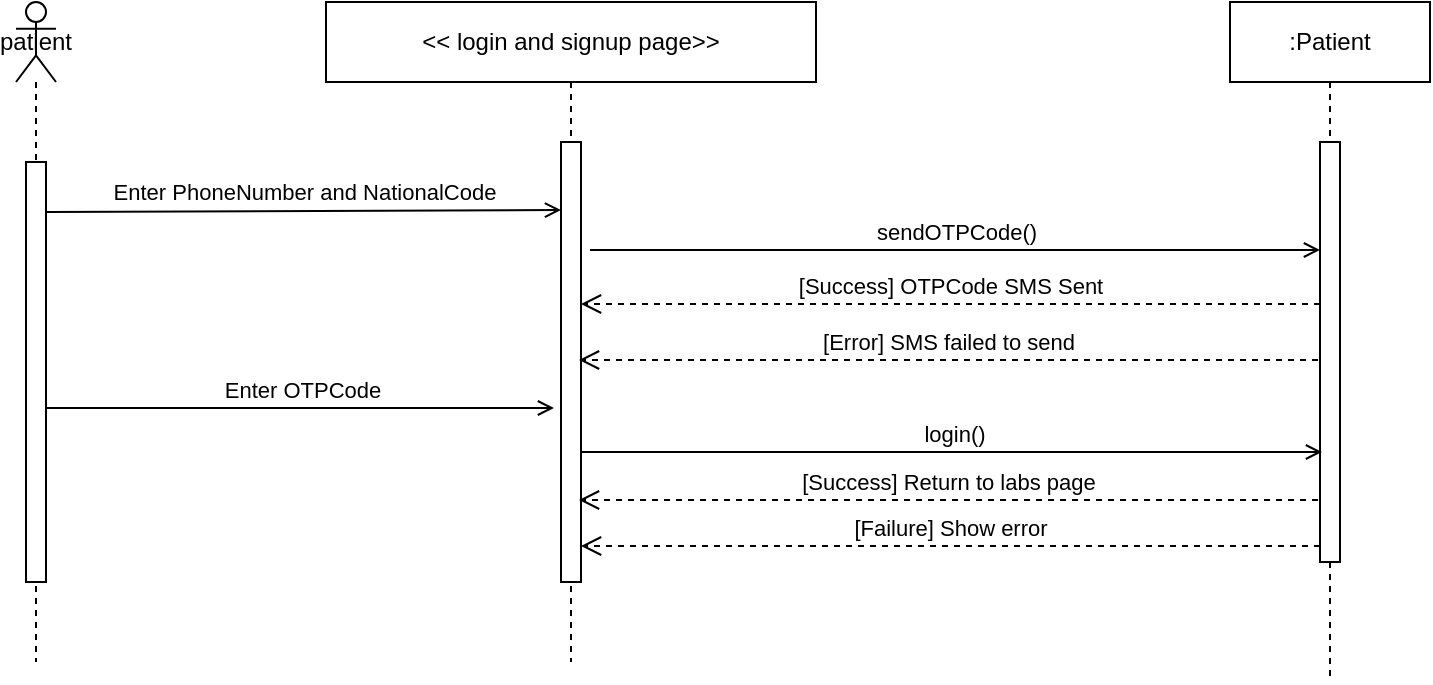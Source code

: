 <mxfile version="23.0.2" type="github" pages="32">
  <diagram name="patient-Login-signUp" id="2YBvvXClWsGukQMizWep">
    <mxGraphModel dx="1314" dy="831" grid="0" gridSize="10" guides="1" tooltips="1" connect="1" arrows="1" fold="1" page="1" pageScale="1" pageWidth="850" pageHeight="500" math="0" shadow="0">
      <root>
        <mxCell id="0" />
        <mxCell id="1" parent="0" />
        <mxCell id="eBACvyL7ZO6rR3KRzgHX-8" value="patient" style="shape=umlLifeline;perimeter=lifelinePerimeter;whiteSpace=wrap;html=1;container=1;dropTarget=0;collapsible=0;recursiveResize=0;outlineConnect=0;portConstraint=eastwest;newEdgeStyle={&quot;curved&quot;:0,&quot;rounded&quot;:0};participant=umlActor;" parent="1" vertex="1">
          <mxGeometry x="86" y="80" width="20" height="330" as="geometry" />
        </mxCell>
        <mxCell id="eBACvyL7ZO6rR3KRzgHX-7" value="" style="html=1;points=[[0,0,0,0,5],[0,1,0,0,-5],[1,0,0,0,5],[1,1,0,0,-5]];perimeter=orthogonalPerimeter;outlineConnect=0;targetShapes=umlLifeline;portConstraint=eastwest;newEdgeStyle={&quot;curved&quot;:0,&quot;rounded&quot;:0};" parent="eBACvyL7ZO6rR3KRzgHX-8" vertex="1">
          <mxGeometry x="5" y="80" width="10" height="210" as="geometry" />
        </mxCell>
        <mxCell id="aM9ryv3xv72pqoxQDRHE-5" value=":Patient" style="shape=umlLifeline;perimeter=lifelinePerimeter;whiteSpace=wrap;html=1;container=0;dropTarget=0;collapsible=0;recursiveResize=0;outlineConnect=0;portConstraint=eastwest;newEdgeStyle={&quot;edgeStyle&quot;:&quot;elbowEdgeStyle&quot;,&quot;elbow&quot;:&quot;vertical&quot;,&quot;curved&quot;:0,&quot;rounded&quot;:0};" parent="1" vertex="1">
          <mxGeometry x="693" y="80" width="100" height="340" as="geometry" />
        </mxCell>
        <mxCell id="aM9ryv3xv72pqoxQDRHE-6" value="" style="html=1;points=[];perimeter=orthogonalPerimeter;outlineConnect=0;targetShapes=umlLifeline;portConstraint=eastwest;newEdgeStyle={&quot;edgeStyle&quot;:&quot;elbowEdgeStyle&quot;,&quot;elbow&quot;:&quot;vertical&quot;,&quot;curved&quot;:0,&quot;rounded&quot;:0};" parent="aM9ryv3xv72pqoxQDRHE-5" vertex="1">
          <mxGeometry x="45" y="70" width="10" height="210" as="geometry" />
        </mxCell>
        <mxCell id="eBACvyL7ZO6rR3KRzgHX-9" value="&amp;lt;&amp;lt; login and signup page&amp;gt;&amp;gt;" style="shape=umlLifeline;perimeter=lifelinePerimeter;whiteSpace=wrap;html=1;container=1;collapsible=0;recursiveResize=0;outlineConnect=0;" parent="1" vertex="1">
          <mxGeometry x="241" y="80" width="245" height="330" as="geometry" />
        </mxCell>
        <mxCell id="eBACvyL7ZO6rR3KRzgHX-10" value="" style="html=1;points=[];perimeter=orthogonalPerimeter;" parent="eBACvyL7ZO6rR3KRzgHX-9" vertex="1">
          <mxGeometry x="117.5" y="70" width="10" height="220" as="geometry" />
        </mxCell>
        <mxCell id="MEJLVujI6StVW7rbVa6v-2" value="[Success] Return to labs page" style="html=1;verticalAlign=bottom;endArrow=open;dashed=1;endSize=8;edgeStyle=elbowEdgeStyle;elbow=vertical;curved=0;rounded=0;" parent="eBACvyL7ZO6rR3KRzgHX-9" edge="1">
          <mxGeometry relative="1" as="geometry">
            <mxPoint x="126.5" y="249.5" as="targetPoint" />
            <Array as="points">
              <mxPoint x="281.5" y="249" />
            </Array>
            <mxPoint x="496" y="249" as="sourcePoint" />
            <mxPoint as="offset" />
          </mxGeometry>
        </mxCell>
        <mxCell id="rFFsQLJTQeklSjFcD7zZ-1" value="Enter OTPCode" style="html=1;verticalAlign=bottom;endArrow=open;endFill=0;entryX=-0.052;entryY=0.129;entryDx=0;entryDy=0;entryPerimeter=0;" parent="eBACvyL7ZO6rR3KRzgHX-9" edge="1">
          <mxGeometry x="0.002" width="80" relative="1" as="geometry">
            <mxPoint x="-140" y="203" as="sourcePoint" />
            <mxPoint x="114" y="203" as="targetPoint" />
            <Array as="points" />
            <mxPoint as="offset" />
          </mxGeometry>
        </mxCell>
        <mxCell id="rFFsQLJTQeklSjFcD7zZ-2" value="Enter PhoneNumber and NationalCode" style="html=1;verticalAlign=bottom;endArrow=open;endFill=0;entryX=-0.052;entryY=0.129;entryDx=0;entryDy=0;entryPerimeter=0;" parent="eBACvyL7ZO6rR3KRzgHX-9" edge="1">
          <mxGeometry x="0.004" width="80" relative="1" as="geometry">
            <mxPoint x="-139.5" y="105" as="sourcePoint" />
            <mxPoint x="117.5" y="104" as="targetPoint" />
            <Array as="points" />
            <mxPoint as="offset" />
          </mxGeometry>
        </mxCell>
        <mxCell id="eBACvyL7ZO6rR3KRzgHX-18" value="sendOTPCode()" style="html=1;verticalAlign=bottom;endArrow=open;endFill=0;" parent="1" edge="1">
          <mxGeometry x="0.002" width="80" relative="1" as="geometry">
            <mxPoint x="373" y="204" as="sourcePoint" />
            <mxPoint x="738" y="204" as="targetPoint" />
            <Array as="points">
              <mxPoint x="413" y="204" />
              <mxPoint x="543" y="204" />
            </Array>
            <mxPoint as="offset" />
          </mxGeometry>
        </mxCell>
        <mxCell id="MEJLVujI6StVW7rbVa6v-1" value="login()" style="html=1;verticalAlign=bottom;endArrow=open;endFill=0;" parent="1" edge="1">
          <mxGeometry x="0.002" width="80" relative="1" as="geometry">
            <mxPoint x="369" y="305" as="sourcePoint" />
            <mxPoint x="739" y="305" as="targetPoint" />
            <Array as="points">
              <mxPoint x="409" y="305" />
              <mxPoint x="539" y="305" />
            </Array>
            <mxPoint as="offset" />
          </mxGeometry>
        </mxCell>
        <mxCell id="eBACvyL7ZO6rR3KRzgHX-21" value="[Success] OTPCode SMS Sent" style="html=1;verticalAlign=bottom;endArrow=open;dashed=1;endSize=8;edgeStyle=elbowEdgeStyle;elbow=vertical;curved=0;rounded=0;" parent="1" edge="1">
          <mxGeometry x="0.003" relative="1" as="geometry">
            <mxPoint x="368.5" y="231.5" as="targetPoint" />
            <Array as="points">
              <mxPoint x="523.5" y="231" />
            </Array>
            <mxPoint x="738" y="231" as="sourcePoint" />
            <mxPoint as="offset" />
          </mxGeometry>
        </mxCell>
        <mxCell id="yDjPJDU2ymYgFjmNllMZ-1" value="[Error] SMS failed to send" style="html=1;verticalAlign=bottom;endArrow=open;dashed=1;endSize=8;edgeStyle=elbowEdgeStyle;elbow=vertical;curved=0;rounded=0;" parent="1" edge="1">
          <mxGeometry x="0.003" relative="1" as="geometry">
            <mxPoint x="367.5" y="259.5" as="targetPoint" />
            <Array as="points">
              <mxPoint x="522.5" y="259" />
            </Array>
            <mxPoint x="737" y="259" as="sourcePoint" />
            <mxPoint as="offset" />
          </mxGeometry>
        </mxCell>
        <mxCell id="rFFsQLJTQeklSjFcD7zZ-3" value="[Failure] Show error" style="html=1;verticalAlign=bottom;endArrow=open;dashed=1;endSize=8;edgeStyle=elbowEdgeStyle;elbow=vertical;curved=0;rounded=0;" parent="1" edge="1">
          <mxGeometry relative="1" as="geometry">
            <mxPoint x="368.5" y="352.5" as="targetPoint" />
            <Array as="points">
              <mxPoint x="523.5" y="352" />
            </Array>
            <mxPoint x="738" y="352" as="sourcePoint" />
            <mxPoint as="offset" />
          </mxGeometry>
        </mxCell>
      </root>
    </mxGraphModel>
  </diagram>
  <diagram id="s2Ch8Cbm-ejKg2vis072" name="editInformation-patient">
    <mxGraphModel grid="0" page="1" gridSize="10" guides="1" tooltips="1" connect="1" arrows="1" fold="1" pageScale="1" pageWidth="850" pageHeight="500" math="0" shadow="0">
      <root>
        <mxCell id="0" />
        <mxCell id="1" parent="0" />
        <mxCell id="JWPJDuw-hc12w86xuyDE-1" value="patient" style="shape=umlLifeline;perimeter=lifelinePerimeter;whiteSpace=wrap;html=1;container=1;dropTarget=0;collapsible=0;recursiveResize=0;outlineConnect=0;portConstraint=eastwest;newEdgeStyle={&quot;curved&quot;:0,&quot;rounded&quot;:0};participant=umlActor;" vertex="1" parent="1">
          <mxGeometry x="113" y="138" width="20" height="220" as="geometry" />
        </mxCell>
        <mxCell id="JWPJDuw-hc12w86xuyDE-2" value="" style="html=1;points=[[0,0,0,0,5],[0,1,0,0,-5],[1,0,0,0,5],[1,1,0,0,-5]];perimeter=orthogonalPerimeter;outlineConnect=0;targetShapes=umlLifeline;portConstraint=eastwest;newEdgeStyle={&quot;curved&quot;:0,&quot;rounded&quot;:0};" vertex="1" parent="JWPJDuw-hc12w86xuyDE-1">
          <mxGeometry x="5" y="80" width="10" height="120" as="geometry" />
        </mxCell>
        <mxCell id="JWPJDuw-hc12w86xuyDE-3" value="Patient:Patient" style="shape=umlLifeline;perimeter=lifelinePerimeter;whiteSpace=wrap;html=1;container=0;dropTarget=0;collapsible=0;recursiveResize=0;outlineConnect=0;portConstraint=eastwest;newEdgeStyle={&quot;edgeStyle&quot;:&quot;elbowEdgeStyle&quot;,&quot;elbow&quot;:&quot;vertical&quot;,&quot;curved&quot;:0,&quot;rounded&quot;:0};" vertex="1" parent="1">
          <mxGeometry x="663" y="138" width="100" height="220" as="geometry" />
        </mxCell>
        <mxCell id="JWPJDuw-hc12w86xuyDE-4" value="" style="html=1;points=[];perimeter=orthogonalPerimeter;outlineConnect=0;targetShapes=umlLifeline;portConstraint=eastwest;newEdgeStyle={&quot;edgeStyle&quot;:&quot;elbowEdgeStyle&quot;,&quot;elbow&quot;:&quot;vertical&quot;,&quot;curved&quot;:0,&quot;rounded&quot;:0};" vertex="1" parent="JWPJDuw-hc12w86xuyDE-3">
          <mxGeometry x="45" y="70" width="10" height="110" as="geometry" />
        </mxCell>
        <mxCell id="JWPJDuw-hc12w86xuyDE-5" value="&amp;lt;&amp;lt;editInfoPage&amp;gt;&amp;gt;" style="shape=umlLifeline;perimeter=lifelinePerimeter;whiteSpace=wrap;html=1;container=1;collapsible=0;recursiveResize=0;outlineConnect=0;" vertex="1" parent="1">
          <mxGeometry x="211" y="138" width="245" height="220" as="geometry" />
        </mxCell>
        <mxCell id="JWPJDuw-hc12w86xuyDE-6" value="" style="html=1;points=[];perimeter=orthogonalPerimeter;" vertex="1" parent="JWPJDuw-hc12w86xuyDE-5">
          <mxGeometry x="117.5" y="70" width="10" height="130" as="geometry" />
        </mxCell>
        <mxCell id="JWPJDuw-hc12w86xuyDE-8" value="Enters New information" style="html=1;verticalAlign=bottom;endArrow=open;endFill=0;entryX=-0.123;entryY=0.224;entryDx=0;entryDy=0;entryPerimeter=0;" edge="1" parent="1" source="JWPJDuw-hc12w86xuyDE-2" target="JWPJDuw-hc12w86xuyDE-6">
          <mxGeometry x="0.002" width="80" relative="1" as="geometry">
            <mxPoint x="129" y="237" as="sourcePoint" />
            <mxPoint x="333" y="230.25" as="targetPoint" />
            <Array as="points">
              <mxPoint x="169" y="237" />
              <mxPoint x="299" y="237" />
            </Array>
            <mxPoint as="offset" />
          </mxGeometry>
        </mxCell>
        <mxCell id="JWPJDuw-hc12w86xuyDE-9" value="editProfile()" style="html=1;verticalAlign=bottom;endArrow=open;endFill=0;" edge="1" parent="1">
          <mxGeometry x="0.002" width="80" relative="1" as="geometry">
            <mxPoint x="341" y="253" as="sourcePoint" />
            <mxPoint x="706" y="253" as="targetPoint" />
            <Array as="points" />
            <mxPoint as="offset" />
          </mxGeometry>
        </mxCell>
        <mxCell id="JWPJDuw-hc12w86xuyDE-11" value="[Success] New information is saved to database" style="html=1;verticalAlign=bottom;endArrow=open;dashed=1;endSize=8;edgeStyle=elbowEdgeStyle;elbow=vertical;curved=0;rounded=0;" edge="1" parent="1">
          <mxGeometry relative="1" as="geometry">
            <mxPoint x="338.5" y="285.5" as="targetPoint" />
            <Array as="points">
              <mxPoint x="493.5" y="285" />
            </Array>
            <mxPoint x="708" y="285" as="sourcePoint" />
          </mxGeometry>
        </mxCell>
        <mxCell id="m4iFWQbwgQ8P-Ezvsb5K-1" value="[Failure] Show error dialog" style="html=1;verticalAlign=bottom;endArrow=open;dashed=1;endSize=8;edgeStyle=elbowEdgeStyle;elbow=vertical;curved=0;rounded=0;" edge="1" parent="1">
          <mxGeometry x="-0.001" relative="1" as="geometry">
            <mxPoint x="338.5" y="312.5" as="targetPoint" />
            <Array as="points">
              <mxPoint x="493.5" y="312" />
            </Array>
            <mxPoint x="708" y="312" as="sourcePoint" />
            <mxPoint as="offset" />
          </mxGeometry>
        </mxCell>
      </root>
    </mxGraphModel>
  </diagram>
  <diagram id="bPueLixKjH0wbkFZlPM7" name="ShowLabs">
    <mxGraphModel grid="0" page="1" gridSize="10" guides="1" tooltips="1" connect="1" arrows="1" fold="1" pageScale="1" pageWidth="850" pageHeight="500" math="0" shadow="0">
      <root>
        <mxCell id="0" />
        <mxCell id="1" parent="0" />
        <mxCell id="iRpfcbhOYd2bO5m2VinU-1" value="patient" style="shape=umlLifeline;perimeter=lifelinePerimeter;whiteSpace=wrap;html=1;container=1;dropTarget=0;collapsible=0;recursiveResize=0;outlineConnect=0;portConstraint=eastwest;newEdgeStyle={&quot;curved&quot;:0,&quot;rounded&quot;:0};participant=umlActor;" vertex="1" parent="1">
          <mxGeometry x="161" y="138" width="20" height="220" as="geometry" />
        </mxCell>
        <mxCell id="iRpfcbhOYd2bO5m2VinU-2" value="" style="html=1;points=[[0,0,0,0,5],[0,1,0,0,-5],[1,0,0,0,5],[1,1,0,0,-5]];perimeter=orthogonalPerimeter;outlineConnect=0;targetShapes=umlLifeline;portConstraint=eastwest;newEdgeStyle={&quot;curved&quot;:0,&quot;rounded&quot;:0};" vertex="1" parent="iRpfcbhOYd2bO5m2VinU-1">
          <mxGeometry x="5" y="63" width="10" height="137" as="geometry" />
        </mxCell>
        <mxCell id="iRpfcbhOYd2bO5m2VinU-7" value="click show laboratory button on landing page&amp;nbsp;" style="html=1;verticalAlign=bottom;endArrow=open;endFill=0;" edge="1" parent="1" target="CbDJ8qOb4fvx6NYk_TtY-2">
          <mxGeometry x="0.002" width="80" relative="1" as="geometry">
            <mxPoint x="176" y="229" as="sourcePoint" />
            <mxPoint x="359" y="229" as="targetPoint" />
            <Array as="points" />
            <mxPoint as="offset" />
          </mxGeometry>
        </mxCell>
        <mxCell id="CbDJ8qOb4fvx6NYk_TtY-1" value="&amp;lt;&amp;lt; Labs Page &amp;gt;&amp;gt;" style="shape=umlLifeline;perimeter=lifelinePerimeter;whiteSpace=wrap;html=1;container=1;dropTarget=0;collapsible=0;recursiveResize=0;outlineConnect=0;portConstraint=eastwest;newEdgeStyle={&quot;curved&quot;:0,&quot;rounded&quot;:0};" vertex="1" parent="1">
          <mxGeometry x="360" y="133" width="130" height="233" as="geometry" />
        </mxCell>
        <mxCell id="CbDJ8qOb4fvx6NYk_TtY-2" value="" style="html=1;points=[[0,0,0,0,5],[0,1,0,0,-5],[1,0,0,0,5],[1,1,0,0,-5]];perimeter=orthogonalPerimeter;outlineConnect=0;targetShapes=umlLifeline;portConstraint=eastwest;newEdgeStyle={&quot;curved&quot;:0,&quot;rounded&quot;:0};" vertex="1" parent="CbDJ8qOb4fvx6NYk_TtY-1">
          <mxGeometry x="60" y="62" width="10" height="132" as="geometry" />
        </mxCell>
        <mxCell id="CbDJ8qOb4fvx6NYk_TtY-5" value=":Laboratory" style="shape=umlLifeline;perimeter=lifelinePerimeter;whiteSpace=wrap;html=1;container=1;dropTarget=0;collapsible=0;recursiveResize=0;outlineConnect=0;portConstraint=eastwest;newEdgeStyle={&quot;curved&quot;:0,&quot;rounded&quot;:0};" vertex="1" parent="1">
          <mxGeometry x="590" y="133" width="100" height="224" as="geometry" />
        </mxCell>
        <mxCell id="CbDJ8qOb4fvx6NYk_TtY-6" value="" style="html=1;points=[[0,0,0,0,5],[0,1,0,0,-5],[1,0,0,0,5],[1,1,0,0,-5]];perimeter=orthogonalPerimeter;outlineConnect=0;targetShapes=umlLifeline;portConstraint=eastwest;newEdgeStyle={&quot;curved&quot;:0,&quot;rounded&quot;:0};" vertex="1" parent="CbDJ8qOb4fvx6NYk_TtY-5">
          <mxGeometry x="45" y="53" width="10" height="132" as="geometry" />
        </mxCell>
        <mxCell id="CbDJ8qOb4fvx6NYk_TtY-7" value="getAllLabs()" style="html=1;verticalAlign=bottom;endArrow=open;endFill=0;" edge="1" parent="1">
          <mxGeometry x="0.002" width="80" relative="1" as="geometry">
            <mxPoint x="430" y="247" as="sourcePoint" />
            <mxPoint x="635" y="247" as="targetPoint" />
            <Array as="points" />
            <mxPoint as="offset" />
          </mxGeometry>
        </mxCell>
        <mxCell id="plEOitf2NbbN91ZX5SEi-1" value="Information about all labs" style="html=1;verticalAlign=bottom;endArrow=open;dashed=1;endSize=8;edgeStyle=elbowEdgeStyle;elbow=horizontal;curved=0;rounded=0;" edge="1" parent="1" source="CbDJ8qOb4fvx6NYk_TtY-6" target="CbDJ8qOb4fvx6NYk_TtY-2">
          <mxGeometry relative="1" as="geometry">
            <mxPoint x="438.5" y="283.5" as="targetPoint" />
            <Array as="points">
              <mxPoint x="593.5" y="283" />
            </Array>
            <mxPoint x="631" y="283" as="sourcePoint" />
          </mxGeometry>
        </mxCell>
      </root>
    </mxGraphModel>
  </diagram>
  <diagram id="oxR7liDRYcbK_Llv5YEh" name="show_Appoinment">
    <mxGraphModel grid="0" page="1" gridSize="10" guides="1" tooltips="1" connect="1" arrows="1" fold="1" pageScale="1" pageWidth="850" pageHeight="500" math="0" shadow="0">
      <root>
        <mxCell id="0" />
        <mxCell id="1" parent="0" />
        <mxCell id="OSs4xpTFW4KYsDvzgoGZ-1" value="patient" style="shape=umlLifeline;perimeter=lifelinePerimeter;whiteSpace=wrap;html=1;container=1;dropTarget=0;collapsible=0;recursiveResize=0;outlineConnect=0;portConstraint=eastwest;newEdgeStyle={&quot;curved&quot;:0,&quot;rounded&quot;:0};participant=umlActor;" vertex="1" parent="1">
          <mxGeometry x="122" y="140" width="20" height="220" as="geometry" />
        </mxCell>
        <mxCell id="OSs4xpTFW4KYsDvzgoGZ-2" value="" style="html=1;points=[[0,0,0,0,5],[0,1,0,0,-5],[1,0,0,0,5],[1,1,0,0,-5]];perimeter=orthogonalPerimeter;outlineConnect=0;targetShapes=umlLifeline;portConstraint=eastwest;newEdgeStyle={&quot;curved&quot;:0,&quot;rounded&quot;:0};" vertex="1" parent="OSs4xpTFW4KYsDvzgoGZ-1">
          <mxGeometry x="5" y="80" width="10" height="120" as="geometry" />
        </mxCell>
        <mxCell id="OSs4xpTFW4KYsDvzgoGZ-3" value="Patient:Patient" style="shape=umlLifeline;perimeter=lifelinePerimeter;whiteSpace=wrap;html=1;container=0;dropTarget=0;collapsible=0;recursiveResize=0;outlineConnect=0;portConstraint=eastwest;newEdgeStyle={&quot;edgeStyle&quot;:&quot;elbowEdgeStyle&quot;,&quot;elbow&quot;:&quot;vertical&quot;,&quot;curved&quot;:0,&quot;rounded&quot;:0};" vertex="1" parent="1">
          <mxGeometry x="632" y="140" width="100" height="220" as="geometry" />
        </mxCell>
        <mxCell id="OSs4xpTFW4KYsDvzgoGZ-4" value="" style="html=1;points=[];perimeter=orthogonalPerimeter;outlineConnect=0;targetShapes=umlLifeline;portConstraint=eastwest;newEdgeStyle={&quot;edgeStyle&quot;:&quot;elbowEdgeStyle&quot;,&quot;elbow&quot;:&quot;vertical&quot;,&quot;curved&quot;:0,&quot;rounded&quot;:0};" vertex="1" parent="OSs4xpTFW4KYsDvzgoGZ-3">
          <mxGeometry x="45" y="70" width="10" height="110" as="geometry" />
        </mxCell>
        <mxCell id="OSs4xpTFW4KYsDvzgoGZ-5" value="&amp;lt;&amp;lt;My Appointments Page&amp;gt;&amp;gt;" style="shape=umlLifeline;perimeter=lifelinePerimeter;whiteSpace=wrap;html=1;container=1;collapsible=0;recursiveResize=0;outlineConnect=0;" vertex="1" parent="1">
          <mxGeometry x="275" y="140" width="245" height="220" as="geometry" />
        </mxCell>
        <mxCell id="OSs4xpTFW4KYsDvzgoGZ-6" value="" style="html=1;points=[];perimeter=orthogonalPerimeter;" vertex="1" parent="OSs4xpTFW4KYsDvzgoGZ-5">
          <mxGeometry x="117.5" y="70" width="10" height="130" as="geometry" />
        </mxCell>
        <mxCell id="OSs4xpTFW4KYsDvzgoGZ-7" value="Click My Appointments button on patient panel" style="html=1;verticalAlign=bottom;endArrow=open;endFill=0;entryX=-0.123;entryY=0.224;entryDx=0;entryDy=0;entryPerimeter=0;" edge="1" parent="1" source="OSs4xpTFW4KYsDvzgoGZ-2" target="OSs4xpTFW4KYsDvzgoGZ-6">
          <mxGeometry x="0.002" width="80" relative="1" as="geometry">
            <mxPoint x="138" y="239" as="sourcePoint" />
            <mxPoint x="342" y="232.25" as="targetPoint" />
            <Array as="points">
              <mxPoint x="178" y="239" />
              <mxPoint x="308" y="239" />
            </Array>
            <mxPoint as="offset" />
          </mxGeometry>
        </mxCell>
        <mxCell id="OSs4xpTFW4KYsDvzgoGZ-8" value="getMyAppoinments()" style="html=1;verticalAlign=bottom;endArrow=open;endFill=0;exitX=1.069;exitY=0.36;exitDx=0;exitDy=0;exitPerimeter=0;" edge="1" parent="1" source="OSs4xpTFW4KYsDvzgoGZ-6" target="OSs4xpTFW4KYsDvzgoGZ-4">
          <mxGeometry x="0.002" width="80" relative="1" as="geometry">
            <mxPoint x="352" y="260" as="sourcePoint" />
            <mxPoint x="675" y="261" as="targetPoint" />
            <Array as="points" />
            <mxPoint as="offset" />
          </mxGeometry>
        </mxCell>
        <mxCell id="OSs4xpTFW4KYsDvzgoGZ-9" value="return Appoinments list" style="html=1;verticalAlign=bottom;endArrow=open;dashed=1;endSize=8;edgeStyle=elbowEdgeStyle;elbow=vertical;curved=0;rounded=0;entryX=1.008;entryY=0.609;entryDx=0;entryDy=0;entryPerimeter=0;" edge="1" parent="1" source="OSs4xpTFW4KYsDvzgoGZ-4" target="OSs4xpTFW4KYsDvzgoGZ-6">
          <mxGeometry relative="1" as="geometry">
            <mxPoint x="347.5" y="290.5" as="targetPoint" />
            <Array as="points">
              <mxPoint x="502.5" y="290" />
            </Array>
            <mxPoint x="676" y="291" as="sourcePoint" />
          </mxGeometry>
        </mxCell>
      </root>
    </mxGraphModel>
  </diagram>
  <diagram id="bB51Rcdnk55PWqofIX8W" name="cancel Appoinment">
    <mxGraphModel grid="0" page="1" gridSize="10" guides="1" tooltips="1" connect="1" arrows="1" fold="1" pageScale="1" pageWidth="850" pageHeight="500" math="0" shadow="0">
      <root>
        <mxCell id="0" />
        <mxCell id="1" parent="0" />
        <mxCell id="JjEiaywi-YNB1u4gtuKz-1" value="patient" style="shape=umlLifeline;perimeter=lifelinePerimeter;whiteSpace=wrap;html=1;container=1;dropTarget=0;collapsible=0;recursiveResize=0;outlineConnect=0;portConstraint=eastwest;newEdgeStyle={&quot;curved&quot;:0,&quot;rounded&quot;:0};participant=umlActor;" vertex="1" parent="1">
          <mxGeometry x="53" y="75" width="20" height="340" as="geometry" />
        </mxCell>
        <mxCell id="JjEiaywi-YNB1u4gtuKz-2" value="" style="html=1;points=[[0,0,0,0,5],[0,1,0,0,-5],[1,0,0,0,5],[1,1,0,0,-5]];perimeter=orthogonalPerimeter;outlineConnect=0;targetShapes=umlLifeline;portConstraint=eastwest;newEdgeStyle={&quot;curved&quot;:0,&quot;rounded&quot;:0};" vertex="1" parent="JjEiaywi-YNB1u4gtuKz-1">
          <mxGeometry x="5" y="80" width="10" height="230" as="geometry" />
        </mxCell>
        <mxCell id="JjEiaywi-YNB1u4gtuKz-3" value="Patient:Patient" style="shape=umlLifeline;perimeter=lifelinePerimeter;whiteSpace=wrap;html=1;container=0;dropTarget=0;collapsible=0;recursiveResize=0;outlineConnect=0;portConstraint=eastwest;newEdgeStyle={&quot;edgeStyle&quot;:&quot;elbowEdgeStyle&quot;,&quot;elbow&quot;:&quot;vertical&quot;,&quot;curved&quot;:0,&quot;rounded&quot;:0};" vertex="1" parent="1">
          <mxGeometry x="507" y="75" width="100" height="330" as="geometry" />
        </mxCell>
        <mxCell id="JjEiaywi-YNB1u4gtuKz-4" value="" style="html=1;points=[];perimeter=orthogonalPerimeter;outlineConnect=0;targetShapes=umlLifeline;portConstraint=eastwest;newEdgeStyle={&quot;edgeStyle&quot;:&quot;elbowEdgeStyle&quot;,&quot;elbow&quot;:&quot;vertical&quot;,&quot;curved&quot;:0,&quot;rounded&quot;:0};" vertex="1" parent="JjEiaywi-YNB1u4gtuKz-3">
          <mxGeometry x="45" y="70" width="10" height="110" as="geometry" />
        </mxCell>
        <mxCell id="JjEiaywi-YNB1u4gtuKz-5" value="&amp;lt;&amp;lt;My Appointments Page&amp;gt;&amp;gt;" style="shape=umlLifeline;perimeter=lifelinePerimeter;whiteSpace=wrap;html=1;container=1;collapsible=0;recursiveResize=0;outlineConnect=0;" vertex="1" parent="1">
          <mxGeometry x="200" y="75" width="245" height="330" as="geometry" />
        </mxCell>
        <mxCell id="JjEiaywi-YNB1u4gtuKz-6" value="" style="html=1;points=[];perimeter=orthogonalPerimeter;" vertex="1" parent="JjEiaywi-YNB1u4gtuKz-5">
          <mxGeometry x="117.5" y="70" width="10" height="237" as="geometry" />
        </mxCell>
        <mxCell id="JjEiaywi-YNB1u4gtuKz-15" value="deActivate()" style="html=1;verticalAlign=bottom;endArrow=open;endFill=0;" edge="1" parent="JjEiaywi-YNB1u4gtuKz-5" target="JjEiaywi-YNB1u4gtuKz-14">
          <mxGeometry x="-0.224" width="80" relative="1" as="geometry">
            <mxPoint x="127.5" y="230" as="sourcePoint" />
            <mxPoint x="347.5" y="230" as="targetPoint" />
            <Array as="points">
              <mxPoint x="167.5" y="230" />
              <mxPoint x="297.5" y="230" />
            </Array>
            <mxPoint as="offset" />
          </mxGeometry>
        </mxCell>
        <mxCell id="JjEiaywi-YNB1u4gtuKz-7" value="click show My Appointments" style="html=1;verticalAlign=bottom;endArrow=open;endFill=0;entryX=0.088;entryY=0.134;entryDx=0;entryDy=0;entryPerimeter=0;" edge="1" parent="1" source="JjEiaywi-YNB1u4gtuKz-2" target="JjEiaywi-YNB1u4gtuKz-6">
          <mxGeometry x="0.002" width="80" relative="1" as="geometry">
            <mxPoint x="68" y="175.06" as="sourcePoint" />
            <mxPoint x="267.76" y="175.06" as="targetPoint" />
            <Array as="points" />
            <mxPoint as="offset" />
          </mxGeometry>
        </mxCell>
        <mxCell id="JjEiaywi-YNB1u4gtuKz-8" value="getMyAppoinments()" style="html=1;verticalAlign=bottom;endArrow=open;endFill=0;" edge="1" parent="1">
          <mxGeometry x="0.002" width="80" relative="1" as="geometry">
            <mxPoint x="332" y="195" as="sourcePoint" />
            <mxPoint x="552" y="195" as="targetPoint" />
            <Array as="points" />
            <mxPoint as="offset" />
          </mxGeometry>
        </mxCell>
        <mxCell id="JjEiaywi-YNB1u4gtuKz-9" value="return appointments list" style="html=1;verticalAlign=bottom;endArrow=open;dashed=1;endSize=8;edgeStyle=elbowEdgeStyle;elbow=vertical;curved=0;rounded=0;" edge="1" parent="1">
          <mxGeometry relative="1" as="geometry">
            <mxPoint x="327.5" y="225.5" as="targetPoint" />
            <Array as="points">
              <mxPoint x="482.5" y="225" />
            </Array>
            <mxPoint x="552" y="226" as="sourcePoint" />
          </mxGeometry>
        </mxCell>
        <mxCell id="JjEiaywi-YNB1u4gtuKz-13" value="Appointment:Appointment" style="shape=umlLifeline;perimeter=lifelinePerimeter;whiteSpace=wrap;html=1;container=0;dropTarget=0;collapsible=0;recursiveResize=0;outlineConnect=0;portConstraint=eastwest;newEdgeStyle={&quot;edgeStyle&quot;:&quot;elbowEdgeStyle&quot;,&quot;elbow&quot;:&quot;vertical&quot;,&quot;curved&quot;:0,&quot;rounded&quot;:0};" vertex="1" parent="1">
          <mxGeometry x="655" y="75" width="160" height="350" as="geometry" />
        </mxCell>
        <mxCell id="JjEiaywi-YNB1u4gtuKz-14" value="" style="html=1;points=[];perimeter=orthogonalPerimeter;outlineConnect=0;targetShapes=umlLifeline;portConstraint=eastwest;newEdgeStyle={&quot;edgeStyle&quot;:&quot;elbowEdgeStyle&quot;,&quot;elbow&quot;:&quot;vertical&quot;,&quot;curved&quot;:0,&quot;rounded&quot;:0};" vertex="1" parent="JjEiaywi-YNB1u4gtuKz-13">
          <mxGeometry x="75" y="180" width="10" height="129" as="geometry" />
        </mxCell>
        <mxCell id="0dEjfg7KVp9_sQKEfMI7-1" value="[Success] Appointment cancelled successfully" style="html=1;verticalAlign=bottom;endArrow=open;dashed=1;endSize=8;edgeStyle=elbowEdgeStyle;elbow=vertical;curved=0;rounded=0;entryX=1.008;entryY=0.783;entryDx=0;entryDy=0;entryPerimeter=0;" edge="1" parent="1" source="JjEiaywi-YNB1u4gtuKz-14" target="JjEiaywi-YNB1u4gtuKz-6">
          <mxGeometry relative="1" as="geometry">
            <mxPoint x="338.5" y="330.5" as="targetPoint" />
            <Array as="points">
              <mxPoint x="329" y="331" />
            </Array>
            <mxPoint x="708" y="330" as="sourcePoint" />
          </mxGeometry>
        </mxCell>
        <mxCell id="0dEjfg7KVp9_sQKEfMI7-2" value="[Failure] Can&#39;t cancel the appointment" style="html=1;verticalAlign=bottom;endArrow=open;dashed=1;endSize=8;edgeStyle=elbowEdgeStyle;elbow=vertical;curved=0;rounded=0;entryX=1.106;entryY=0.903;entryDx=0;entryDy=0;entryPerimeter=0;" edge="1" parent="1" source="JjEiaywi-YNB1u4gtuKz-14" target="JjEiaywi-YNB1u4gtuKz-6">
          <mxGeometry x="-0.001" relative="1" as="geometry">
            <mxPoint x="338.5" y="359.5" as="targetPoint" />
            <Array as="points">
              <mxPoint x="493.5" y="359" />
            </Array>
            <mxPoint x="708" y="359" as="sourcePoint" />
            <mxPoint as="offset" />
          </mxGeometry>
        </mxCell>
        <mxCell id="0dEjfg7KVp9_sQKEfMI7-6" value="click on cancel button of a specific appointment" style="html=1;verticalAlign=bottom;endArrow=open;endFill=0;entryX=0.088;entryY=0.134;entryDx=0;entryDy=0;entryPerimeter=0;" edge="1" parent="1">
          <mxGeometry x="0.001" width="80" relative="1" as="geometry">
            <mxPoint x="68" y="268.8" as="sourcePoint" />
            <mxPoint x="318" y="268.8" as="targetPoint" />
            <Array as="points" />
            <mxPoint as="offset" />
          </mxGeometry>
        </mxCell>
      </root>
    </mxGraphModel>
  </diagram>
  <diagram id="1nydTpUcvZKynEaZQlRL" name="appointment reservation">
    <mxGraphModel grid="0" page="1" gridSize="10" guides="1" tooltips="1" connect="1" arrows="1" fold="1" pageScale="1" pageWidth="850" pageHeight="500" math="0" shadow="0">
      <root>
        <mxCell id="0" />
        <mxCell id="1" parent="0" />
        <mxCell id="6JX2ofeRGUJ83kp35DrP-1" value="patient" style="shape=umlLifeline;perimeter=lifelinePerimeter;whiteSpace=wrap;html=1;container=1;dropTarget=0;collapsible=0;recursiveResize=0;outlineConnect=0;portConstraint=eastwest;newEdgeStyle={&quot;curved&quot;:0,&quot;rounded&quot;:0};participant=umlActor;" vertex="1" parent="1">
          <mxGeometry x="108" y="80" width="20" height="340" as="geometry" />
        </mxCell>
        <mxCell id="6JX2ofeRGUJ83kp35DrP-2" value="" style="html=1;points=[[0,0,0,0,5],[0,1,0,0,-5],[1,0,0,0,5],[1,1,0,0,-5]];perimeter=orthogonalPerimeter;outlineConnect=0;targetShapes=umlLifeline;portConstraint=eastwest;newEdgeStyle={&quot;curved&quot;:0,&quot;rounded&quot;:0};" vertex="1" parent="6JX2ofeRGUJ83kp35DrP-1">
          <mxGeometry x="5" y="80" width="10" height="150" as="geometry" />
        </mxCell>
        <mxCell id="6JX2ofeRGUJ83kp35DrP-3" value="Patient:Patient" style="shape=umlLifeline;perimeter=lifelinePerimeter;whiteSpace=wrap;html=1;container=0;dropTarget=0;collapsible=0;recursiveResize=0;outlineConnect=0;portConstraint=eastwest;newEdgeStyle={&quot;edgeStyle&quot;:&quot;elbowEdgeStyle&quot;,&quot;elbow&quot;:&quot;vertical&quot;,&quot;curved&quot;:0,&quot;rounded&quot;:0};" vertex="1" parent="1">
          <mxGeometry x="669" y="80" width="100" height="330" as="geometry" />
        </mxCell>
        <mxCell id="6JX2ofeRGUJ83kp35DrP-4" value="" style="html=1;points=[];perimeter=orthogonalPerimeter;outlineConnect=0;targetShapes=umlLifeline;portConstraint=eastwest;newEdgeStyle={&quot;edgeStyle&quot;:&quot;elbowEdgeStyle&quot;,&quot;elbow&quot;:&quot;vertical&quot;,&quot;curved&quot;:0,&quot;rounded&quot;:0};" vertex="1" parent="6JX2ofeRGUJ83kp35DrP-3">
          <mxGeometry x="45" y="161" width="10" height="136" as="geometry" />
        </mxCell>
        <mxCell id="6JX2ofeRGUJ83kp35DrP-5" value="&amp;lt;&amp;lt; Labs Page &amp;gt;&amp;gt;" style="shape=umlLifeline;perimeter=lifelinePerimeter;whiteSpace=wrap;html=1;container=1;collapsible=0;recursiveResize=0;outlineConnect=0;" vertex="1" parent="1">
          <mxGeometry x="206" y="80" width="245" height="330" as="geometry" />
        </mxCell>
        <mxCell id="6JX2ofeRGUJ83kp35DrP-6" value="" style="html=1;points=[];perimeter=orthogonalPerimeter;" vertex="1" parent="6JX2ofeRGUJ83kp35DrP-5">
          <mxGeometry x="117.5" y="70" width="10" height="235" as="geometry" />
        </mxCell>
        <mxCell id="Gn8ZDJ_dJ1XNgXbOA4A0-5" value="Select an interval and a date" style="html=1;verticalAlign=bottom;endArrow=open;endFill=0;" edge="1" parent="6JX2ofeRGUJ83kp35DrP-5">
          <mxGeometry x="0.002" width="80" relative="1" as="geometry">
            <mxPoint x="-81.5" y="174.75" as="sourcePoint" />
            <mxPoint x="117.5" y="174.75" as="targetPoint" />
            <Array as="points" />
            <mxPoint as="offset" />
          </mxGeometry>
        </mxCell>
        <mxCell id="6JX2ofeRGUJ83kp35DrP-8" value="Select a lab" style="html=1;verticalAlign=bottom;endArrow=open;endFill=0;" edge="1" parent="1" source="6JX2ofeRGUJ83kp35DrP-2">
          <mxGeometry x="0.002" width="80" relative="1" as="geometry">
            <mxPoint x="124" y="179" as="sourcePoint" />
            <mxPoint x="322" y="176" as="targetPoint" />
            <Array as="points" />
            <mxPoint as="offset" />
          </mxGeometry>
        </mxCell>
        <mxCell id="6JX2ofeRGUJ83kp35DrP-9" value="makeAppointment()" style="html=1;verticalAlign=bottom;endArrow=open;endFill=0;" edge="1" parent="1" target="6JX2ofeRGUJ83kp35DrP-4">
          <mxGeometry x="0.002" width="80" relative="1" as="geometry">
            <mxPoint x="338" y="298" as="sourcePoint" />
            <mxPoint x="558" y="298" as="targetPoint" />
            <Array as="points" />
            <mxPoint as="offset" />
          </mxGeometry>
        </mxCell>
        <mxCell id="Gn8ZDJ_dJ1XNgXbOA4A0-1" value="Laboratory:Laboratory" style="shape=umlLifeline;perimeter=lifelinePerimeter;whiteSpace=wrap;html=1;container=1;dropTarget=0;collapsible=0;recursiveResize=0;outlineConnect=0;portConstraint=eastwest;newEdgeStyle={&quot;curved&quot;:0,&quot;rounded&quot;:0};" vertex="1" parent="1">
          <mxGeometry x="490" y="80" width="136" height="300" as="geometry" />
        </mxCell>
        <mxCell id="Gn8ZDJ_dJ1XNgXbOA4A0-4" value="" style="html=1;points=[[0,0,0,0,5],[0,1,0,0,-5],[1,0,0,0,5],[1,1,0,0,-5]];perimeter=orthogonalPerimeter;outlineConnect=0;targetShapes=umlLifeline;portConstraint=eastwest;newEdgeStyle={&quot;curved&quot;:0,&quot;rounded&quot;:0};" vertex="1" parent="Gn8ZDJ_dJ1XNgXbOA4A0-1">
          <mxGeometry x="63" y="79" width="10" height="80" as="geometry" />
        </mxCell>
        <mxCell id="Gn8ZDJ_dJ1XNgXbOA4A0-3" value="getActiveAppointmentIntervals()" style="html=1;verticalAlign=bottom;endArrow=open;endFill=0;exitX=0.95;exitY=0.252;exitDx=0;exitDy=0;exitPerimeter=0;" edge="1" parent="1">
          <mxGeometry x="0.002" width="80" relative="1" as="geometry">
            <mxPoint x="333" y="189.32" as="sourcePoint" />
            <mxPoint x="553" y="189.32" as="targetPoint" />
            <Array as="points" />
            <mxPoint as="offset" />
          </mxGeometry>
        </mxCell>
        <mxCell id="Gn8ZDJ_dJ1XNgXbOA4A0-6" value="list of active intervals of the lab" style="html=1;verticalAlign=bottom;endArrow=open;dashed=1;endSize=8;edgeStyle=elbowEdgeStyle;elbow=vertical;curved=0;rounded=0;" edge="1" parent="1">
          <mxGeometry x="0.001" relative="1" as="geometry">
            <mxPoint x="333" y="220.5" as="targetPoint" />
            <Array as="points">
              <mxPoint x="488" y="220" />
            </Array>
            <mxPoint x="553" y="220" as="sourcePoint" />
            <mxPoint as="offset" />
          </mxGeometry>
        </mxCell>
        <mxCell id="dbeLSUaPnp1YdmYli_ce-1" value="[Success] Appointment reserved" style="html=1;verticalAlign=bottom;endArrow=open;dashed=1;endSize=8;edgeStyle=elbowEdgeStyle;elbow=vertical;curved=0;rounded=0;entryX=0.974;entryY=0.67;entryDx=0;entryDy=0;entryPerimeter=0;" edge="1" parent="1">
          <mxGeometry x="0.001" relative="1" as="geometry">
            <mxPoint x="333.24" y="329.45" as="targetPoint" />
            <Array as="points">
              <mxPoint x="357" y="329" />
            </Array>
            <mxPoint x="714" y="329" as="sourcePoint" />
            <mxPoint as="offset" />
          </mxGeometry>
        </mxCell>
        <mxCell id="dbeLSUaPnp1YdmYli_ce-4" value="[Failure] Can&#39;t make the appointment" style="html=1;verticalAlign=bottom;endArrow=open;dashed=1;endSize=8;edgeStyle=elbowEdgeStyle;elbow=vertical;curved=0;rounded=0;entryX=0.974;entryY=0.67;entryDx=0;entryDy=0;entryPerimeter=0;" edge="1" parent="1">
          <mxGeometry relative="1" as="geometry">
            <mxPoint x="333.24" y="362.45" as="targetPoint" />
            <Array as="points">
              <mxPoint x="357" y="362" />
            </Array>
            <mxPoint x="714" y="362" as="sourcePoint" />
          </mxGeometry>
        </mxCell>
      </root>
    </mxGraphModel>
  </diagram>
  <diagram id="gQgGz4wa38kgKcUp92UI" name="MyTestsPatient">
    <mxGraphModel grid="0" page="1" gridSize="10" guides="1" tooltips="1" connect="1" arrows="1" fold="1" pageScale="1" pageWidth="850" pageHeight="500" math="0" shadow="0">
      <root>
        <mxCell id="0" />
        <mxCell id="1" parent="0" />
        <mxCell id="rD_hoF95F0LgBXu8X78i-1" value="patient" style="shape=umlLifeline;perimeter=lifelinePerimeter;whiteSpace=wrap;html=1;container=1;dropTarget=0;collapsible=0;recursiveResize=0;outlineConnect=0;portConstraint=eastwest;newEdgeStyle={&quot;curved&quot;:0,&quot;rounded&quot;:0};participant=umlActor;" vertex="1" parent="1">
          <mxGeometry x="150" y="97" width="20" height="306" as="geometry" />
        </mxCell>
        <mxCell id="rD_hoF95F0LgBXu8X78i-2" value="" style="html=1;points=[[0,0,0,0,5],[0,1,0,0,-5],[1,0,0,0,5],[1,1,0,0,-5]];perimeter=orthogonalPerimeter;outlineConnect=0;targetShapes=umlLifeline;portConstraint=eastwest;newEdgeStyle={&quot;curved&quot;:0,&quot;rounded&quot;:0};" vertex="1" parent="rD_hoF95F0LgBXu8X78i-1">
          <mxGeometry x="5" y="80" width="10" height="150" as="geometry" />
        </mxCell>
        <mxCell id="rD_hoF95F0LgBXu8X78i-3" value="Patient:Patient" style="shape=umlLifeline;perimeter=lifelinePerimeter;whiteSpace=wrap;html=1;container=0;dropTarget=0;collapsible=0;recursiveResize=0;outlineConnect=0;portConstraint=eastwest;newEdgeStyle={&quot;edgeStyle&quot;:&quot;elbowEdgeStyle&quot;,&quot;elbow&quot;:&quot;vertical&quot;,&quot;curved&quot;:0,&quot;rounded&quot;:0};" vertex="1" parent="1">
          <mxGeometry x="549" y="97" width="152" height="293" as="geometry" />
        </mxCell>
        <mxCell id="rD_hoF95F0LgBXu8X78i-4" value="" style="html=1;points=[];perimeter=orthogonalPerimeter;outlineConnect=0;targetShapes=umlLifeline;portConstraint=eastwest;newEdgeStyle={&quot;edgeStyle&quot;:&quot;elbowEdgeStyle&quot;,&quot;elbow&quot;:&quot;vertical&quot;,&quot;curved&quot;:0,&quot;rounded&quot;:0};" vertex="1" parent="rD_hoF95F0LgBXu8X78i-3">
          <mxGeometry x="71" y="70" width="10" height="160" as="geometry" />
        </mxCell>
        <mxCell id="rD_hoF95F0LgBXu8X78i-5" value="&amp;lt;&amp;lt;MyTests Page&amp;gt;&amp;gt;" style="shape=umlLifeline;perimeter=lifelinePerimeter;whiteSpace=wrap;html=1;container=1;collapsible=0;recursiveResize=0;outlineConnect=0;" vertex="1" parent="1">
          <mxGeometry x="267" y="97" width="245" height="296" as="geometry" />
        </mxCell>
        <mxCell id="rD_hoF95F0LgBXu8X78i-6" value="" style="html=1;points=[];perimeter=orthogonalPerimeter;" vertex="1" parent="rD_hoF95F0LgBXu8X78i-5">
          <mxGeometry x="117.5" y="70" width="10" height="160" as="geometry" />
        </mxCell>
        <mxCell id="rD_hoF95F0LgBXu8X78i-8" value="getMyTests()" style="html=1;verticalAlign=bottom;endArrow=open;endFill=0;exitX=1.036;exitY=0.306;exitDx=0;exitDy=0;exitPerimeter=0;" edge="1" parent="1" source="rD_hoF95F0LgBXu8X78i-6">
          <mxGeometry width="80" relative="1" as="geometry">
            <mxPoint x="399" y="217" as="sourcePoint" />
            <mxPoint x="619" y="217" as="targetPoint" />
            <Array as="points" />
            <mxPoint as="offset" />
          </mxGeometry>
        </mxCell>
        <mxCell id="rD_hoF95F0LgBXu8X78i-9" value="returns patient Tests list" style="html=1;verticalAlign=bottom;endArrow=open;dashed=1;endSize=8;edgeStyle=elbowEdgeStyle;elbow=vertical;curved=0;rounded=0;" edge="1" parent="1">
          <mxGeometry x="0.0" relative="1" as="geometry">
            <mxPoint x="394.5" y="247.5" as="targetPoint" />
            <Array as="points">
              <mxPoint x="549.5" y="247" />
            </Array>
            <mxPoint x="619" y="248" as="sourcePoint" />
            <mxPoint as="offset" />
          </mxGeometry>
        </mxCell>
        <mxCell id="rD_hoF95F0LgBXu8X78i-7" value="click My Tests button on patient panel" style="html=1;verticalAlign=bottom;endArrow=open;endFill=0;entryX=-0.02;entryY=0.192;entryDx=0;entryDy=0;entryPerimeter=0;" edge="1" parent="1" source="rD_hoF95F0LgBXu8X78i-2" target="rD_hoF95F0LgBXu8X78i-6">
          <mxGeometry x="0.002" width="80" relative="1" as="geometry">
            <mxPoint x="184" y="197" as="sourcePoint" />
            <mxPoint x="383" y="195" as="targetPoint" />
            <Array as="points" />
            <mxPoint as="offset" />
          </mxGeometry>
        </mxCell>
      </root>
    </mxGraphModel>
  </diagram>
  <diagram id="SigWxkwL87i69RzIpl58" name="test details">
    <mxGraphModel grid="0" page="1" gridSize="10" guides="1" tooltips="1" connect="1" arrows="1" fold="1" pageScale="1" pageWidth="1000" pageHeight="500" math="0" shadow="0">
      <root>
        <mxCell id="0" />
        <mxCell id="1" parent="0" />
        <mxCell id="zif2Kkp3FZPv3eYrbo_T-1" value="patient" style="shape=umlLifeline;perimeter=lifelinePerimeter;whiteSpace=wrap;html=1;container=1;dropTarget=0;collapsible=0;recursiveResize=0;outlineConnect=0;portConstraint=eastwest;newEdgeStyle={&quot;curved&quot;:0,&quot;rounded&quot;:0};participant=umlActor;" vertex="1" parent="1">
          <mxGeometry x="52" y="97" width="20" height="306" as="geometry" />
        </mxCell>
        <mxCell id="zif2Kkp3FZPv3eYrbo_T-2" value="" style="html=1;points=[[0,0,0,0,5],[0,1,0,0,-5],[1,0,0,0,5],[1,1,0,0,-5]];perimeter=orthogonalPerimeter;outlineConnect=0;targetShapes=umlLifeline;portConstraint=eastwest;newEdgeStyle={&quot;curved&quot;:0,&quot;rounded&quot;:0};" vertex="1" parent="zif2Kkp3FZPv3eYrbo_T-1">
          <mxGeometry x="5" y="80" width="10" height="150" as="geometry" />
        </mxCell>
        <mxCell id="zif2Kkp3FZPv3eYrbo_T-3" value="Patient:Patient" style="shape=umlLifeline;perimeter=lifelinePerimeter;whiteSpace=wrap;html=1;container=0;dropTarget=0;collapsible=0;recursiveResize=0;outlineConnect=0;portConstraint=eastwest;newEdgeStyle={&quot;edgeStyle&quot;:&quot;elbowEdgeStyle&quot;,&quot;elbow&quot;:&quot;vertical&quot;,&quot;curved&quot;:0,&quot;rounded&quot;:0};" vertex="1" parent="1">
          <mxGeometry x="451" y="97" width="152" height="293" as="geometry" />
        </mxCell>
        <mxCell id="zif2Kkp3FZPv3eYrbo_T-4" value="" style="html=1;points=[];perimeter=orthogonalPerimeter;outlineConnect=0;targetShapes=umlLifeline;portConstraint=eastwest;newEdgeStyle={&quot;edgeStyle&quot;:&quot;elbowEdgeStyle&quot;,&quot;elbow&quot;:&quot;vertical&quot;,&quot;curved&quot;:0,&quot;rounded&quot;:0};" vertex="1" parent="zif2Kkp3FZPv3eYrbo_T-3">
          <mxGeometry x="71" y="70" width="10" height="160" as="geometry" />
        </mxCell>
        <mxCell id="zif2Kkp3FZPv3eYrbo_T-5" value="&amp;lt;&amp;lt;MyTests Page&amp;gt;&amp;gt;" style="shape=umlLifeline;perimeter=lifelinePerimeter;whiteSpace=wrap;html=1;container=1;collapsible=0;recursiveResize=0;outlineConnect=0;" vertex="1" parent="1">
          <mxGeometry x="169" y="97" width="245" height="296" as="geometry" />
        </mxCell>
        <mxCell id="zif2Kkp3FZPv3eYrbo_T-6" value="" style="html=1;points=[];perimeter=orthogonalPerimeter;" vertex="1" parent="zif2Kkp3FZPv3eYrbo_T-5">
          <mxGeometry x="117.5" y="70" width="10" height="160" as="geometry" />
        </mxCell>
        <mxCell id="zif2Kkp3FZPv3eYrbo_T-7" value="getMyTests()" style="html=1;verticalAlign=bottom;endArrow=open;endFill=0;exitX=0.95;exitY=0.317;exitDx=0;exitDy=0;exitPerimeter=0;" edge="1" parent="1" source="zif2Kkp3FZPv3eYrbo_T-6" target="zif2Kkp3FZPv3eYrbo_T-4">
          <mxGeometry width="80" relative="1" as="geometry">
            <mxPoint x="301" y="217" as="sourcePoint" />
            <mxPoint x="521" y="217" as="targetPoint" />
            <Array as="points" />
            <mxPoint as="offset" />
          </mxGeometry>
        </mxCell>
        <mxCell id="zif2Kkp3FZPv3eYrbo_T-8" value="returns patient Tests list" style="html=1;verticalAlign=bottom;endArrow=open;dashed=1;endSize=8;edgeStyle=elbowEdgeStyle;elbow=vertical;curved=0;rounded=0;" edge="1" parent="1">
          <mxGeometry x="0.0" relative="1" as="geometry">
            <mxPoint x="296.5" y="247.5" as="targetPoint" />
            <Array as="points">
              <mxPoint x="451.5" y="247" />
            </Array>
            <mxPoint x="521" y="248" as="sourcePoint" />
            <mxPoint as="offset" />
          </mxGeometry>
        </mxCell>
        <mxCell id="zif2Kkp3FZPv3eYrbo_T-9" value="click My Tests button on patient panel" style="html=1;verticalAlign=bottom;endArrow=open;endFill=0;entryX=-0.02;entryY=0.192;entryDx=0;entryDy=0;entryPerimeter=0;" edge="1" parent="1" source="zif2Kkp3FZPv3eYrbo_T-2" target="zif2Kkp3FZPv3eYrbo_T-6">
          <mxGeometry x="0.002" width="80" relative="1" as="geometry">
            <mxPoint x="86" y="197" as="sourcePoint" />
            <mxPoint x="285" y="195" as="targetPoint" />
            <Array as="points" />
            <mxPoint as="offset" />
          </mxGeometry>
        </mxCell>
        <mxCell id="zif2Kkp3FZPv3eYrbo_T-10" value="select a test" style="html=1;verticalAlign=bottom;endArrow=open;endFill=0;entryX=0.016;entryY=0.836;entryDx=0;entryDy=0;entryPerimeter=0;" edge="1" parent="1">
          <mxGeometry x="0.002" width="80" relative="1" as="geometry">
            <mxPoint x="67" y="278.76" as="sourcePoint" />
            <mxPoint x="286.66" y="278.76" as="targetPoint" />
            <Array as="points" />
            <mxPoint as="offset" />
          </mxGeometry>
        </mxCell>
        <mxCell id="zif2Kkp3FZPv3eYrbo_T-11" value="&amp;lt;&amp;lt;TestDetails Page&amp;gt;&amp;gt;" style="shape=umlLifeline;perimeter=lifelinePerimeter;whiteSpace=wrap;html=1;container=1;dropTarget=0;collapsible=0;recursiveResize=0;outlineConnect=0;portConstraint=eastwest;newEdgeStyle={&quot;curved&quot;:0,&quot;rounded&quot;:0};" vertex="1" parent="1">
          <mxGeometry x="653" y="97" width="141" height="300" as="geometry" />
        </mxCell>
        <mxCell id="zif2Kkp3FZPv3eYrbo_T-14" value="" style="html=1;points=[[0,0,0,0,5],[0,1,0,0,-5],[1,0,0,0,5],[1,1,0,0,-5]];perimeter=orthogonalPerimeter;outlineConnect=0;targetShapes=umlLifeline;portConstraint=eastwest;newEdgeStyle={&quot;curved&quot;:0,&quot;rounded&quot;:0};" vertex="1" parent="zif2Kkp3FZPv3eYrbo_T-11">
          <mxGeometry x="65.5" y="181" width="10" height="108" as="geometry" />
        </mxCell>
        <mxCell id="zif2Kkp3FZPv3eYrbo_T-12" value="Test:Test" style="shape=umlLifeline;perimeter=lifelinePerimeter;whiteSpace=wrap;html=1;container=1;dropTarget=0;collapsible=0;recursiveResize=0;outlineConnect=0;portConstraint=eastwest;newEdgeStyle={&quot;curved&quot;:0,&quot;rounded&quot;:0};" vertex="1" parent="1">
          <mxGeometry x="849" y="97" width="100" height="301" as="geometry" />
        </mxCell>
        <mxCell id="zif2Kkp3FZPv3eYrbo_T-17" value="" style="html=1;points=[[0,0,0,0,5],[0,1,0,0,-5],[1,0,0,0,5],[1,1,0,0,-5]];perimeter=orthogonalPerimeter;outlineConnect=0;targetShapes=umlLifeline;portConstraint=eastwest;newEdgeStyle={&quot;curved&quot;:0,&quot;rounded&quot;:0};" vertex="1" parent="zif2Kkp3FZPv3eYrbo_T-12">
          <mxGeometry x="45" y="176" width="10" height="112" as="geometry" />
        </mxCell>
        <mxCell id="zif2Kkp3FZPv3eYrbo_T-13" value="Selected test" style="html=1;verticalAlign=bottom;endArrow=open;endFill=0;exitX=0.977;exitY=0.841;exitDx=0;exitDy=0;exitPerimeter=0;" edge="1" parent="1" source="zif2Kkp3FZPv3eYrbo_T-6" target="zif2Kkp3FZPv3eYrbo_T-14">
          <mxGeometry width="80" relative="1" as="geometry">
            <mxPoint x="297" y="302" as="sourcePoint" />
            <mxPoint x="523" y="302" as="targetPoint" />
            <Array as="points" />
            <mxPoint as="offset" />
          </mxGeometry>
        </mxCell>
        <mxCell id="zif2Kkp3FZPv3eYrbo_T-15" value="getDetails()" style="html=1;verticalAlign=bottom;endArrow=open;endFill=0;exitX=0.95;exitY=0.317;exitDx=0;exitDy=0;exitPerimeter=0;" edge="1" parent="1" target="zif2Kkp3FZPv3eYrbo_T-17">
          <mxGeometry width="80" relative="1" as="geometry">
            <mxPoint x="731" y="326" as="sourcePoint" />
            <mxPoint x="957" y="326" as="targetPoint" />
            <Array as="points" />
            <mxPoint as="offset" />
          </mxGeometry>
        </mxCell>
        <mxCell id="zif2Kkp3FZPv3eYrbo_T-16" value="returns test details" style="html=1;verticalAlign=bottom;endArrow=open;dashed=1;endSize=8;edgeStyle=elbowEdgeStyle;elbow=vertical;curved=0;rounded=0;" edge="1" parent="1" source="zif2Kkp3FZPv3eYrbo_T-17">
          <mxGeometry x="0.0" relative="1" as="geometry">
            <mxPoint x="731.5" y="355.5" as="targetPoint" />
            <Array as="points">
              <mxPoint x="886.5" y="355" />
            </Array>
            <mxPoint x="956" y="356" as="sourcePoint" />
            <mxPoint as="offset" />
          </mxGeometry>
        </mxCell>
      </root>
    </mxGraphModel>
  </diagram>
  <diagram id="5vOF6Zd4vXwaTwqliRoX" name="UserLogin">
    <mxGraphModel grid="0" page="1" gridSize="10" guides="1" tooltips="1" connect="1" arrows="1" fold="1" pageScale="1" pageWidth="1800" pageHeight="1100" math="0" shadow="0">
      <root>
        <mxCell id="0" />
        <mxCell id="1" parent="0" />
        <mxCell id="ARzV7oLchq3lybKgOG9O-1" value="Pathologist/Technician/Manager" style="shape=umlLifeline;participant=umlActor;perimeter=lifelinePerimeter;whiteSpace=wrap;html=1;container=1;collapsible=0;recursiveResize=0;verticalAlign=top;spacingTop=36;labelBackgroundColor=#ffffff;outlineConnect=0;" vertex="1" parent="1">
          <mxGeometry x="-1580" y="105" width="20" height="810" as="geometry" />
        </mxCell>
        <mxCell id="ARzV7oLchq3lybKgOG9O-2" value="" style="html=1;points=[];perimeter=orthogonalPerimeter;" vertex="1" parent="ARzV7oLchq3lybKgOG9O-1">
          <mxGeometry x="5" y="120" width="10" height="600" as="geometry" />
        </mxCell>
        <mxCell id="ARzV7oLchq3lybKgOG9O-3" value="&amp;lt;&amp;lt; Login Panel&amp;gt;&amp;gt;" style="shape=umlLifeline;perimeter=lifelinePerimeter;whiteSpace=wrap;html=1;container=1;collapsible=0;recursiveResize=0;outlineConnect=0;" vertex="1" parent="1">
          <mxGeometry x="-1370" y="105" width="260" height="800" as="geometry" />
        </mxCell>
        <mxCell id="ARzV7oLchq3lybKgOG9O-4" value="" style="html=1;points=[];perimeter=orthogonalPerimeter;" vertex="1" parent="ARzV7oLchq3lybKgOG9O-3">
          <mxGeometry x="125" y="120" width="10" height="320" as="geometry" />
        </mxCell>
        <mxCell id="ARzV7oLchq3lybKgOG9O-5" value="Enters the username and password and clicks on Login" style="html=1;verticalAlign=bottom;endArrow=open;entryX=0.54;entryY=-0.002;entryDx=0;entryDy=0;entryPerimeter=0;endFill=0;" edge="1" parent="1" source="ARzV7oLchq3lybKgOG9O-1" target="ARzV7oLchq3lybKgOG9O-4">
          <mxGeometry x="-0.003" width="80" relative="1" as="geometry">
            <mxPoint x="-1540" y="225" as="sourcePoint" />
            <mxPoint x="-1340" y="225" as="targetPoint" />
            <Array as="points">
              <mxPoint x="-1530" y="225" />
              <mxPoint x="-1400" y="225" />
            </Array>
            <mxPoint as="offset" />
          </mxGeometry>
        </mxCell>
        <mxCell id="ARzV7oLchq3lybKgOG9O-6" value=":Pathologist" style="shape=umlLifeline;perimeter=lifelinePerimeter;whiteSpace=wrap;html=1;container=1;collapsible=0;recursiveResize=0;outlineConnect=0;" vertex="1" parent="1">
          <mxGeometry x="-1040" y="105" width="260" height="800" as="geometry" />
        </mxCell>
        <mxCell id="ARzV7oLchq3lybKgOG9O-7" value="" style="html=1;points=[];perimeter=orthogonalPerimeter;" vertex="1" parent="ARzV7oLchq3lybKgOG9O-6">
          <mxGeometry x="124" y="120" width="10" height="140" as="geometry" />
        </mxCell>
        <mxCell id="ARzV7oLchq3lybKgOG9O-8" value="[Incorrect info]:Username or password incorrect" style="html=1;verticalAlign=bottom;endArrow=open;dashed=1;endSize=8;exitX=-0.014;exitY=0.733;exitDx=0;exitDy=0;exitPerimeter=0;" edge="1" parent="ARzV7oLchq3lybKgOG9O-6" target="ARzV7oLchq3lybKgOG9O-3">
          <mxGeometry x="0.003" relative="1" as="geometry">
            <mxPoint x="118.96" y="180.03" as="sourcePoint" />
            <mxPoint x="-130.0" y="180" as="targetPoint" />
            <mxPoint as="offset" />
          </mxGeometry>
        </mxCell>
        <mxCell id="ARzV7oLchq3lybKgOG9O-9" value="[Correct info]: login successful" style="html=1;verticalAlign=bottom;endArrow=open;dashed=1;endSize=8;exitX=0.014;exitY=0.942;exitDx=0;exitDy=0;exitPerimeter=0;" edge="1" parent="ARzV7oLchq3lybKgOG9O-6" target="ARzV7oLchq3lybKgOG9O-3">
          <mxGeometry x="0.002" relative="1" as="geometry">
            <mxPoint x="120.85" y="229.56" as="sourcePoint" />
            <mxPoint x="-130.0" y="229.68" as="targetPoint" />
            <mxPoint as="offset" />
          </mxGeometry>
        </mxCell>
        <mxCell id="ARzV7oLchq3lybKgOG9O-10" value="login(Usename, Password)" style="html=1;verticalAlign=bottom;endArrow=open;endSize=8;entryX=-0.083;entryY=0.171;entryDx=0;entryDy=0;entryPerimeter=0;" edge="1" parent="1" source="ARzV7oLchq3lybKgOG9O-4" target="ARzV7oLchq3lybKgOG9O-7">
          <mxGeometry x="0.001" relative="1" as="geometry">
            <mxPoint x="-1180" y="295" as="sourcePoint" />
            <mxPoint x="-1040" y="307" as="targetPoint" />
            <mxPoint as="offset" />
          </mxGeometry>
        </mxCell>
        <mxCell id="ARzV7oLchq3lybKgOG9O-11" value=":Technician" style="shape=umlLifeline;perimeter=lifelinePerimeter;whiteSpace=wrap;html=1;container=1;collapsible=0;recursiveResize=0;outlineConnect=0;" vertex="1" parent="1">
          <mxGeometry x="-720" y="105" width="260" height="800" as="geometry" />
        </mxCell>
        <mxCell id="ARzV7oLchq3lybKgOG9O-12" value="" style="html=1;points=[];perimeter=orthogonalPerimeter;" vertex="1" parent="ARzV7oLchq3lybKgOG9O-11">
          <mxGeometry x="124" y="270" width="10" height="200" as="geometry" />
        </mxCell>
        <mxCell id="ARzV7oLchq3lybKgOG9O-13" value="login(Usename, Password)" style="html=1;verticalAlign=bottom;endArrow=open;endSize=8;exitX=1.25;exitY=0.799;exitDx=0;exitDy=0;exitPerimeter=0;" edge="1" parent="ARzV7oLchq3lybKgOG9O-11">
          <mxGeometry x="0.001" relative="1" as="geometry">
            <mxPoint x="-842.5" y="500.0" as="sourcePoint" />
            <mxPoint x="419.5" y="500.0" as="targetPoint" />
            <mxPoint as="offset" />
          </mxGeometry>
        </mxCell>
        <mxCell id="ARzV7oLchq3lybKgOG9O-14" value="login(Usename, Password)" style="html=1;verticalAlign=bottom;endArrow=open;endSize=8;exitX=1.25;exitY=0.563;exitDx=0;exitDy=0;exitPerimeter=0;" edge="1" parent="1">
          <mxGeometry x="0.001" relative="1" as="geometry">
            <mxPoint x="-1236.5" y="407.16" as="sourcePoint" />
            <mxPoint x="-594" y="407" as="targetPoint" />
            <mxPoint as="offset" />
          </mxGeometry>
        </mxCell>
        <mxCell id="ARzV7oLchq3lybKgOG9O-15" value="[Incorrect info]:Username or password incorrect" style="html=1;verticalAlign=bottom;endArrow=open;dashed=1;endSize=8;exitX=-0.067;exitY=0.243;exitDx=0;exitDy=0;exitPerimeter=0;entryX=1;entryY=0.623;entryDx=0;entryDy=0;entryPerimeter=0;" edge="1" parent="1">
          <mxGeometry x="0.003" relative="1" as="geometry">
            <mxPoint x="-596.67" y="431.6" as="sourcePoint" />
            <mxPoint x="-1235" y="432.36" as="targetPoint" />
            <mxPoint as="offset" />
          </mxGeometry>
        </mxCell>
        <mxCell id="ARzV7oLchq3lybKgOG9O-16" value="[Correct info]: login successful" style="html=1;verticalAlign=bottom;endArrow=open;dashed=1;endSize=8;exitX=0.017;exitY=0.447;exitDx=0;exitDy=0;exitPerimeter=0;entryX=1.083;entryY=0.745;entryDx=0;entryDy=0;entryPerimeter=0;" edge="1" parent="1" source="ARzV7oLchq3lybKgOG9O-12" target="ARzV7oLchq3lybKgOG9O-4">
          <mxGeometry x="0.002" relative="1" as="geometry">
            <mxPoint x="-599.15" y="465.0" as="sourcePoint" />
            <mxPoint x="-1230" y="464" as="targetPoint" />
            <mxPoint as="offset" />
          </mxGeometry>
        </mxCell>
        <mxCell id="ARzV7oLchq3lybKgOG9O-17" value="Login Page" style="shape=umlFrame;whiteSpace=wrap;html=1;width=130;height=30;fillColor=none;strokeColor=#000000;" vertex="1" parent="1">
          <mxGeometry x="-1730" y="65" width="1660" height="970" as="geometry" />
        </mxCell>
        <mxCell id="ARzV7oLchq3lybKgOG9O-18" value=":LabManager" style="shape=umlLifeline;perimeter=lifelinePerimeter;whiteSpace=wrap;html=1;container=1;collapsible=0;recursiveResize=0;outlineConnect=0;" vertex="1" parent="1">
          <mxGeometry x="-430" y="105" width="260" height="740" as="geometry" />
        </mxCell>
        <mxCell id="ARzV7oLchq3lybKgOG9O-19" value="" style="html=1;points=[];perimeter=orthogonalPerimeter;" vertex="1" parent="ARzV7oLchq3lybKgOG9O-18">
          <mxGeometry x="124" y="482" width="10" height="200" as="geometry" />
        </mxCell>
        <mxCell id="ARzV7oLchq3lybKgOG9O-20" value="[Incorrect info]:Username or password incorrect" style="html=1;verticalAlign=bottom;endArrow=open;dashed=1;endSize=8;entryX=1.25;entryY=0.678;entryDx=0;entryDy=0;entryPerimeter=0;exitX=-0.15;exitY=0.243;exitDx=0;exitDy=0;exitPerimeter=0;" edge="1" parent="1" source="ARzV7oLchq3lybKgOG9O-19" target="ARzV7oLchq3lybKgOG9O-2">
          <mxGeometry x="0.003" relative="1" as="geometry">
            <mxPoint x="-320" y="635" as="sourcePoint" />
            <mxPoint x="-1550" y="635" as="targetPoint" />
            <mxPoint as="offset" />
          </mxGeometry>
        </mxCell>
        <mxCell id="ARzV7oLchq3lybKgOG9O-21" value="[Correct info]: login successful" style="html=1;verticalAlign=bottom;endArrow=open;dashed=1;endSize=8;exitX=0.267;exitY=0.401;exitDx=0;exitDy=0;exitPerimeter=0;entryX=1.167;entryY=0.735;entryDx=0;entryDy=0;entryPerimeter=0;" edge="1" parent="1" source="ARzV7oLchq3lybKgOG9O-19" target="ARzV7oLchq3lybKgOG9O-2">
          <mxGeometry x="0.002" relative="1" as="geometry">
            <mxPoint x="-312" y="666" as="sourcePoint" />
            <mxPoint x="-950" y="665" as="targetPoint" />
            <mxPoint as="offset" />
          </mxGeometry>
        </mxCell>
      </root>
    </mxGraphModel>
  </diagram>
  <diagram id="KYvpPtJPbnhtCWv3s4i0" name="LabMemberEditProfile">
    <mxGraphModel grid="0" page="1" gridSize="10" guides="1" tooltips="1" connect="1" arrows="1" fold="1" pageScale="1" pageWidth="850" pageHeight="800" math="0" shadow="0">
      <root>
        <mxCell id="0" />
        <mxCell id="1" parent="0" />
        <mxCell id="6KXbGZEYO7uVdOd8mEkm-1" value="Pathologist/Technician" style="shape=umlLifeline;participant=umlActor;perimeter=lifelinePerimeter;whiteSpace=wrap;html=1;container=1;collapsible=0;recursiveResize=0;verticalAlign=top;spacingTop=36;labelBackgroundColor=#ffffff;outlineConnect=0;" vertex="1" parent="1">
          <mxGeometry x="79" y="47" width="20" height="680" as="geometry" />
        </mxCell>
        <mxCell id="6KXbGZEYO7uVdOd8mEkm-2" value="" style="html=1;points=[];perimeter=orthogonalPerimeter;" vertex="1" parent="6KXbGZEYO7uVdOd8mEkm-1">
          <mxGeometry x="5" y="120" width="10" height="520" as="geometry" />
        </mxCell>
        <mxCell id="6KXbGZEYO7uVdOd8mEkm-3" value="&amp;lt;&amp;lt; Edit Information &amp;gt;&amp;gt;" style="shape=umlLifeline;perimeter=lifelinePerimeter;whiteSpace=wrap;html=1;container=1;collapsible=0;recursiveResize=0;outlineConnect=0;" vertex="1" parent="1">
          <mxGeometry x="239" y="47" width="260" height="680" as="geometry" />
        </mxCell>
        <mxCell id="6KXbGZEYO7uVdOd8mEkm-4" value="" style="html=1;points=[];perimeter=orthogonalPerimeter;" vertex="1" parent="6KXbGZEYO7uVdOd8mEkm-3">
          <mxGeometry x="125" y="122" width="10" height="518" as="geometry" />
        </mxCell>
        <mxCell id="6KXbGZEYO7uVdOd8mEkm-5" value="Enters OTP Code" style="html=1;verticalAlign=bottom;endArrow=open;endFill=0;exitX=1.019;exitY=0.314;exitDx=0;exitDy=0;exitPerimeter=0;entryX=-0.028;entryY=0.312;entryDx=0;entryDy=0;entryPerimeter=0;" edge="1" parent="6KXbGZEYO7uVdOd8mEkm-3">
          <mxGeometry x="-0.002" width="80" relative="1" as="geometry">
            <mxPoint x="-145" y="320" as="sourcePoint" />
            <mxPoint x="125" y="320" as="targetPoint" />
            <Array as="points" />
            <mxPoint as="offset" />
          </mxGeometry>
        </mxCell>
        <mxCell id="6KXbGZEYO7uVdOd8mEkm-6" value="sendOTPCode()" style="html=1;verticalAlign=bottom;endArrow=open;endSize=8;entryX=-0.083;entryY=0.171;entryDx=0;entryDy=0;entryPerimeter=0;" edge="1" parent="6KXbGZEYO7uVdOd8mEkm-3">
          <mxGeometry x="0.002" relative="1" as="geometry">
            <mxPoint x="135" y="230" as="sourcePoint" />
            <mxPoint x="464" y="230" as="targetPoint" />
            <mxPoint as="offset" />
          </mxGeometry>
        </mxCell>
        <mxCell id="6KXbGZEYO7uVdOd8mEkm-7" value="sendOTPCode()" style="html=1;verticalAlign=bottom;endArrow=open;endSize=8;entryX=-0.083;entryY=0.171;entryDx=0;entryDy=0;entryPerimeter=0;" edge="1" parent="6KXbGZEYO7uVdOd8mEkm-3">
          <mxGeometry x="0.002" relative="1" as="geometry">
            <mxPoint x="135" y="440" as="sourcePoint" />
            <mxPoint x="464" y="440" as="targetPoint" />
            <mxPoint as="offset" />
          </mxGeometry>
        </mxCell>
        <mxCell id="6KXbGZEYO7uVdOd8mEkm-8" value="Enters OTP Code" style="html=1;verticalAlign=bottom;endArrow=open;endFill=0;exitX=1.019;exitY=0.314;exitDx=0;exitDy=0;exitPerimeter=0;entryX=-0.028;entryY=0.312;entryDx=0;entryDy=0;entryPerimeter=0;" edge="1" parent="6KXbGZEYO7uVdOd8mEkm-3">
          <mxGeometry x="-0.002" width="80" relative="1" as="geometry">
            <mxPoint x="-145" y="530" as="sourcePoint" />
            <mxPoint x="125" y="530" as="targetPoint" />
            <Array as="points" />
            <mxPoint as="offset" />
          </mxGeometry>
        </mxCell>
        <mxCell id="6KXbGZEYO7uVdOd8mEkm-9" value="[Incorrect info]:Incorrect otp code" style="html=1;verticalAlign=bottom;endArrow=open;dashed=1;endSize=8;entryX=0.9;entryY=0.772;entryDx=0;entryDy=0;entryPerimeter=0;exitX=0;exitY=0.696;exitDx=0;exitDy=0;exitPerimeter=0;" edge="1" parent="6KXbGZEYO7uVdOd8mEkm-3">
          <mxGeometry x="0.004" relative="1" as="geometry">
            <mxPoint x="470" y="591.144" as="sourcePoint" />
            <mxPoint x="135" y="590" as="targetPoint" />
            <mxPoint as="offset" />
          </mxGeometry>
        </mxCell>
        <mxCell id="6KXbGZEYO7uVdOd8mEkm-10" value="Enter new information" style="html=1;verticalAlign=bottom;endArrow=open;endFill=0;exitX=0.963;exitY=0.027;exitDx=0;exitDy=0;exitPerimeter=0;entryX=0.08;entryY=0.026;entryDx=0;entryDy=0;entryPerimeter=0;" edge="1" parent="1" source="6KXbGZEYO7uVdOd8mEkm-2" target="6KXbGZEYO7uVdOd8mEkm-4">
          <mxGeometry x="-0.003" width="80" relative="1" as="geometry">
            <mxPoint x="109" y="174" as="sourcePoint" />
            <mxPoint x="349" y="174" as="targetPoint" />
            <Array as="points" />
            <mxPoint as="offset" />
          </mxGeometry>
        </mxCell>
        <mxCell id="6KXbGZEYO7uVdOd8mEkm-11" value="LabMember:LabMember" style="shape=umlLifeline;perimeter=lifelinePerimeter;whiteSpace=wrap;html=1;container=1;collapsible=0;recursiveResize=0;outlineConnect=0;" vertex="1" parent="1">
          <mxGeometry x="619" y="47" width="180" height="700" as="geometry" />
        </mxCell>
        <mxCell id="6KXbGZEYO7uVdOd8mEkm-12" value="" style="html=1;points=[];perimeter=orthogonalPerimeter;" vertex="1" parent="6KXbGZEYO7uVdOd8mEkm-11">
          <mxGeometry x="85" y="111" width="10" height="539" as="geometry" />
        </mxCell>
        <mxCell id="6KXbGZEYO7uVdOd8mEkm-13" value="[Correct info]: OTPCode SMS sent" style="html=1;verticalAlign=bottom;endArrow=open;dashed=1;endSize=8;entryX=0.917;entryY=0.245;entryDx=0;entryDy=0;entryPerimeter=0;" edge="1" parent="6KXbGZEYO7uVdOd8mEkm-11" source="6KXbGZEYO7uVdOd8mEkm-11">
          <mxGeometry x="0.004" relative="1" as="geometry">
            <mxPoint x="85" y="302" as="sourcePoint" />
            <mxPoint x="-246" y="300" as="targetPoint" />
            <mxPoint as="offset" />
            <Array as="points" />
          </mxGeometry>
        </mxCell>
        <mxCell id="6KXbGZEYO7uVdOd8mEkm-14" value="[Incorrect info]:Incorrect Phone number" style="html=1;verticalAlign=bottom;endArrow=open;dashed=1;endSize=8;entryX=1.013;entryY=0.175;entryDx=0;entryDy=0;entryPerimeter=0;exitX=-0.271;exitY=0.693;exitDx=0;exitDy=0;exitPerimeter=0;" edge="1" parent="6KXbGZEYO7uVdOd8mEkm-11">
          <mxGeometry x="0.004" relative="1" as="geometry">
            <mxPoint x="82.29" y="273.39" as="sourcePoint" />
            <mxPoint x="-245" y="274" as="targetPoint" />
            <mxPoint as="offset" />
          </mxGeometry>
        </mxCell>
        <mxCell id="6KXbGZEYO7uVdOd8mEkm-15" value="editPhoneNumber(newPhoneNumber, otpCode)" style="html=1;verticalAlign=bottom;endArrow=open;endSize=8;entryX=-0.083;entryY=0.171;entryDx=0;entryDy=0;entryPerimeter=0;" edge="1" parent="6KXbGZEYO7uVdOd8mEkm-11">
          <mxGeometry x="0.002" relative="1" as="geometry">
            <mxPoint x="-244" y="340" as="sourcePoint" />
            <mxPoint x="85" y="340" as="targetPoint" />
            <mxPoint as="offset" />
          </mxGeometry>
        </mxCell>
        <mxCell id="6KXbGZEYO7uVdOd8mEkm-16" value="[Correct info]:Password Changed" style="html=1;verticalAlign=bottom;endArrow=open;dashed=1;endSize=8;entryX=1.2;entryY=0.824;entryDx=0;entryDy=0;entryPerimeter=0;exitX=0;exitY=0.83;exitDx=0;exitDy=0;exitPerimeter=0;" edge="1" parent="6KXbGZEYO7uVdOd8mEkm-11">
          <mxGeometry x="0.006" relative="1" as="geometry">
            <mxPoint x="85" y="621" as="sourcePoint" />
            <mxPoint x="-243" y="620" as="targetPoint" />
            <mxPoint as="offset" />
            <Array as="points" />
          </mxGeometry>
        </mxCell>
        <mxCell id="6KXbGZEYO7uVdOd8mEkm-17" value="[Correct info]: OTPCode SMS sent" style="html=1;verticalAlign=bottom;endArrow=open;dashed=1;endSize=8;" edge="1" parent="6KXbGZEYO7uVdOd8mEkm-11">
          <mxGeometry x="0.004" relative="1" as="geometry">
            <mxPoint x="85" y="500.17" as="sourcePoint" />
            <mxPoint x="-244" y="499" as="targetPoint" />
            <mxPoint as="offset" />
            <Array as="points" />
          </mxGeometry>
        </mxCell>
        <mxCell id="6KXbGZEYO7uVdOd8mEkm-18" value="editProfile(Firstname, Lastname, PersonnelCode)" style="html=1;verticalAlign=bottom;endArrow=open;endSize=8;entryX=-0.083;entryY=0.171;entryDx=0;entryDy=0;entryPerimeter=0;" edge="1" parent="1">
          <mxGeometry x="0.002" relative="1" as="geometry">
            <mxPoint x="374" y="206.229" as="sourcePoint" />
            <mxPoint x="703.17" y="206.229" as="targetPoint" />
            <mxPoint as="offset" />
          </mxGeometry>
        </mxCell>
        <mxCell id="6KXbGZEYO7uVdOd8mEkm-19" value="Clicks on the Edit Phone Number" style="html=1;verticalAlign=bottom;endArrow=open;endFill=0;exitX=1.019;exitY=0.314;exitDx=0;exitDy=0;exitPerimeter=0;" edge="1" parent="1">
          <mxGeometry x="-0.002" width="80" relative="1" as="geometry">
            <mxPoint x="94.19" y="256.0" as="sourcePoint" />
            <mxPoint x="365" y="256" as="targetPoint" />
            <Array as="points" />
            <mxPoint as="offset" />
          </mxGeometry>
        </mxCell>
        <mxCell id="6KXbGZEYO7uVdOd8mEkm-20" value="[Firstname, Lastname, PersonnelCode]:Information Edited" style="html=1;verticalAlign=bottom;endArrow=open;dashed=1;endSize=8;entryX=1.1;entryY=0.167;entryDx=0;entryDy=0;entryPerimeter=0;exitX=0.1;exitY=0.141;exitDx=0;exitDy=0;exitPerimeter=0;" edge="1" parent="1" source="6KXbGZEYO7uVdOd8mEkm-12">
          <mxGeometry x="0.005" relative="1" as="geometry">
            <mxPoint x="709" y="234" as="sourcePoint" />
            <mxPoint x="375" y="233.506" as="targetPoint" />
            <mxPoint as="offset" />
          </mxGeometry>
        </mxCell>
        <mxCell id="6KXbGZEYO7uVdOd8mEkm-21" value="[Correct info]:Phone number changed" style="html=1;verticalAlign=bottom;endArrow=open;dashed=1;endSize=8;exitX=-0.043;exitY=0.821;exitDx=0;exitDy=0;exitPerimeter=0;entryX=0.871;entryY=0.763;entryDx=0;entryDy=0;entryPerimeter=0;" edge="1" parent="1">
          <mxGeometry x="0.005" relative="1" as="geometry">
            <mxPoint x="703.57" y="448.689" as="sourcePoint" />
            <mxPoint x="372.71" y="448.16" as="targetPoint" />
            <mxPoint as="offset" />
            <Array as="points" />
          </mxGeometry>
        </mxCell>
        <mxCell id="6KXbGZEYO7uVdOd8mEkm-22" value="[Incorrect info]:Incorrect OTP Code" style="html=1;verticalAlign=bottom;endArrow=open;dashed=1;endSize=8;exitX=-0.1;exitY=0.742;exitDx=0;exitDy=0;exitPerimeter=0;entryX=0.986;entryY=0.688;entryDx=0;entryDy=0;entryPerimeter=0;" edge="1" parent="1">
          <mxGeometry x="0.004" relative="1" as="geometry">
            <mxPoint x="703" y="424.278" as="sourcePoint" />
            <mxPoint x="373.86" y="424.16" as="targetPoint" />
            <mxPoint as="offset" />
          </mxGeometry>
        </mxCell>
        <mxCell id="6KXbGZEYO7uVdOd8mEkm-23" value="Clicks on the Edit Password" style="html=1;verticalAlign=bottom;endArrow=open;endFill=0;exitX=1;exitY=0.938;exitDx=0;exitDy=0;exitPerimeter=0;entryX=-0.1;entryY=0.791;entryDx=0;entryDy=0;entryPerimeter=0;" edge="1" parent="1">
          <mxGeometry x="-0.004" width="80" relative="1" as="geometry">
            <mxPoint x="94" y="470.16" as="sourcePoint" />
            <mxPoint x="363" y="470.998" as="targetPoint" />
            <Array as="points" />
            <mxPoint as="offset" />
          </mxGeometry>
        </mxCell>
        <mxCell id="6KXbGZEYO7uVdOd8mEkm-24" value="[Incorrect info]:Incorrect Phone number" style="html=1;verticalAlign=bottom;endArrow=open;dashed=1;endSize=8;exitX=-0.1;exitY=0.668;exitDx=0;exitDy=0;exitPerimeter=0;" edge="1" parent="1" source="6KXbGZEYO7uVdOd8mEkm-12">
          <mxGeometry x="0.004" relative="1" as="geometry">
            <mxPoint x="699" y="507" as="sourcePoint" />
            <mxPoint x="375" y="518" as="targetPoint" />
            <mxPoint as="offset" />
          </mxGeometry>
        </mxCell>
        <mxCell id="6KXbGZEYO7uVdOd8mEkm-25" value="ChangePassword(NewPassword, OTPcode)" style="html=1;verticalAlign=bottom;endArrow=open;endSize=8;entryX=-0.1;entryY=0.766;entryDx=0;entryDy=0;entryPerimeter=0;" edge="1" parent="1">
          <mxGeometry x="0.004" relative="1" as="geometry">
            <mxPoint x="379" y="607.13" as="sourcePoint" />
            <mxPoint x="703" y="607.004" as="targetPoint" />
            <mxPoint as="offset" />
          </mxGeometry>
        </mxCell>
      </root>
    </mxGraphModel>
  </diagram>
  <diagram id="y6R70PUvwxkCNdGfyAmD" name="UserForgetPassword">
    <mxGraphModel grid="0" page="1" gridSize="10" guides="1" tooltips="1" connect="1" arrows="1" fold="1" pageScale="1" pageWidth="850" pageHeight="500" math="0" shadow="0">
      <root>
        <mxCell id="0" />
        <mxCell id="1" parent="0" />
        <mxCell id="l6YWx4PrbtGBvE19Ng8C-1" value="Pathologist/Technician/Manager" style="shape=umlLifeline;participant=umlActor;perimeter=lifelinePerimeter;whiteSpace=wrap;html=1;container=1;collapsible=0;recursiveResize=0;verticalAlign=top;spacingTop=36;labelBackgroundColor=#ffffff;outlineConnect=0;" vertex="1" parent="1">
          <mxGeometry x="86" y="60" width="20" height="378" as="geometry" />
        </mxCell>
        <mxCell id="l6YWx4PrbtGBvE19Ng8C-2" value="" style="html=1;points=[];perimeter=orthogonalPerimeter;" vertex="1" parent="l6YWx4PrbtGBvE19Ng8C-1">
          <mxGeometry x="5" y="120" width="10" height="214" as="geometry" />
        </mxCell>
        <mxCell id="l6YWx4PrbtGBvE19Ng8C-3" value="&amp;lt;&amp;lt;Login Panel &amp;gt;&amp;gt;" style="shape=umlLifeline;perimeter=lifelinePerimeter;whiteSpace=wrap;html=1;container=1;collapsible=0;recursiveResize=0;outlineConnect=0;" vertex="1" parent="1">
          <mxGeometry x="268" y="60" width="260" height="379" as="geometry" />
        </mxCell>
        <mxCell id="l6YWx4PrbtGBvE19Ng8C-4" value="" style="html=1;points=[];perimeter=orthogonalPerimeter;" vertex="1" parent="l6YWx4PrbtGBvE19Ng8C-3">
          <mxGeometry x="125" y="120" width="10" height="209" as="geometry" />
        </mxCell>
        <mxCell id="l6YWx4PrbtGBvE19Ng8C-6" value="Enters PhoneNumber and Clicks on forget password" style="html=1;verticalAlign=bottom;endArrow=open;endFill=0;exitX=0.945;exitY=0.091;exitDx=0;exitDy=0;exitPerimeter=0;entryX=-0.068;entryY=0.09;entryDx=0;entryDy=0;entryPerimeter=0;" edge="1" parent="1" source="l6YWx4PrbtGBvE19Ng8C-2" target="l6YWx4PrbtGBvE19Ng8C-4">
          <mxGeometry x="-0.003" width="80" relative="1" as="geometry">
            <mxPoint x="99.33" y="198.136" as="sourcePoint" />
            <mxPoint x="371" y="196.971" as="targetPoint" />
            <Array as="points" />
            <mxPoint as="offset" />
          </mxGeometry>
        </mxCell>
        <mxCell id="l6YWx4PrbtGBvE19Ng8C-7" value=":User" style="shape=umlLifeline;perimeter=lifelinePerimeter;whiteSpace=wrap;html=1;container=1;collapsible=0;recursiveResize=0;outlineConnect=0;" vertex="1" parent="1">
          <mxGeometry x="648" y="60" width="180" height="380" as="geometry" />
        </mxCell>
        <mxCell id="l6YWx4PrbtGBvE19Ng8C-8" value="" style="html=1;points=[];perimeter=orthogonalPerimeter;" vertex="1" parent="l6YWx4PrbtGBvE19Ng8C-7">
          <mxGeometry x="85" y="110" width="10" height="221" as="geometry" />
        </mxCell>
        <mxCell id="l6YWx4PrbtGBvE19Ng8C-9" value="sendOTPCode(Phonenumber)" style="html=1;verticalAlign=bottom;endArrow=open;endSize=8;entryX=-0.083;entryY=0.171;entryDx=0;entryDy=0;entryPerimeter=0;" edge="1" parent="1">
          <mxGeometry x="0.003" relative="1" as="geometry">
            <mxPoint x="403" y="210.791" as="sourcePoint" />
            <mxPoint x="732.17" y="210.791" as="targetPoint" />
            <mxPoint as="offset" />
          </mxGeometry>
        </mxCell>
        <mxCell id="l6YWx4PrbtGBvE19Ng8C-13" value="[Success]: OTPCode SMS sent" style="html=1;verticalAlign=bottom;endArrow=open;dashed=1;endSize=8;entryX=1.049;entryY=0.369;entryDx=0;entryDy=0;entryPerimeter=0;exitX=0.229;exitY=0.414;exitDx=0;exitDy=0;exitPerimeter=0;" edge="1" parent="1" source="l6YWx4PrbtGBvE19Ng8C-8">
          <mxGeometry x="0.003" relative="1" as="geometry">
            <mxPoint x="732.54" y="260.411" as="sourcePoint" />
            <mxPoint x="403.49" y="261.121" as="targetPoint" />
            <mxPoint as="offset" />
            <Array as="points" />
          </mxGeometry>
        </mxCell>
        <mxCell id="l6YWx4PrbtGBvE19Ng8C-14" value="[Failure]: Incorrect Phone number" style="html=1;verticalAlign=bottom;endArrow=open;dashed=1;endSize=8;entryX=0.961;entryY=0.264;entryDx=0;entryDy=0;entryPerimeter=0;exitX=-0.015;exitY=0.293;exitDx=0;exitDy=0;exitPerimeter=0;" edge="1" parent="1" source="l6YWx4PrbtGBvE19Ng8C-8" target="l6YWx4PrbtGBvE19Ng8C-4">
          <mxGeometry x="0.004" relative="1" as="geometry">
            <mxPoint x="731.29" y="232" as="sourcePoint" />
            <mxPoint x="404" y="232.61" as="targetPoint" />
            <mxPoint as="offset" />
          </mxGeometry>
        </mxCell>
        <mxCell id="l6YWx4PrbtGBvE19Ng8C-5" value="Enters OTP Code" style="html=1;verticalAlign=bottom;endArrow=open;endFill=0;exitX=1;exitY=0.428;exitDx=0;exitDy=0;exitPerimeter=0;entryX=-0.025;entryY=0.433;entryDx=0;entryDy=0;entryPerimeter=0;" edge="1" parent="1">
          <mxGeometry x="-0.002" width="80" relative="1" as="geometry">
            <mxPoint x="101" y="274.592" as="sourcePoint" />
            <mxPoint x="392.75" y="273.497" as="targetPoint" />
            <Array as="points" />
            <mxPoint as="offset" />
          </mxGeometry>
        </mxCell>
        <mxCell id="l6YWx4PrbtGBvE19Ng8C-10" value="ChangePassword(PhoneNumber, NewPassword, OTPcode)" style="html=1;verticalAlign=bottom;endArrow=open;endSize=8;entryX=-0.114;entryY=0.593;entryDx=0;entryDy=0;entryPerimeter=0;exitX=1.064;exitY=0.581;exitDx=0;exitDy=0;exitPerimeter=0;" edge="1" parent="1" source="l6YWx4PrbtGBvE19Ng8C-4" target="l6YWx4PrbtGBvE19Ng8C-8">
          <mxGeometry x="0.005" relative="1" as="geometry">
            <mxPoint x="399.83" y="302.68" as="sourcePoint" />
            <mxPoint x="728.16" y="302.0" as="targetPoint" />
            <mxPoint as="offset" />
          </mxGeometry>
        </mxCell>
        <mxCell id="l6YWx4PrbtGBvE19Ng8C-12" value="[Failure]: Incorrect OTPCode" style="html=1;verticalAlign=bottom;endArrow=open;dashed=1;endSize=8;exitX=0.064;exitY=0.722;exitDx=0;exitDy=0;exitPerimeter=0;entryX=1.171;entryY=0.711;entryDx=0;entryDy=0;entryPerimeter=0;" edge="1" parent="1" source="l6YWx4PrbtGBvE19Ng8C-8" target="l6YWx4PrbtGBvE19Ng8C-4">
          <mxGeometry x="0.003" relative="1" as="geometry">
            <mxPoint x="728.16" y="333.78" as="sourcePoint" />
            <mxPoint x="399.96" y="333" as="targetPoint" />
            <mxPoint as="offset" />
          </mxGeometry>
        </mxCell>
        <mxCell id="l6YWx4PrbtGBvE19Ng8C-11" value="[Success]: Password is changed" style="html=1;verticalAlign=bottom;endArrow=open;dashed=1;endSize=8;exitX=-0.043;exitY=0.844;exitDx=0;exitDy=0;exitPerimeter=0;entryX=1.029;entryY=0.841;entryDx=0;entryDy=0;entryPerimeter=0;" edge="1" parent="1" source="l6YWx4PrbtGBvE19Ng8C-8" target="l6YWx4PrbtGBvE19Ng8C-4">
          <mxGeometry x="0.004" relative="1" as="geometry">
            <mxPoint x="729.83" y="355.18" as="sourcePoint" />
            <mxPoint x="399.0" y="353.4" as="targetPoint" />
            <mxPoint as="offset" />
            <Array as="points" />
          </mxGeometry>
        </mxCell>
      </root>
    </mxGraphModel>
  </diagram>
  <diagram id="YzJ8EIyhgstzkWtPeM0e" name="TestTypesManagement">
    <mxGraphModel grid="0" page="1" gridSize="10" guides="1" tooltips="1" connect="1" arrows="1" fold="1" pageScale="1" pageWidth="850" pageHeight="500" math="0" shadow="0">
      <root>
        <mxCell id="0" />
        <mxCell id="1" parent="0" />
        <mxCell id="jhKhGB-doq1o3dP2cJMR-1" value="" style="shape=umlLifeline;perimeter=lifelinePerimeter;whiteSpace=wrap;html=1;container=1;dropTarget=0;collapsible=0;recursiveResize=0;outlineConnect=0;portConstraint=eastwest;newEdgeStyle={&quot;curved&quot;:0,&quot;rounded&quot;:0};participant=umlActor;size=40;" vertex="1" parent="1">
          <mxGeometry x="167" y="126" width="20" height="274" as="geometry" />
        </mxCell>
        <mxCell id="jhKhGB-doq1o3dP2cJMR-2" value="" style="html=1;points=[[0,0,0,0,5],[0,1,0,0,-5],[1,0,0,0,5],[1,1,0,0,-5]];perimeter=orthogonalPerimeter;outlineConnect=0;targetShapes=umlLifeline;portConstraint=eastwest;newEdgeStyle={&quot;curved&quot;:0,&quot;rounded&quot;:0};" vertex="1" parent="jhKhGB-doq1o3dP2cJMR-1">
          <mxGeometry x="5" y="80" width="10" height="150" as="geometry" />
        </mxCell>
        <mxCell id="jhKhGB-doq1o3dP2cJMR-3" value="Laboratory:Laboratory" style="shape=umlLifeline;perimeter=lifelinePerimeter;whiteSpace=wrap;html=1;container=0;dropTarget=0;collapsible=0;recursiveResize=0;outlineConnect=0;portConstraint=eastwest;newEdgeStyle={&quot;edgeStyle&quot;:&quot;elbowEdgeStyle&quot;,&quot;elbow&quot;:&quot;vertical&quot;,&quot;curved&quot;:0,&quot;rounded&quot;:0};" vertex="1" parent="1">
          <mxGeometry x="566" y="126" width="152" height="273" as="geometry" />
        </mxCell>
        <mxCell id="jhKhGB-doq1o3dP2cJMR-4" value="" style="html=1;points=[];perimeter=orthogonalPerimeter;outlineConnect=0;targetShapes=umlLifeline;portConstraint=eastwest;newEdgeStyle={&quot;edgeStyle&quot;:&quot;elbowEdgeStyle&quot;,&quot;elbow&quot;:&quot;vertical&quot;,&quot;curved&quot;:0,&quot;rounded&quot;:0};" vertex="1" parent="jhKhGB-doq1o3dP2cJMR-3">
          <mxGeometry x="71" y="70" width="10" height="160" as="geometry" />
        </mxCell>
        <mxCell id="jhKhGB-doq1o3dP2cJMR-5" value="&amp;lt;&amp;lt;Test Types Page&amp;gt;&amp;gt;" style="shape=umlLifeline;perimeter=lifelinePerimeter;whiteSpace=wrap;html=1;container=1;collapsible=0;recursiveResize=0;outlineConnect=0;" vertex="1" parent="1">
          <mxGeometry x="341" y="126" width="168" height="271" as="geometry" />
        </mxCell>
        <mxCell id="jhKhGB-doq1o3dP2cJMR-6" value="" style="html=1;points=[];perimeter=orthogonalPerimeter;" vertex="1" parent="jhKhGB-doq1o3dP2cJMR-5">
          <mxGeometry x="79" y="70" width="10" height="160" as="geometry" />
        </mxCell>
        <mxCell id="jhKhGB-doq1o3dP2cJMR-9" value="return test types list of the lab" style="html=1;verticalAlign=bottom;endArrow=open;dashed=1;endSize=8;edgeStyle=elbowEdgeStyle;elbow=horizontal;curved=0;rounded=0;entryX=1.111;entryY=0.783;entryDx=0;entryDy=0;entryPerimeter=0;exitX=-0.185;exitY=0.782;exitDx=0;exitDy=0;exitPerimeter=0;" edge="1" parent="jhKhGB-doq1o3dP2cJMR-5">
          <mxGeometry relative="1" as="geometry">
            <mxPoint x="89.0" y="149.66" as="targetPoint" />
            <Array as="points">
              <mxPoint x="224.39" y="104.38" />
            </Array>
            <mxPoint x="293.04" y="149.5" as="sourcePoint" />
          </mxGeometry>
        </mxCell>
        <mxCell id="jhKhGB-doq1o3dP2cJMR-7" value="click Test Types button on manager panel" style="html=1;verticalAlign=bottom;endArrow=open;endFill=0;entryX=0.019;entryY=0.182;entryDx=0;entryDy=0;entryPerimeter=0;" edge="1" parent="1" source="jhKhGB-doq1o3dP2cJMR-2" target="jhKhGB-doq1o3dP2cJMR-6">
          <mxGeometry x="0.001" width="80" relative="1" as="geometry">
            <mxPoint x="202" y="225" as="sourcePoint" />
            <mxPoint x="413" y="225" as="targetPoint" />
            <Array as="points">
              <mxPoint x="242" y="225" />
              <mxPoint x="372" y="225" />
            </Array>
            <mxPoint as="offset" />
          </mxGeometry>
        </mxCell>
        <mxCell id="jhKhGB-doq1o3dP2cJMR-8" value="getAllTestTypes()" style="html=1;verticalAlign=bottom;endArrow=open;endFill=0;exitX=1.086;exitY=0.309;exitDx=0;exitDy=0;exitPerimeter=0;" edge="1" parent="1" source="jhKhGB-doq1o3dP2cJMR-6">
          <mxGeometry x="0.002" width="80" relative="1" as="geometry">
            <mxPoint x="416" y="246" as="sourcePoint" />
            <mxPoint x="636" y="246" as="targetPoint" />
            <Array as="points">
              <mxPoint x="456" y="246" />
              <mxPoint x="586" y="246" />
            </Array>
            <mxPoint as="offset" />
          </mxGeometry>
        </mxCell>
        <mxCell id="jhKhGB-doq1o3dP2cJMR-10" value="lab manager" style="text;html=1;strokeColor=none;fillColor=none;align=center;verticalAlign=middle;whiteSpace=wrap;rounded=0;" vertex="1" parent="1">
          <mxGeometry x="132" y="90" width="90" height="30" as="geometry" />
        </mxCell>
      </root>
    </mxGraphModel>
  </diagram>
  <diagram name="IntervalManagement" id="CSWenPWKTxysNmZt653z">
    <mxGraphModel grid="0" page="1" gridSize="10" guides="1" tooltips="1" connect="1" arrows="1" fold="1" pageScale="1" pageWidth="850" pageHeight="500" math="0" shadow="0">
      <root>
        <mxCell id="d_COgZbYGPmk29S8neT0-0" />
        <mxCell id="d_COgZbYGPmk29S8neT0-1" parent="d_COgZbYGPmk29S8neT0-0" />
        <mxCell id="d_COgZbYGPmk29S8neT0-2" value="" style="shape=umlLifeline;perimeter=lifelinePerimeter;whiteSpace=wrap;html=1;container=1;dropTarget=0;collapsible=0;recursiveResize=0;outlineConnect=0;portConstraint=eastwest;newEdgeStyle={&quot;curved&quot;:0,&quot;rounded&quot;:0};participant=umlActor;size=40;" parent="d_COgZbYGPmk29S8neT0-1" vertex="1">
          <mxGeometry x="167" y="126" width="20" height="274" as="geometry" />
        </mxCell>
        <mxCell id="d_COgZbYGPmk29S8neT0-3" value="" style="html=1;points=[[0,0,0,0,5],[0,1,0,0,-5],[1,0,0,0,5],[1,1,0,0,-5]];perimeter=orthogonalPerimeter;outlineConnect=0;targetShapes=umlLifeline;portConstraint=eastwest;newEdgeStyle={&quot;curved&quot;:0,&quot;rounded&quot;:0};" parent="d_COgZbYGPmk29S8neT0-2" vertex="1">
          <mxGeometry x="5" y="80" width="10" height="150" as="geometry" />
        </mxCell>
        <mxCell id="d_COgZbYGPmk29S8neT0-4" value="Laboratory:Laboratory" style="shape=umlLifeline;perimeter=lifelinePerimeter;whiteSpace=wrap;html=1;container=0;dropTarget=0;collapsible=0;recursiveResize=0;outlineConnect=0;portConstraint=eastwest;newEdgeStyle={&quot;edgeStyle&quot;:&quot;elbowEdgeStyle&quot;,&quot;elbow&quot;:&quot;vertical&quot;,&quot;curved&quot;:0,&quot;rounded&quot;:0};" parent="d_COgZbYGPmk29S8neT0-1" vertex="1">
          <mxGeometry x="566" y="126" width="152" height="273" as="geometry" />
        </mxCell>
        <mxCell id="d_COgZbYGPmk29S8neT0-5" value="" style="html=1;points=[];perimeter=orthogonalPerimeter;outlineConnect=0;targetShapes=umlLifeline;portConstraint=eastwest;newEdgeStyle={&quot;edgeStyle&quot;:&quot;elbowEdgeStyle&quot;,&quot;elbow&quot;:&quot;vertical&quot;,&quot;curved&quot;:0,&quot;rounded&quot;:0};" parent="d_COgZbYGPmk29S8neT0-4" vertex="1">
          <mxGeometry x="71" y="70" width="10" height="160" as="geometry" />
        </mxCell>
        <mxCell id="d_COgZbYGPmk29S8neT0-6" value="&amp;lt;&amp;lt;Intervals Page&amp;gt;&amp;gt;" style="shape=umlLifeline;perimeter=lifelinePerimeter;whiteSpace=wrap;html=1;container=1;collapsible=0;recursiveResize=0;outlineConnect=0;" parent="d_COgZbYGPmk29S8neT0-1" vertex="1">
          <mxGeometry x="341" y="126" width="168" height="271" as="geometry" />
        </mxCell>
        <mxCell id="d_COgZbYGPmk29S8neT0-7" value="" style="html=1;points=[];perimeter=orthogonalPerimeter;" parent="d_COgZbYGPmk29S8neT0-6" vertex="1">
          <mxGeometry x="79" y="70" width="10" height="160" as="geometry" />
        </mxCell>
        <mxCell id="d_COgZbYGPmk29S8neT0-8" value="return Intervals list of the lab" style="html=1;verticalAlign=bottom;endArrow=open;dashed=1;endSize=8;edgeStyle=elbowEdgeStyle;elbow=horizontal;curved=0;rounded=0;entryX=1.111;entryY=0.783;entryDx=0;entryDy=0;entryPerimeter=0;exitX=-0.185;exitY=0.782;exitDx=0;exitDy=0;exitPerimeter=0;" parent="d_COgZbYGPmk29S8neT0-6" edge="1">
          <mxGeometry x="0.0" relative="1" as="geometry">
            <mxPoint x="89.0" y="149.66" as="targetPoint" />
            <Array as="points">
              <mxPoint x="224.39" y="104.38" />
            </Array>
            <mxPoint x="293.04" y="149.5" as="sourcePoint" />
            <mxPoint as="offset" />
          </mxGeometry>
        </mxCell>
        <mxCell id="d_COgZbYGPmk29S8neT0-9" value="click Intervals button on manager panel" style="html=1;verticalAlign=bottom;endArrow=open;endFill=0;entryX=0.019;entryY=0.182;entryDx=0;entryDy=0;entryPerimeter=0;" parent="d_COgZbYGPmk29S8neT0-1" source="d_COgZbYGPmk29S8neT0-3" target="d_COgZbYGPmk29S8neT0-7" edge="1">
          <mxGeometry x="0.002" width="80" relative="1" as="geometry">
            <mxPoint x="202" y="225" as="sourcePoint" />
            <mxPoint x="413" y="225" as="targetPoint" />
            <Array as="points">
              <mxPoint x="242" y="225" />
              <mxPoint x="372" y="225" />
            </Array>
            <mxPoint as="offset" />
          </mxGeometry>
        </mxCell>
        <mxCell id="d_COgZbYGPmk29S8neT0-10" value="getAllAppointmentIntervals()" style="html=1;verticalAlign=bottom;endArrow=open;endFill=0;exitX=1.086;exitY=0.309;exitDx=0;exitDy=0;exitPerimeter=0;" parent="d_COgZbYGPmk29S8neT0-1" source="d_COgZbYGPmk29S8neT0-7" edge="1">
          <mxGeometry x="0.003" width="80" relative="1" as="geometry">
            <mxPoint x="416" y="246" as="sourcePoint" />
            <mxPoint x="636" y="246" as="targetPoint" />
            <Array as="points">
              <mxPoint x="456" y="246" />
              <mxPoint x="586" y="246" />
            </Array>
            <mxPoint as="offset" />
          </mxGeometry>
        </mxCell>
        <mxCell id="d_COgZbYGPmk29S8neT0-11" value="lab manager" style="text;html=1;strokeColor=none;fillColor=none;align=center;verticalAlign=middle;whiteSpace=wrap;rounded=0;" parent="d_COgZbYGPmk29S8neT0-1" vertex="1">
          <mxGeometry x="132" y="90" width="90" height="30" as="geometry" />
        </mxCell>
      </root>
    </mxGraphModel>
  </diagram>
  <diagram name="LabMemberManagement" id="duBX-u4uyjkE1dBthoEQ">
    <mxGraphModel grid="0" page="1" gridSize="10" guides="1" tooltips="1" connect="1" arrows="1" fold="1" pageScale="1" pageWidth="850" pageHeight="500" math="0" shadow="0">
      <root>
        <mxCell id="zgaCfzIp-FDFa6IgL-1K-0" />
        <mxCell id="zgaCfzIp-FDFa6IgL-1K-1" parent="zgaCfzIp-FDFa6IgL-1K-0" />
        <mxCell id="zgaCfzIp-FDFa6IgL-1K-2" value="" style="shape=umlLifeline;perimeter=lifelinePerimeter;whiteSpace=wrap;html=1;container=1;dropTarget=0;collapsible=0;recursiveResize=0;outlineConnect=0;portConstraint=eastwest;newEdgeStyle={&quot;curved&quot;:0,&quot;rounded&quot;:0};participant=umlActor;size=40;" parent="zgaCfzIp-FDFa6IgL-1K-1" vertex="1">
          <mxGeometry x="167" y="126" width="20" height="274" as="geometry" />
        </mxCell>
        <mxCell id="zgaCfzIp-FDFa6IgL-1K-3" value="" style="html=1;points=[[0,0,0,0,5],[0,1,0,0,-5],[1,0,0,0,5],[1,1,0,0,-5]];perimeter=orthogonalPerimeter;outlineConnect=0;targetShapes=umlLifeline;portConstraint=eastwest;newEdgeStyle={&quot;curved&quot;:0,&quot;rounded&quot;:0};" parent="zgaCfzIp-FDFa6IgL-1K-2" vertex="1">
          <mxGeometry x="5" y="80" width="10" height="150" as="geometry" />
        </mxCell>
        <mxCell id="zgaCfzIp-FDFa6IgL-1K-4" value="Laboratory:Laboratory" style="shape=umlLifeline;perimeter=lifelinePerimeter;whiteSpace=wrap;html=1;container=0;dropTarget=0;collapsible=0;recursiveResize=0;outlineConnect=0;portConstraint=eastwest;newEdgeStyle={&quot;edgeStyle&quot;:&quot;elbowEdgeStyle&quot;,&quot;elbow&quot;:&quot;vertical&quot;,&quot;curved&quot;:0,&quot;rounded&quot;:0};" parent="zgaCfzIp-FDFa6IgL-1K-1" vertex="1">
          <mxGeometry x="566" y="126" width="152" height="273" as="geometry" />
        </mxCell>
        <mxCell id="zgaCfzIp-FDFa6IgL-1K-5" value="" style="html=1;points=[];perimeter=orthogonalPerimeter;outlineConnect=0;targetShapes=umlLifeline;portConstraint=eastwest;newEdgeStyle={&quot;edgeStyle&quot;:&quot;elbowEdgeStyle&quot;,&quot;elbow&quot;:&quot;vertical&quot;,&quot;curved&quot;:0,&quot;rounded&quot;:0};" parent="zgaCfzIp-FDFa6IgL-1K-4" vertex="1">
          <mxGeometry x="71" y="70" width="10" height="160" as="geometry" />
        </mxCell>
        <mxCell id="zgaCfzIp-FDFa6IgL-1K-6" value="&amp;lt;&amp;lt;LabMembers Page&amp;gt;&amp;gt;" style="shape=umlLifeline;perimeter=lifelinePerimeter;whiteSpace=wrap;html=1;container=1;collapsible=0;recursiveResize=0;outlineConnect=0;" parent="zgaCfzIp-FDFa6IgL-1K-1" vertex="1">
          <mxGeometry x="341" y="126" width="168" height="271" as="geometry" />
        </mxCell>
        <mxCell id="zgaCfzIp-FDFa6IgL-1K-7" value="" style="html=1;points=[];perimeter=orthogonalPerimeter;" parent="zgaCfzIp-FDFa6IgL-1K-6" vertex="1">
          <mxGeometry x="79" y="70" width="10" height="160" as="geometry" />
        </mxCell>
        <mxCell id="zgaCfzIp-FDFa6IgL-1K-8" value="return LabMembers of the lab" style="html=1;verticalAlign=bottom;endArrow=open;dashed=1;endSize=8;edgeStyle=elbowEdgeStyle;elbow=horizontal;curved=0;rounded=0;entryX=1.111;entryY=0.783;entryDx=0;entryDy=0;entryPerimeter=0;exitX=-0.185;exitY=0.782;exitDx=0;exitDy=0;exitPerimeter=0;" parent="zgaCfzIp-FDFa6IgL-1K-6" edge="1">
          <mxGeometry x="0.0" relative="1" as="geometry">
            <mxPoint x="89.0" y="149.66" as="targetPoint" />
            <Array as="points">
              <mxPoint x="224.39" y="104.38" />
            </Array>
            <mxPoint x="293.04" y="149.5" as="sourcePoint" />
            <mxPoint as="offset" />
          </mxGeometry>
        </mxCell>
        <mxCell id="zgaCfzIp-FDFa6IgL-1K-9" value="click LabMembers button on manager panel" style="html=1;verticalAlign=bottom;endArrow=open;endFill=0;entryX=0.019;entryY=0.182;entryDx=0;entryDy=0;entryPerimeter=0;" parent="zgaCfzIp-FDFa6IgL-1K-1" source="zgaCfzIp-FDFa6IgL-1K-3" target="zgaCfzIp-FDFa6IgL-1K-7" edge="1">
          <mxGeometry x="0.002" width="80" relative="1" as="geometry">
            <mxPoint x="202" y="225" as="sourcePoint" />
            <mxPoint x="413" y="225" as="targetPoint" />
            <Array as="points">
              <mxPoint x="242" y="225" />
              <mxPoint x="372" y="225" />
            </Array>
            <mxPoint as="offset" />
          </mxGeometry>
        </mxCell>
        <mxCell id="zgaCfzIp-FDFa6IgL-1K-10" value="getAllLabMembers()" style="html=1;verticalAlign=bottom;endArrow=open;endFill=0;exitX=1.086;exitY=0.309;exitDx=0;exitDy=0;exitPerimeter=0;" parent="zgaCfzIp-FDFa6IgL-1K-1" source="zgaCfzIp-FDFa6IgL-1K-7" edge="1">
          <mxGeometry x="0.002" width="80" relative="1" as="geometry">
            <mxPoint x="416" y="246" as="sourcePoint" />
            <mxPoint x="636" y="246" as="targetPoint" />
            <Array as="points">
              <mxPoint x="456" y="246" />
              <mxPoint x="586" y="246" />
            </Array>
            <mxPoint as="offset" />
          </mxGeometry>
        </mxCell>
        <mxCell id="zgaCfzIp-FDFa6IgL-1K-11" value="lab manager" style="text;html=1;strokeColor=none;fillColor=none;align=center;verticalAlign=middle;whiteSpace=wrap;rounded=0;" parent="zgaCfzIp-FDFa6IgL-1K-1" vertex="1">
          <mxGeometry x="132" y="90" width="90" height="30" as="geometry" />
        </mxCell>
      </root>
    </mxGraphModel>
  </diagram>
  <diagram name="DeleteLabMember" id="_elppESofKzy-p896kQV">
    <mxGraphModel grid="0" page="1" gridSize="10" guides="1" tooltips="1" connect="1" arrows="1" fold="1" pageScale="1" pageWidth="850" pageHeight="500" math="0" shadow="0">
      <root>
        <mxCell id="8Sk2KUwWNe3fcLS02P_J-0" />
        <mxCell id="8Sk2KUwWNe3fcLS02P_J-1" parent="8Sk2KUwWNe3fcLS02P_J-0" />
        <mxCell id="8Sk2KUwWNe3fcLS02P_J-2" value="" style="shape=umlLifeline;perimeter=lifelinePerimeter;whiteSpace=wrap;html=1;container=1;dropTarget=0;collapsible=0;recursiveResize=0;outlineConnect=0;portConstraint=eastwest;newEdgeStyle={&quot;curved&quot;:0,&quot;rounded&quot;:0};participant=umlActor;size=40;" parent="8Sk2KUwWNe3fcLS02P_J-1" vertex="1">
          <mxGeometry x="180" y="95" width="20" height="340" as="geometry" />
        </mxCell>
        <mxCell id="8Sk2KUwWNe3fcLS02P_J-3" value="" style="html=1;points=[[0,0,0,0,5],[0,1,0,0,-5],[1,0,0,0,5],[1,1,0,0,-5]];perimeter=orthogonalPerimeter;outlineConnect=0;targetShapes=umlLifeline;portConstraint=eastwest;newEdgeStyle={&quot;curved&quot;:0,&quot;rounded&quot;:0};" parent="8Sk2KUwWNe3fcLS02P_J-2" vertex="1">
          <mxGeometry x="5" y="80" width="10" height="200" as="geometry" />
        </mxCell>
        <mxCell id="8Sk2KUwWNe3fcLS02P_J-4" value="Laboratory:Laboratory" style="shape=umlLifeline;perimeter=lifelinePerimeter;whiteSpace=wrap;html=1;container=0;dropTarget=0;collapsible=0;recursiveResize=0;outlineConnect=0;portConstraint=eastwest;newEdgeStyle={&quot;edgeStyle&quot;:&quot;elbowEdgeStyle&quot;,&quot;elbow&quot;:&quot;vertical&quot;,&quot;curved&quot;:0,&quot;rounded&quot;:0};" parent="8Sk2KUwWNe3fcLS02P_J-1" vertex="1">
          <mxGeometry x="553" y="95" width="152" height="340" as="geometry" />
        </mxCell>
        <mxCell id="8Sk2KUwWNe3fcLS02P_J-5" value="" style="html=1;points=[];perimeter=orthogonalPerimeter;outlineConnect=0;targetShapes=umlLifeline;portConstraint=eastwest;newEdgeStyle={&quot;edgeStyle&quot;:&quot;elbowEdgeStyle&quot;,&quot;elbow&quot;:&quot;vertical&quot;,&quot;curved&quot;:0,&quot;rounded&quot;:0};" parent="8Sk2KUwWNe3fcLS02P_J-4" vertex="1">
          <mxGeometry x="71" y="70" width="10" height="245" as="geometry" />
        </mxCell>
        <mxCell id="8Sk2KUwWNe3fcLS02P_J-6" value="&amp;lt;&amp;lt;LabMembers Page&amp;gt;&amp;gt;" style="shape=umlLifeline;perimeter=lifelinePerimeter;whiteSpace=wrap;html=1;container=1;collapsible=0;recursiveResize=0;outlineConnect=0;" parent="8Sk2KUwWNe3fcLS02P_J-1" vertex="1">
          <mxGeometry x="350" y="95" width="168" height="350" as="geometry" />
        </mxCell>
        <mxCell id="8Sk2KUwWNe3fcLS02P_J-7" value="" style="html=1;points=[];perimeter=orthogonalPerimeter;" parent="8Sk2KUwWNe3fcLS02P_J-6" vertex="1">
          <mxGeometry x="79" y="70" width="10" height="229" as="geometry" />
        </mxCell>
        <mxCell id="8Sk2KUwWNe3fcLS02P_J-8" value="returns all LabMembers" style="html=1;verticalAlign=bottom;endArrow=open;dashed=1;endSize=8;edgeStyle=elbowEdgeStyle;elbow=vertical;curved=0;rounded=0;entryX=1.111;entryY=0.783;entryDx=0;entryDy=0;entryPerimeter=0;" parent="8Sk2KUwWNe3fcLS02P_J-6" source="8Sk2KUwWNe3fcLS02P_J-5" edge="1">
          <mxGeometry relative="1" as="geometry">
            <mxPoint x="89.0" y="149.83" as="targetPoint" />
            <Array as="points">
              <mxPoint x="229" y="150" />
            </Array>
            <mxPoint x="260" y="150" as="sourcePoint" />
          </mxGeometry>
        </mxCell>
        <mxCell id="8Sk2KUwWNe3fcLS02P_J-9" value="deleteLabMember(labMember)" style="html=1;verticalAlign=bottom;endArrow=open;endFill=0;" parent="8Sk2KUwWNe3fcLS02P_J-6" target="8Sk2KUwWNe3fcLS02P_J-5" edge="1">
          <mxGeometry x="0.002" width="80" relative="1" as="geometry">
            <mxPoint x="89" y="220" as="sourcePoint" />
            <mxPoint x="274" y="220" as="targetPoint" />
            <Array as="points" />
            <mxPoint as="offset" />
          </mxGeometry>
        </mxCell>
        <mxCell id="8Sk2KUwWNe3fcLS02P_J-10" value="click LabMembers button on manager panel" style="html=1;verticalAlign=bottom;endArrow=open;endFill=0;entryX=-0.059;entryY=0.14;entryDx=0;entryDy=0;entryPerimeter=0;" parent="8Sk2KUwWNe3fcLS02P_J-1" source="8Sk2KUwWNe3fcLS02P_J-3" target="8Sk2KUwWNe3fcLS02P_J-7" edge="1">
          <mxGeometry x="0.002" width="80" relative="1" as="geometry">
            <mxPoint x="196" y="194" as="sourcePoint" />
            <mxPoint x="407" y="194" as="targetPoint" />
            <Array as="points" />
            <mxPoint as="offset" />
          </mxGeometry>
        </mxCell>
        <mxCell id="8Sk2KUwWNe3fcLS02P_J-11" value="getAllLabMembers()" style="html=1;verticalAlign=bottom;endArrow=open;endFill=0;" parent="8Sk2KUwWNe3fcLS02P_J-1" edge="1">
          <mxGeometry x="0.002" width="80" relative="1" as="geometry">
            <mxPoint x="439" y="214" as="sourcePoint" />
            <mxPoint x="624" y="214" as="targetPoint" />
            <Array as="points" />
            <mxPoint as="offset" />
          </mxGeometry>
        </mxCell>
        <mxCell id="8Sk2KUwWNe3fcLS02P_J-12" value="lab manager" style="text;html=1;strokeColor=none;fillColor=none;align=center;verticalAlign=middle;whiteSpace=wrap;rounded=0;" parent="8Sk2KUwWNe3fcLS02P_J-1" vertex="1">
          <mxGeometry x="145" y="55" width="90" height="30" as="geometry" />
        </mxCell>
        <mxCell id="8Sk2KUwWNe3fcLS02P_J-15" value="click delete button of a specific LabMember" style="html=1;verticalAlign=bottom;endArrow=open;endFill=0;entryX=-0.062;entryY=0.573;entryDx=0;entryDy=0;entryPerimeter=0;" parent="8Sk2KUwWNe3fcLS02P_J-1" edge="1">
          <mxGeometry x="-0.0" width="80" relative="1" as="geometry">
            <mxPoint x="195" y="289.33" as="sourcePoint" />
            <mxPoint x="428.38" y="289.33" as="targetPoint" />
            <Array as="points" />
            <mxPoint as="offset" />
          </mxGeometry>
        </mxCell>
        <mxCell id="8Sk2KUwWNe3fcLS02P_J-16" value="[Success] successfully deleted" style="html=1;verticalAlign=bottom;endArrow=open;dashed=1;endSize=8;edgeStyle=elbowEdgeStyle;elbow=vertical;curved=0;rounded=0;entryX=1.1;entryY=0.953;entryDx=0;entryDy=0;entryPerimeter=0;" parent="8Sk2KUwWNe3fcLS02P_J-1" edge="1" source="8Sk2KUwWNe3fcLS02P_J-5">
          <mxGeometry x="-0.001" relative="1" as="geometry">
            <mxPoint x="440" y="345.07" as="targetPoint" />
            <Array as="points">
              <mxPoint x="741" y="345" />
            </Array>
            <mxPoint x="794" y="345" as="sourcePoint" />
            <mxPoint as="offset" />
          </mxGeometry>
        </mxCell>
        <mxCell id="8Sk2KUwWNe3fcLS02P_J-17" value="[Failure] Can&#39;t delete" style="html=1;verticalAlign=bottom;endArrow=open;dashed=1;endSize=8;edgeStyle=elbowEdgeStyle;elbow=vertical;curved=0;rounded=0;entryX=1.1;entryY=0.953;entryDx=0;entryDy=0;entryPerimeter=0;" parent="8Sk2KUwWNe3fcLS02P_J-1" edge="1" source="8Sk2KUwWNe3fcLS02P_J-5">
          <mxGeometry relative="1" as="geometry">
            <mxPoint x="439" y="375.07" as="targetPoint" />
            <Array as="points">
              <mxPoint x="740" y="375" />
            </Array>
            <mxPoint x="793" y="375" as="sourcePoint" />
          </mxGeometry>
        </mxCell>
      </root>
    </mxGraphModel>
  </diagram>
  <diagram id="U5blLRFA9VBAGgbbkXVc" name="DeactivateTestType">
    <mxGraphModel grid="0" page="1" gridSize="10" guides="1" tooltips="1" connect="1" arrows="1" fold="1" pageScale="1" pageWidth="850" pageHeight="500" math="0" shadow="0">
      <root>
        <mxCell id="0" />
        <mxCell id="1" parent="0" />
        <mxCell id="3DBU0GzwbxYysmK89R83-1" value="" style="shape=umlLifeline;perimeter=lifelinePerimeter;whiteSpace=wrap;html=1;container=1;dropTarget=0;collapsible=0;recursiveResize=0;outlineConnect=0;portConstraint=eastwest;newEdgeStyle={&quot;curved&quot;:0,&quot;rounded&quot;:0};participant=umlActor;size=40;" vertex="1" parent="1">
          <mxGeometry x="95" y="86" width="20" height="340" as="geometry" />
        </mxCell>
        <mxCell id="3DBU0GzwbxYysmK89R83-2" value="" style="html=1;points=[[0,0,0,0,5],[0,1,0,0,-5],[1,0,0,0,5],[1,1,0,0,-5]];perimeter=orthogonalPerimeter;outlineConnect=0;targetShapes=umlLifeline;portConstraint=eastwest;newEdgeStyle={&quot;curved&quot;:0,&quot;rounded&quot;:0};" vertex="1" parent="3DBU0GzwbxYysmK89R83-1">
          <mxGeometry x="5" y="80" width="10" height="200" as="geometry" />
        </mxCell>
        <mxCell id="3DBU0GzwbxYysmK89R83-3" value="Laboratory:Laboratory" style="shape=umlLifeline;perimeter=lifelinePerimeter;whiteSpace=wrap;html=1;container=0;dropTarget=0;collapsible=0;recursiveResize=0;outlineConnect=0;portConstraint=eastwest;newEdgeStyle={&quot;edgeStyle&quot;:&quot;elbowEdgeStyle&quot;,&quot;elbow&quot;:&quot;vertical&quot;,&quot;curved&quot;:0,&quot;rounded&quot;:0};" vertex="1" parent="1">
          <mxGeometry x="468" y="86" width="152" height="340" as="geometry" />
        </mxCell>
        <mxCell id="3DBU0GzwbxYysmK89R83-4" value="" style="html=1;points=[];perimeter=orthogonalPerimeter;outlineConnect=0;targetShapes=umlLifeline;portConstraint=eastwest;newEdgeStyle={&quot;edgeStyle&quot;:&quot;elbowEdgeStyle&quot;,&quot;elbow&quot;:&quot;vertical&quot;,&quot;curved&quot;:0,&quot;rounded&quot;:0};" vertex="1" parent="3DBU0GzwbxYysmK89R83-3">
          <mxGeometry x="71" y="70" width="10" height="100" as="geometry" />
        </mxCell>
        <mxCell id="3DBU0GzwbxYysmK89R83-5" value="&amp;lt;&amp;lt;Test Types Page&amp;gt;&amp;gt;" style="shape=umlLifeline;perimeter=lifelinePerimeter;whiteSpace=wrap;html=1;container=1;collapsible=0;recursiveResize=0;outlineConnect=0;" vertex="1" parent="1">
          <mxGeometry x="265" y="86" width="168" height="350" as="geometry" />
        </mxCell>
        <mxCell id="3DBU0GzwbxYysmK89R83-6" value="" style="html=1;points=[];perimeter=orthogonalPerimeter;" vertex="1" parent="3DBU0GzwbxYysmK89R83-5">
          <mxGeometry x="79" y="70" width="10" height="229" as="geometry" />
        </mxCell>
        <mxCell id="3DBU0GzwbxYysmK89R83-7" value="returns all test types" style="html=1;verticalAlign=bottom;endArrow=open;dashed=1;endSize=8;edgeStyle=elbowEdgeStyle;elbow=vertical;curved=0;rounded=0;entryX=1.111;entryY=0.783;entryDx=0;entryDy=0;entryPerimeter=0;" edge="1" parent="3DBU0GzwbxYysmK89R83-5" source="3DBU0GzwbxYysmK89R83-4">
          <mxGeometry relative="1" as="geometry">
            <mxPoint x="89.0" y="149.83" as="targetPoint" />
            <Array as="points">
              <mxPoint x="229" y="150" />
            </Array>
            <mxPoint x="260" y="150" as="sourcePoint" />
          </mxGeometry>
        </mxCell>
        <mxCell id="3DBU0GzwbxYysmK89R83-13" value="deActivate()" style="html=1;verticalAlign=bottom;endArrow=open;endFill=0;" edge="1" parent="3DBU0GzwbxYysmK89R83-5" target="3DBU0GzwbxYysmK89R83-12">
          <mxGeometry x="0.002" width="80" relative="1" as="geometry">
            <mxPoint x="89" y="220" as="sourcePoint" />
            <mxPoint x="265.14" y="220" as="targetPoint" />
            <Array as="points">
              <mxPoint x="215.14" y="220" />
            </Array>
            <mxPoint as="offset" />
          </mxGeometry>
        </mxCell>
        <mxCell id="3DBU0GzwbxYysmK89R83-8" value="click Test Types button on manager panel" style="html=1;verticalAlign=bottom;endArrow=open;endFill=0;entryX=-0.059;entryY=0.14;entryDx=0;entryDy=0;entryPerimeter=0;" edge="1" parent="1" source="3DBU0GzwbxYysmK89R83-2" target="3DBU0GzwbxYysmK89R83-6">
          <mxGeometry x="0.002" width="80" relative="1" as="geometry">
            <mxPoint x="111" y="185" as="sourcePoint" />
            <mxPoint x="322" y="185" as="targetPoint" />
            <Array as="points" />
            <mxPoint as="offset" />
          </mxGeometry>
        </mxCell>
        <mxCell id="3DBU0GzwbxYysmK89R83-9" value="getAllTestTypes()" style="html=1;verticalAlign=bottom;endArrow=open;endFill=0;" edge="1" parent="1">
          <mxGeometry x="0.002" width="80" relative="1" as="geometry">
            <mxPoint x="354" y="205" as="sourcePoint" />
            <mxPoint x="539" y="205" as="targetPoint" />
            <Array as="points" />
            <mxPoint as="offset" />
          </mxGeometry>
        </mxCell>
        <mxCell id="3DBU0GzwbxYysmK89R83-10" value="lab manager" style="text;html=1;strokeColor=none;fillColor=none;align=center;verticalAlign=middle;whiteSpace=wrap;rounded=0;" vertex="1" parent="1">
          <mxGeometry x="60" y="46" width="90" height="30" as="geometry" />
        </mxCell>
        <mxCell id="3DBU0GzwbxYysmK89R83-11" value="TestType:TestType" style="shape=umlLifeline;perimeter=lifelinePerimeter;whiteSpace=wrap;html=1;container=0;dropTarget=0;collapsible=0;recursiveResize=0;outlineConnect=0;portConstraint=eastwest;newEdgeStyle={&quot;edgeStyle&quot;:&quot;elbowEdgeStyle&quot;,&quot;elbow&quot;:&quot;vertical&quot;,&quot;curved&quot;:0,&quot;rounded&quot;:0};" vertex="1" parent="1">
          <mxGeometry x="638" y="86" width="152" height="340" as="geometry" />
        </mxCell>
        <mxCell id="3DBU0GzwbxYysmK89R83-12" value="" style="html=1;points=[];perimeter=orthogonalPerimeter;outlineConnect=0;targetShapes=umlLifeline;portConstraint=eastwest;newEdgeStyle={&quot;edgeStyle&quot;:&quot;elbowEdgeStyle&quot;,&quot;elbow&quot;:&quot;vertical&quot;,&quot;curved&quot;:0,&quot;rounded&quot;:0};" vertex="1" parent="3DBU0GzwbxYysmK89R83-11">
          <mxGeometry x="71" y="185" width="10" height="115" as="geometry" />
        </mxCell>
        <mxCell id="3DBU0GzwbxYysmK89R83-14" value="click deactivate button of a specific test type" style="html=1;verticalAlign=bottom;endArrow=open;endFill=0;entryX=-0.062;entryY=0.573;entryDx=0;entryDy=0;entryPerimeter=0;" edge="1" parent="1">
          <mxGeometry x="0.001" width="80" relative="1" as="geometry">
            <mxPoint x="110" y="280.33" as="sourcePoint" />
            <mxPoint x="343.38" y="280.33" as="targetPoint" />
            <Array as="points" />
            <mxPoint as="offset" />
          </mxGeometry>
        </mxCell>
        <mxCell id="3DBU0GzwbxYysmK89R83-15" value="[Success] testType successfully deactivated" style="html=1;verticalAlign=bottom;endArrow=open;dashed=1;endSize=8;edgeStyle=elbowEdgeStyle;elbow=vertical;curved=0;rounded=0;entryX=1.1;entryY=0.953;entryDx=0;entryDy=0;entryPerimeter=0;" edge="1" parent="1">
          <mxGeometry x="-0.001" relative="1" as="geometry">
            <mxPoint x="355" y="336.07" as="targetPoint" />
            <Array as="points">
              <mxPoint x="656" y="336" />
            </Array>
            <mxPoint x="709" y="336" as="sourcePoint" />
            <mxPoint as="offset" />
          </mxGeometry>
        </mxCell>
        <mxCell id="P_9YkNQFZNIMpRVEpA-W-3" value="[Failure] Can&#39;t deactivate TestType" style="html=1;verticalAlign=bottom;endArrow=open;dashed=1;endSize=8;edgeStyle=elbowEdgeStyle;elbow=vertical;curved=0;rounded=0;entryX=1.1;entryY=0.953;entryDx=0;entryDy=0;entryPerimeter=0;" edge="1" parent="1">
          <mxGeometry relative="1" as="geometry">
            <mxPoint x="354" y="366.07" as="targetPoint" />
            <Array as="points">
              <mxPoint x="655" y="366" />
            </Array>
            <mxPoint x="708" y="366" as="sourcePoint" />
          </mxGeometry>
        </mxCell>
      </root>
    </mxGraphModel>
  </diagram>
  <diagram name="DeactivateInterval" id="dHlyF9n_MdW9QZu4bdMV">
    <mxGraphModel grid="0" page="1" gridSize="10" guides="1" tooltips="1" connect="1" arrows="1" fold="1" pageScale="1" pageWidth="850" pageHeight="500" math="0" shadow="0">
      <root>
        <mxCell id="jqfPTx19Eq25eC_8f57W-0" />
        <mxCell id="jqfPTx19Eq25eC_8f57W-1" parent="jqfPTx19Eq25eC_8f57W-0" />
        <mxCell id="jqfPTx19Eq25eC_8f57W-2" value="" style="shape=umlLifeline;perimeter=lifelinePerimeter;whiteSpace=wrap;html=1;container=1;dropTarget=0;collapsible=0;recursiveResize=0;outlineConnect=0;portConstraint=eastwest;newEdgeStyle={&quot;curved&quot;:0,&quot;rounded&quot;:0};participant=umlActor;size=40;" parent="jqfPTx19Eq25eC_8f57W-1" vertex="1">
          <mxGeometry x="53" y="86" width="20" height="340" as="geometry" />
        </mxCell>
        <mxCell id="jqfPTx19Eq25eC_8f57W-3" value="" style="html=1;points=[[0,0,0,0,5],[0,1,0,0,-5],[1,0,0,0,5],[1,1,0,0,-5]];perimeter=orthogonalPerimeter;outlineConnect=0;targetShapes=umlLifeline;portConstraint=eastwest;newEdgeStyle={&quot;curved&quot;:0,&quot;rounded&quot;:0};" parent="jqfPTx19Eq25eC_8f57W-2" vertex="1">
          <mxGeometry x="5" y="80" width="10" height="200" as="geometry" />
        </mxCell>
        <mxCell id="jqfPTx19Eq25eC_8f57W-4" value="Laboratory:Laboratory" style="shape=umlLifeline;perimeter=lifelinePerimeter;whiteSpace=wrap;html=1;container=0;dropTarget=0;collapsible=0;recursiveResize=0;outlineConnect=0;portConstraint=eastwest;newEdgeStyle={&quot;edgeStyle&quot;:&quot;elbowEdgeStyle&quot;,&quot;elbow&quot;:&quot;vertical&quot;,&quot;curved&quot;:0,&quot;rounded&quot;:0};" parent="jqfPTx19Eq25eC_8f57W-1" vertex="1">
          <mxGeometry x="426" y="86" width="152" height="340" as="geometry" />
        </mxCell>
        <mxCell id="jqfPTx19Eq25eC_8f57W-5" value="" style="html=1;points=[];perimeter=orthogonalPerimeter;outlineConnect=0;targetShapes=umlLifeline;portConstraint=eastwest;newEdgeStyle={&quot;edgeStyle&quot;:&quot;elbowEdgeStyle&quot;,&quot;elbow&quot;:&quot;vertical&quot;,&quot;curved&quot;:0,&quot;rounded&quot;:0};" parent="jqfPTx19Eq25eC_8f57W-4" vertex="1">
          <mxGeometry x="71" y="70" width="10" height="100" as="geometry" />
        </mxCell>
        <mxCell id="jqfPTx19Eq25eC_8f57W-6" value="&amp;lt;&amp;lt;Intervals Page&amp;gt;&amp;gt;" style="shape=umlLifeline;perimeter=lifelinePerimeter;whiteSpace=wrap;html=1;container=1;collapsible=0;recursiveResize=0;outlineConnect=0;" parent="jqfPTx19Eq25eC_8f57W-1" vertex="1">
          <mxGeometry x="223" y="86" width="168" height="350" as="geometry" />
        </mxCell>
        <mxCell id="jqfPTx19Eq25eC_8f57W-7" value="" style="html=1;points=[];perimeter=orthogonalPerimeter;" parent="jqfPTx19Eq25eC_8f57W-6" vertex="1">
          <mxGeometry x="79" y="70" width="10" height="229" as="geometry" />
        </mxCell>
        <mxCell id="jqfPTx19Eq25eC_8f57W-8" value="returns all intervals" style="html=1;verticalAlign=bottom;endArrow=open;dashed=1;endSize=8;edgeStyle=elbowEdgeStyle;elbow=vertical;curved=0;rounded=0;entryX=1.111;entryY=0.783;entryDx=0;entryDy=0;entryPerimeter=0;" parent="jqfPTx19Eq25eC_8f57W-6" source="jqfPTx19Eq25eC_8f57W-5" edge="1">
          <mxGeometry relative="1" as="geometry">
            <mxPoint x="89.0" y="149.83" as="targetPoint" />
            <Array as="points">
              <mxPoint x="229" y="150" />
            </Array>
            <mxPoint x="260" y="150" as="sourcePoint" />
          </mxGeometry>
        </mxCell>
        <mxCell id="jqfPTx19Eq25eC_8f57W-9" value="deActivate()" style="html=1;verticalAlign=bottom;endArrow=open;endFill=0;" parent="jqfPTx19Eq25eC_8f57W-6" target="jqfPTx19Eq25eC_8f57W-14" edge="1">
          <mxGeometry x="0.002" width="80" relative="1" as="geometry">
            <mxPoint x="89" y="220" as="sourcePoint" />
            <mxPoint x="265.14" y="220" as="targetPoint" />
            <Array as="points">
              <mxPoint x="215.14" y="220" />
            </Array>
            <mxPoint as="offset" />
          </mxGeometry>
        </mxCell>
        <mxCell id="jqfPTx19Eq25eC_8f57W-10" value="click intervals button on manager panel" style="html=1;verticalAlign=bottom;endArrow=open;endFill=0;entryX=-0.059;entryY=0.14;entryDx=0;entryDy=0;entryPerimeter=0;" parent="jqfPTx19Eq25eC_8f57W-1" source="jqfPTx19Eq25eC_8f57W-3" target="jqfPTx19Eq25eC_8f57W-7" edge="1">
          <mxGeometry x="0.002" width="80" relative="1" as="geometry">
            <mxPoint x="69" y="185" as="sourcePoint" />
            <mxPoint x="280" y="185" as="targetPoint" />
            <Array as="points" />
            <mxPoint as="offset" />
          </mxGeometry>
        </mxCell>
        <mxCell id="jqfPTx19Eq25eC_8f57W-11" value="getAllAppointmentIntervals()" style="html=1;verticalAlign=bottom;endArrow=open;endFill=0;" parent="jqfPTx19Eq25eC_8f57W-1" edge="1">
          <mxGeometry x="0.002" width="80" relative="1" as="geometry">
            <mxPoint x="312" y="205" as="sourcePoint" />
            <mxPoint x="497" y="205" as="targetPoint" />
            <Array as="points" />
            <mxPoint as="offset" />
          </mxGeometry>
        </mxCell>
        <mxCell id="jqfPTx19Eq25eC_8f57W-12" value="lab manager" style="text;html=1;strokeColor=none;fillColor=none;align=center;verticalAlign=middle;whiteSpace=wrap;rounded=0;" parent="jqfPTx19Eq25eC_8f57W-1" vertex="1">
          <mxGeometry x="18" y="46" width="90" height="30" as="geometry" />
        </mxCell>
        <mxCell id="jqfPTx19Eq25eC_8f57W-13" value="AppointmentInterval:AppointmentInterval" style="shape=umlLifeline;perimeter=lifelinePerimeter;whiteSpace=wrap;html=1;container=0;dropTarget=0;collapsible=0;recursiveResize=0;outlineConnect=0;portConstraint=eastwest;newEdgeStyle={&quot;edgeStyle&quot;:&quot;elbowEdgeStyle&quot;,&quot;elbow&quot;:&quot;vertical&quot;,&quot;curved&quot;:0,&quot;rounded&quot;:0};" parent="jqfPTx19Eq25eC_8f57W-1" vertex="1">
          <mxGeometry x="596" y="86" width="232" height="340" as="geometry" />
        </mxCell>
        <mxCell id="jqfPTx19Eq25eC_8f57W-14" value="" style="html=1;points=[];perimeter=orthogonalPerimeter;outlineConnect=0;targetShapes=umlLifeline;portConstraint=eastwest;newEdgeStyle={&quot;edgeStyle&quot;:&quot;elbowEdgeStyle&quot;,&quot;elbow&quot;:&quot;vertical&quot;,&quot;curved&quot;:0,&quot;rounded&quot;:0};" parent="jqfPTx19Eq25eC_8f57W-13" vertex="1">
          <mxGeometry x="111" y="184" width="10" height="115" as="geometry" />
        </mxCell>
        <mxCell id="jqfPTx19Eq25eC_8f57W-15" value="click deactivate button of a specific interval" style="html=1;verticalAlign=bottom;endArrow=open;endFill=0;entryX=-0.062;entryY=0.573;entryDx=0;entryDy=0;entryPerimeter=0;" parent="jqfPTx19Eq25eC_8f57W-1" edge="1">
          <mxGeometry x="0.001" width="80" relative="1" as="geometry">
            <mxPoint x="68" y="280.33" as="sourcePoint" />
            <mxPoint x="301.38" y="280.33" as="targetPoint" />
            <Array as="points" />
            <mxPoint as="offset" />
          </mxGeometry>
        </mxCell>
        <mxCell id="jqfPTx19Eq25eC_8f57W-16" value="[Success] interval successfully deactivated" style="html=1;verticalAlign=bottom;endArrow=open;dashed=1;endSize=8;edgeStyle=elbowEdgeStyle;elbow=vertical;curved=0;rounded=0;entryX=1.1;entryY=0.953;entryDx=0;entryDy=0;entryPerimeter=0;" parent="jqfPTx19Eq25eC_8f57W-1" edge="1" source="jqfPTx19Eq25eC_8f57W-14">
          <mxGeometry x="-0.001" relative="1" as="geometry">
            <mxPoint x="313" y="336.07" as="targetPoint" />
            <Array as="points">
              <mxPoint x="614" y="336" />
            </Array>
            <mxPoint x="667" y="336" as="sourcePoint" />
            <mxPoint as="offset" />
          </mxGeometry>
        </mxCell>
        <mxCell id="jqfPTx19Eq25eC_8f57W-17" value="[Failure] Can&#39;t deactivate interval" style="html=1;verticalAlign=bottom;endArrow=open;dashed=1;endSize=8;edgeStyle=elbowEdgeStyle;elbow=vertical;curved=0;rounded=0;entryX=1.1;entryY=0.953;entryDx=0;entryDy=0;entryPerimeter=0;" parent="jqfPTx19Eq25eC_8f57W-1" edge="1" source="jqfPTx19Eq25eC_8f57W-14">
          <mxGeometry x="-0.002" relative="1" as="geometry">
            <mxPoint x="312" y="366.07" as="targetPoint" />
            <Array as="points">
              <mxPoint x="613" y="366" />
            </Array>
            <mxPoint x="666" y="366" as="sourcePoint" />
            <mxPoint as="offset" />
          </mxGeometry>
        </mxCell>
      </root>
    </mxGraphModel>
  </diagram>
  <diagram name="ActivateInterval" id="AmADlRYrq57KxsTifIy0">
    <mxGraphModel grid="0" page="1" gridSize="10" guides="1" tooltips="1" connect="1" arrows="1" fold="1" pageScale="1" pageWidth="850" pageHeight="500" math="0" shadow="0">
      <root>
        <mxCell id="DsF8b0RO8MMLGHOnoltV-0" />
        <mxCell id="DsF8b0RO8MMLGHOnoltV-1" parent="DsF8b0RO8MMLGHOnoltV-0" />
        <mxCell id="DsF8b0RO8MMLGHOnoltV-2" value="" style="shape=umlLifeline;perimeter=lifelinePerimeter;whiteSpace=wrap;html=1;container=1;dropTarget=0;collapsible=0;recursiveResize=0;outlineConnect=0;portConstraint=eastwest;newEdgeStyle={&quot;curved&quot;:0,&quot;rounded&quot;:0};participant=umlActor;size=40;" parent="DsF8b0RO8MMLGHOnoltV-1" vertex="1">
          <mxGeometry x="53" y="86" width="20" height="340" as="geometry" />
        </mxCell>
        <mxCell id="DsF8b0RO8MMLGHOnoltV-3" value="" style="html=1;points=[[0,0,0,0,5],[0,1,0,0,-5],[1,0,0,0,5],[1,1,0,0,-5]];perimeter=orthogonalPerimeter;outlineConnect=0;targetShapes=umlLifeline;portConstraint=eastwest;newEdgeStyle={&quot;curved&quot;:0,&quot;rounded&quot;:0};" parent="DsF8b0RO8MMLGHOnoltV-2" vertex="1">
          <mxGeometry x="5" y="80" width="10" height="200" as="geometry" />
        </mxCell>
        <mxCell id="DsF8b0RO8MMLGHOnoltV-4" value="Laboratory:Laboratory" style="shape=umlLifeline;perimeter=lifelinePerimeter;whiteSpace=wrap;html=1;container=0;dropTarget=0;collapsible=0;recursiveResize=0;outlineConnect=0;portConstraint=eastwest;newEdgeStyle={&quot;edgeStyle&quot;:&quot;elbowEdgeStyle&quot;,&quot;elbow&quot;:&quot;vertical&quot;,&quot;curved&quot;:0,&quot;rounded&quot;:0};" parent="DsF8b0RO8MMLGHOnoltV-1" vertex="1">
          <mxGeometry x="426" y="86" width="152" height="340" as="geometry" />
        </mxCell>
        <mxCell id="DsF8b0RO8MMLGHOnoltV-5" value="" style="html=1;points=[];perimeter=orthogonalPerimeter;outlineConnect=0;targetShapes=umlLifeline;portConstraint=eastwest;newEdgeStyle={&quot;edgeStyle&quot;:&quot;elbowEdgeStyle&quot;,&quot;elbow&quot;:&quot;vertical&quot;,&quot;curved&quot;:0,&quot;rounded&quot;:0};" parent="DsF8b0RO8MMLGHOnoltV-4" vertex="1">
          <mxGeometry x="71" y="70" width="10" height="100" as="geometry" />
        </mxCell>
        <mxCell id="DsF8b0RO8MMLGHOnoltV-6" value="&amp;lt;&amp;lt;Intervals Page&amp;gt;&amp;gt;" style="shape=umlLifeline;perimeter=lifelinePerimeter;whiteSpace=wrap;html=1;container=1;collapsible=0;recursiveResize=0;outlineConnect=0;" parent="DsF8b0RO8MMLGHOnoltV-1" vertex="1">
          <mxGeometry x="223" y="86" width="168" height="350" as="geometry" />
        </mxCell>
        <mxCell id="DsF8b0RO8MMLGHOnoltV-7" value="" style="html=1;points=[];perimeter=orthogonalPerimeter;" parent="DsF8b0RO8MMLGHOnoltV-6" vertex="1">
          <mxGeometry x="79" y="70" width="10" height="229" as="geometry" />
        </mxCell>
        <mxCell id="DsF8b0RO8MMLGHOnoltV-8" value="returns all intervals" style="html=1;verticalAlign=bottom;endArrow=open;dashed=1;endSize=8;edgeStyle=elbowEdgeStyle;elbow=vertical;curved=0;rounded=0;entryX=1.111;entryY=0.783;entryDx=0;entryDy=0;entryPerimeter=0;" parent="DsF8b0RO8MMLGHOnoltV-6" source="DsF8b0RO8MMLGHOnoltV-5" edge="1">
          <mxGeometry relative="1" as="geometry">
            <mxPoint x="89.0" y="149.83" as="targetPoint" />
            <Array as="points">
              <mxPoint x="229" y="150" />
            </Array>
            <mxPoint x="260" y="150" as="sourcePoint" />
          </mxGeometry>
        </mxCell>
        <mxCell id="DsF8b0RO8MMLGHOnoltV-9" value="activate()" style="html=1;verticalAlign=bottom;endArrow=open;endFill=0;" parent="DsF8b0RO8MMLGHOnoltV-6" target="DsF8b0RO8MMLGHOnoltV-14" edge="1">
          <mxGeometry x="0.002" width="80" relative="1" as="geometry">
            <mxPoint x="89" y="220" as="sourcePoint" />
            <mxPoint x="265.14" y="220" as="targetPoint" />
            <Array as="points">
              <mxPoint x="215.14" y="220" />
            </Array>
            <mxPoint as="offset" />
          </mxGeometry>
        </mxCell>
        <mxCell id="DsF8b0RO8MMLGHOnoltV-10" value="click intervals button on manager panel" style="html=1;verticalAlign=bottom;endArrow=open;endFill=0;entryX=-0.059;entryY=0.14;entryDx=0;entryDy=0;entryPerimeter=0;" parent="DsF8b0RO8MMLGHOnoltV-1" source="DsF8b0RO8MMLGHOnoltV-3" target="DsF8b0RO8MMLGHOnoltV-7" edge="1">
          <mxGeometry x="0.002" width="80" relative="1" as="geometry">
            <mxPoint x="69" y="185" as="sourcePoint" />
            <mxPoint x="280" y="185" as="targetPoint" />
            <Array as="points" />
            <mxPoint as="offset" />
          </mxGeometry>
        </mxCell>
        <mxCell id="DsF8b0RO8MMLGHOnoltV-11" value="getAllAppointmentIntervals()" style="html=1;verticalAlign=bottom;endArrow=open;endFill=0;" parent="DsF8b0RO8MMLGHOnoltV-1" edge="1">
          <mxGeometry x="0.002" width="80" relative="1" as="geometry">
            <mxPoint x="312" y="205" as="sourcePoint" />
            <mxPoint x="497" y="205" as="targetPoint" />
            <Array as="points" />
            <mxPoint as="offset" />
          </mxGeometry>
        </mxCell>
        <mxCell id="DsF8b0RO8MMLGHOnoltV-12" value="lab manager" style="text;html=1;strokeColor=none;fillColor=none;align=center;verticalAlign=middle;whiteSpace=wrap;rounded=0;" parent="DsF8b0RO8MMLGHOnoltV-1" vertex="1">
          <mxGeometry x="18" y="46" width="90" height="30" as="geometry" />
        </mxCell>
        <mxCell id="DsF8b0RO8MMLGHOnoltV-13" value="AppointmentInterval:AppointmentInterval" style="shape=umlLifeline;perimeter=lifelinePerimeter;whiteSpace=wrap;html=1;container=0;dropTarget=0;collapsible=0;recursiveResize=0;outlineConnect=0;portConstraint=eastwest;newEdgeStyle={&quot;edgeStyle&quot;:&quot;elbowEdgeStyle&quot;,&quot;elbow&quot;:&quot;vertical&quot;,&quot;curved&quot;:0,&quot;rounded&quot;:0};" parent="DsF8b0RO8MMLGHOnoltV-1" vertex="1">
          <mxGeometry x="596" y="86" width="232" height="340" as="geometry" />
        </mxCell>
        <mxCell id="DsF8b0RO8MMLGHOnoltV-14" value="" style="html=1;points=[];perimeter=orthogonalPerimeter;outlineConnect=0;targetShapes=umlLifeline;portConstraint=eastwest;newEdgeStyle={&quot;edgeStyle&quot;:&quot;elbowEdgeStyle&quot;,&quot;elbow&quot;:&quot;vertical&quot;,&quot;curved&quot;:0,&quot;rounded&quot;:0};" parent="DsF8b0RO8MMLGHOnoltV-13" vertex="1">
          <mxGeometry x="111" y="184" width="10" height="115" as="geometry" />
        </mxCell>
        <mxCell id="DsF8b0RO8MMLGHOnoltV-15" value="click activate button of a specific interval" style="html=1;verticalAlign=bottom;endArrow=open;endFill=0;entryX=-0.062;entryY=0.573;entryDx=0;entryDy=0;entryPerimeter=0;" parent="DsF8b0RO8MMLGHOnoltV-1" edge="1">
          <mxGeometry x="0.001" width="80" relative="1" as="geometry">
            <mxPoint x="68" y="280.33" as="sourcePoint" />
            <mxPoint x="301.38" y="280.33" as="targetPoint" />
            <Array as="points" />
            <mxPoint as="offset" />
          </mxGeometry>
        </mxCell>
        <mxCell id="DsF8b0RO8MMLGHOnoltV-16" value="[Success] interval successfully activated" style="html=1;verticalAlign=bottom;endArrow=open;dashed=1;endSize=8;edgeStyle=elbowEdgeStyle;elbow=vertical;curved=0;rounded=0;entryX=1.1;entryY=0.953;entryDx=0;entryDy=0;entryPerimeter=0;" parent="DsF8b0RO8MMLGHOnoltV-1" edge="1">
          <mxGeometry x="-0.001" relative="1" as="geometry">
            <mxPoint x="313" y="345.07" as="targetPoint" />
            <Array as="points">
              <mxPoint x="614" y="345" />
            </Array>
            <mxPoint x="707" y="345" as="sourcePoint" />
            <mxPoint as="offset" />
          </mxGeometry>
        </mxCell>
      </root>
    </mxGraphModel>
  </diagram>
  <diagram name="ActivateTestType" id="u6AnPmqADKbJL3RfoUMm">
    <mxGraphModel grid="0" page="1" gridSize="10" guides="1" tooltips="1" connect="1" arrows="1" fold="1" pageScale="1" pageWidth="850" pageHeight="500" math="0" shadow="0">
      <root>
        <mxCell id="mhp4NZ6j97KDM4hWX20H-0" />
        <mxCell id="mhp4NZ6j97KDM4hWX20H-1" parent="mhp4NZ6j97KDM4hWX20H-0" />
        <mxCell id="mhp4NZ6j97KDM4hWX20H-2" value="" style="shape=umlLifeline;perimeter=lifelinePerimeter;whiteSpace=wrap;html=1;container=1;dropTarget=0;collapsible=0;recursiveResize=0;outlineConnect=0;portConstraint=eastwest;newEdgeStyle={&quot;curved&quot;:0,&quot;rounded&quot;:0};participant=umlActor;size=40;" vertex="1" parent="mhp4NZ6j97KDM4hWX20H-1">
          <mxGeometry x="95" y="86" width="20" height="340" as="geometry" />
        </mxCell>
        <mxCell id="mhp4NZ6j97KDM4hWX20H-3" value="" style="html=1;points=[[0,0,0,0,5],[0,1,0,0,-5],[1,0,0,0,5],[1,1,0,0,-5]];perimeter=orthogonalPerimeter;outlineConnect=0;targetShapes=umlLifeline;portConstraint=eastwest;newEdgeStyle={&quot;curved&quot;:0,&quot;rounded&quot;:0};" vertex="1" parent="mhp4NZ6j97KDM4hWX20H-2">
          <mxGeometry x="5" y="80" width="10" height="200" as="geometry" />
        </mxCell>
        <mxCell id="mhp4NZ6j97KDM4hWX20H-4" value="Laboratory:Laboratory" style="shape=umlLifeline;perimeter=lifelinePerimeter;whiteSpace=wrap;html=1;container=0;dropTarget=0;collapsible=0;recursiveResize=0;outlineConnect=0;portConstraint=eastwest;newEdgeStyle={&quot;edgeStyle&quot;:&quot;elbowEdgeStyle&quot;,&quot;elbow&quot;:&quot;vertical&quot;,&quot;curved&quot;:0,&quot;rounded&quot;:0};" vertex="1" parent="mhp4NZ6j97KDM4hWX20H-1">
          <mxGeometry x="468" y="86" width="152" height="349" as="geometry" />
        </mxCell>
        <mxCell id="mhp4NZ6j97KDM4hWX20H-5" value="" style="html=1;points=[];perimeter=orthogonalPerimeter;outlineConnect=0;targetShapes=umlLifeline;portConstraint=eastwest;newEdgeStyle={&quot;edgeStyle&quot;:&quot;elbowEdgeStyle&quot;,&quot;elbow&quot;:&quot;vertical&quot;,&quot;curved&quot;:0,&quot;rounded&quot;:0};" vertex="1" parent="mhp4NZ6j97KDM4hWX20H-4">
          <mxGeometry x="71" y="70" width="10" height="100" as="geometry" />
        </mxCell>
        <mxCell id="mhp4NZ6j97KDM4hWX20H-6" value="&amp;lt;&amp;lt;Test Types Page&amp;gt;&amp;gt;" style="shape=umlLifeline;perimeter=lifelinePerimeter;whiteSpace=wrap;html=1;container=1;collapsible=0;recursiveResize=0;outlineConnect=0;" vertex="1" parent="mhp4NZ6j97KDM4hWX20H-1">
          <mxGeometry x="265" y="86" width="168" height="350" as="geometry" />
        </mxCell>
        <mxCell id="mhp4NZ6j97KDM4hWX20H-7" value="" style="html=1;points=[];perimeter=orthogonalPerimeter;" vertex="1" parent="mhp4NZ6j97KDM4hWX20H-6">
          <mxGeometry x="79" y="70" width="10" height="211" as="geometry" />
        </mxCell>
        <mxCell id="mhp4NZ6j97KDM4hWX20H-8" value="returns all test types" style="html=1;verticalAlign=bottom;endArrow=open;dashed=1;endSize=8;edgeStyle=elbowEdgeStyle;elbow=vertical;curved=0;rounded=0;entryX=1.111;entryY=0.783;entryDx=0;entryDy=0;entryPerimeter=0;" edge="1" parent="mhp4NZ6j97KDM4hWX20H-6" source="mhp4NZ6j97KDM4hWX20H-5">
          <mxGeometry relative="1" as="geometry">
            <mxPoint x="89.0" y="149.83" as="targetPoint" />
            <Array as="points">
              <mxPoint x="229" y="150" />
            </Array>
            <mxPoint x="260" y="150" as="sourcePoint" />
          </mxGeometry>
        </mxCell>
        <mxCell id="mhp4NZ6j97KDM4hWX20H-9" value="Activate()" style="html=1;verticalAlign=bottom;endArrow=open;endFill=0;" edge="1" parent="mhp4NZ6j97KDM4hWX20H-6" target="mhp4NZ6j97KDM4hWX20H-14">
          <mxGeometry x="0.002" width="80" relative="1" as="geometry">
            <mxPoint x="89" y="220" as="sourcePoint" />
            <mxPoint x="265.14" y="220" as="targetPoint" />
            <Array as="points">
              <mxPoint x="215.14" y="220" />
            </Array>
            <mxPoint as="offset" />
          </mxGeometry>
        </mxCell>
        <mxCell id="mhp4NZ6j97KDM4hWX20H-10" value="click Test Types button on manager panel" style="html=1;verticalAlign=bottom;endArrow=open;endFill=0;entryX=-0.059;entryY=0.14;entryDx=0;entryDy=0;entryPerimeter=0;" edge="1" parent="mhp4NZ6j97KDM4hWX20H-1" source="mhp4NZ6j97KDM4hWX20H-3" target="mhp4NZ6j97KDM4hWX20H-7">
          <mxGeometry x="0.002" width="80" relative="1" as="geometry">
            <mxPoint x="111" y="185" as="sourcePoint" />
            <mxPoint x="322" y="185" as="targetPoint" />
            <Array as="points" />
            <mxPoint as="offset" />
          </mxGeometry>
        </mxCell>
        <mxCell id="mhp4NZ6j97KDM4hWX20H-11" value="getAllTestTypes()" style="html=1;verticalAlign=bottom;endArrow=open;endFill=0;" edge="1" parent="mhp4NZ6j97KDM4hWX20H-1">
          <mxGeometry x="0.002" width="80" relative="1" as="geometry">
            <mxPoint x="354" y="205" as="sourcePoint" />
            <mxPoint x="539" y="205" as="targetPoint" />
            <Array as="points" />
            <mxPoint as="offset" />
          </mxGeometry>
        </mxCell>
        <mxCell id="mhp4NZ6j97KDM4hWX20H-12" value="lab manager" style="text;html=1;strokeColor=none;fillColor=none;align=center;verticalAlign=middle;whiteSpace=wrap;rounded=0;" vertex="1" parent="mhp4NZ6j97KDM4hWX20H-1">
          <mxGeometry x="60" y="46" width="90" height="30" as="geometry" />
        </mxCell>
        <mxCell id="mhp4NZ6j97KDM4hWX20H-13" value="TestType:TestType" style="shape=umlLifeline;perimeter=lifelinePerimeter;whiteSpace=wrap;html=1;container=0;dropTarget=0;collapsible=0;recursiveResize=0;outlineConnect=0;portConstraint=eastwest;newEdgeStyle={&quot;edgeStyle&quot;:&quot;elbowEdgeStyle&quot;,&quot;elbow&quot;:&quot;vertical&quot;,&quot;curved&quot;:0,&quot;rounded&quot;:0};" vertex="1" parent="mhp4NZ6j97KDM4hWX20H-1">
          <mxGeometry x="638" y="86" width="152" height="340" as="geometry" />
        </mxCell>
        <mxCell id="mhp4NZ6j97KDM4hWX20H-14" value="" style="html=1;points=[];perimeter=orthogonalPerimeter;outlineConnect=0;targetShapes=umlLifeline;portConstraint=eastwest;newEdgeStyle={&quot;edgeStyle&quot;:&quot;elbowEdgeStyle&quot;,&quot;elbow&quot;:&quot;vertical&quot;,&quot;curved&quot;:0,&quot;rounded&quot;:0};" vertex="1" parent="mhp4NZ6j97KDM4hWX20H-13">
          <mxGeometry x="71" y="185" width="10" height="100" as="geometry" />
        </mxCell>
        <mxCell id="mhp4NZ6j97KDM4hWX20H-15" value="click activate button of a specific test type" style="html=1;verticalAlign=bottom;endArrow=open;endFill=0;entryX=-0.062;entryY=0.573;entryDx=0;entryDy=0;entryPerimeter=0;" edge="1" parent="mhp4NZ6j97KDM4hWX20H-1">
          <mxGeometry x="0.002" width="80" relative="1" as="geometry">
            <mxPoint x="110" y="280.33" as="sourcePoint" />
            <mxPoint x="343.38" y="280.33" as="targetPoint" />
            <Array as="points" />
            <mxPoint as="offset" />
          </mxGeometry>
        </mxCell>
        <mxCell id="mhp4NZ6j97KDM4hWX20H-16" value="[Success] testType successfully activated" style="html=1;verticalAlign=bottom;endArrow=open;dashed=1;endSize=8;edgeStyle=elbowEdgeStyle;elbow=vertical;curved=0;rounded=0;entryX=1.1;entryY=0.953;entryDx=0;entryDy=0;entryPerimeter=0;" edge="1" parent="mhp4NZ6j97KDM4hWX20H-1">
          <mxGeometry x="-0.001" relative="1" as="geometry">
            <mxPoint x="355" y="343.07" as="targetPoint" />
            <Array as="points">
              <mxPoint x="656" y="343" />
            </Array>
            <mxPoint x="709" y="343" as="sourcePoint" />
            <mxPoint as="offset" />
          </mxGeometry>
        </mxCell>
      </root>
    </mxGraphModel>
  </diagram>
  <diagram id="rjl-dTCqFO2kQzJVfDuU" name="AddTestType">
    <mxGraphModel grid="0" page="1" gridSize="10" guides="1" tooltips="1" connect="1" arrows="1" fold="1" pageScale="1" pageWidth="850" pageHeight="500" math="0" shadow="0">
      <root>
        <mxCell id="0" />
        <mxCell id="1" parent="0" />
        <mxCell id="iOtDPCHPijHvxU5fJzcB-1" value="" style="shape=umlLifeline;perimeter=lifelinePerimeter;whiteSpace=wrap;html=1;container=1;dropTarget=0;collapsible=0;recursiveResize=0;outlineConnect=0;portConstraint=eastwest;newEdgeStyle={&quot;curved&quot;:0,&quot;rounded&quot;:0};participant=umlActor;size=40;" vertex="1" parent="1">
          <mxGeometry x="121" y="84" width="20" height="340" as="geometry" />
        </mxCell>
        <mxCell id="iOtDPCHPijHvxU5fJzcB-2" value="" style="html=1;points=[[0,0,0,0,5],[0,1,0,0,-5],[1,0,0,0,5],[1,1,0,0,-5]];perimeter=orthogonalPerimeter;outlineConnect=0;targetShapes=umlLifeline;portConstraint=eastwest;newEdgeStyle={&quot;curved&quot;:0,&quot;rounded&quot;:0};" vertex="1" parent="iOtDPCHPijHvxU5fJzcB-1">
          <mxGeometry x="5" y="80" width="10" height="200" as="geometry" />
        </mxCell>
        <mxCell id="iOtDPCHPijHvxU5fJzcB-3" value="Laboratory:Laboratory" style="shape=umlLifeline;perimeter=lifelinePerimeter;whiteSpace=wrap;html=1;container=0;dropTarget=0;collapsible=0;recursiveResize=0;outlineConnect=0;portConstraint=eastwest;newEdgeStyle={&quot;edgeStyle&quot;:&quot;elbowEdgeStyle&quot;,&quot;elbow&quot;:&quot;vertical&quot;,&quot;curved&quot;:0,&quot;rounded&quot;:0};" vertex="1" parent="1">
          <mxGeometry x="444" y="84" width="152" height="340" as="geometry" />
        </mxCell>
        <mxCell id="iOtDPCHPijHvxU5fJzcB-4" value="" style="html=1;points=[];perimeter=orthogonalPerimeter;outlineConnect=0;targetShapes=umlLifeline;portConstraint=eastwest;newEdgeStyle={&quot;edgeStyle&quot;:&quot;elbowEdgeStyle&quot;,&quot;elbow&quot;:&quot;vertical&quot;,&quot;curved&quot;:0,&quot;rounded&quot;:0};" vertex="1" parent="iOtDPCHPijHvxU5fJzcB-3">
          <mxGeometry x="71" y="70" width="10" height="100" as="geometry" />
        </mxCell>
        <mxCell id="iOtDPCHPijHvxU5fJzcB-5" value="&amp;lt;&amp;lt;Test Types Page&amp;gt;&amp;gt;" style="shape=umlLifeline;perimeter=lifelinePerimeter;whiteSpace=wrap;html=1;container=1;collapsible=0;recursiveResize=0;outlineConnect=0;" vertex="1" parent="1">
          <mxGeometry x="253" y="84" width="168" height="350" as="geometry" />
        </mxCell>
        <mxCell id="iOtDPCHPijHvxU5fJzcB-6" value="" style="html=1;points=[];perimeter=orthogonalPerimeter;" vertex="1" parent="iOtDPCHPijHvxU5fJzcB-5">
          <mxGeometry x="79" y="70" width="10" height="228" as="geometry" />
        </mxCell>
        <mxCell id="iOtDPCHPijHvxU5fJzcB-8" value="TestType(title, laboratory,price)" style="html=1;verticalAlign=bottom;endArrow=open;endFill=0;" edge="1" parent="iOtDPCHPijHvxU5fJzcB-5" target="iOtDPCHPijHvxU5fJzcB-13">
          <mxGeometry x="0.004" width="80" relative="1" as="geometry">
            <mxPoint x="89" y="220" as="sourcePoint" />
            <mxPoint x="265.14" y="220" as="targetPoint" />
            <Array as="points">
              <mxPoint x="215.14" y="220" />
            </Array>
            <mxPoint as="offset" />
          </mxGeometry>
        </mxCell>
        <mxCell id="iOtDPCHPijHvxU5fJzcB-9" value="click test types management button" style="html=1;verticalAlign=bottom;endArrow=open;endFill=0;entryX=0.009;entryY=0.127;entryDx=0;entryDy=0;entryPerimeter=0;" edge="1" parent="1" source="iOtDPCHPijHvxU5fJzcB-2" target="iOtDPCHPijHvxU5fJzcB-6">
          <mxGeometry x="0.006" width="80" relative="1" as="geometry">
            <mxPoint x="137" y="183" as="sourcePoint" />
            <mxPoint x="348" y="183" as="targetPoint" />
            <Array as="points" />
            <mxPoint as="offset" />
          </mxGeometry>
        </mxCell>
        <mxCell id="iOtDPCHPijHvxU5fJzcB-10" value="getAllTestTypes()" style="html=1;verticalAlign=bottom;endArrow=open;endFill=0;" edge="1" parent="1" source="iOtDPCHPijHvxU5fJzcB-6">
          <mxGeometry x="0.002" width="80" relative="1" as="geometry">
            <mxPoint x="336" y="204" as="sourcePoint" />
            <mxPoint x="511.14" y="204" as="targetPoint" />
            <Array as="points">
              <mxPoint x="461.14" y="204" />
            </Array>
            <mxPoint as="offset" />
          </mxGeometry>
        </mxCell>
        <mxCell id="iOtDPCHPijHvxU5fJzcB-11" value="lab manager" style="text;html=1;strokeColor=none;fillColor=none;align=center;verticalAlign=middle;whiteSpace=wrap;rounded=0;" vertex="1" parent="1">
          <mxGeometry x="86" y="44" width="90" height="30" as="geometry" />
        </mxCell>
        <mxCell id="iOtDPCHPijHvxU5fJzcB-12" value="TestType:TestType" style="shape=umlLifeline;perimeter=lifelinePerimeter;whiteSpace=wrap;html=1;container=0;dropTarget=0;collapsible=0;recursiveResize=0;outlineConnect=0;portConstraint=eastwest;newEdgeStyle={&quot;edgeStyle&quot;:&quot;elbowEdgeStyle&quot;,&quot;elbow&quot;:&quot;vertical&quot;,&quot;curved&quot;:0,&quot;rounded&quot;:0};" vertex="1" parent="1">
          <mxGeometry x="614" y="84" width="152" height="340" as="geometry" />
        </mxCell>
        <mxCell id="iOtDPCHPijHvxU5fJzcB-13" value="" style="html=1;points=[];perimeter=orthogonalPerimeter;outlineConnect=0;targetShapes=umlLifeline;portConstraint=eastwest;newEdgeStyle={&quot;edgeStyle&quot;:&quot;elbowEdgeStyle&quot;,&quot;elbow&quot;:&quot;vertical&quot;,&quot;curved&quot;:0,&quot;rounded&quot;:0};" vertex="1" parent="iOtDPCHPijHvxU5fJzcB-12">
          <mxGeometry x="71" y="170" width="10" height="127" as="geometry" />
        </mxCell>
        <mxCell id="iOtDPCHPijHvxU5fJzcB-14" value="click Add button" style="html=1;verticalAlign=bottom;endArrow=open;endFill=0;entryX=-0.077;entryY=0.571;entryDx=0;entryDy=0;entryPerimeter=0;" edge="1" parent="1">
          <mxGeometry x="-0.0" width="80" relative="1" as="geometry">
            <mxPoint x="136" y="275.188" as="sourcePoint" />
            <mxPoint x="331.23" y="275.188" as="targetPoint" />
            <Array as="points" />
            <mxPoint as="offset" />
          </mxGeometry>
        </mxCell>
        <mxCell id="iOtDPCHPijHvxU5fJzcB-15" value="[Success] TestType is successfully added to the lab" style="html=1;verticalAlign=bottom;endArrow=open;dashed=1;endSize=8;edgeStyle=elbowEdgeStyle;elbow=vertical;curved=0;rounded=0;entryX=1.033;entryY=0.818;entryDx=0;entryDy=0;entryPerimeter=0;" edge="1" parent="1">
          <mxGeometry relative="1" as="geometry">
            <mxPoint x="342.33" y="332.78" as="targetPoint" />
            <Array as="points" />
            <mxPoint x="685" y="332.929" as="sourcePoint" />
          </mxGeometry>
        </mxCell>
        <mxCell id="iOtDPCHPijHvxU5fJzcB-7" value="returns all test types" style="html=1;verticalAlign=bottom;endArrow=open;dashed=1;endSize=8;edgeStyle=elbowEdgeStyle;elbow=vertical;curved=0;rounded=0;entryX=1.3;entryY=0.413;entryDx=0;entryDy=0;entryPerimeter=0;" edge="1" parent="1">
          <mxGeometry relative="1" as="geometry">
            <mxPoint x="343" y="235.73" as="targetPoint" />
            <Array as="points">
              <mxPoint x="357" y="236" />
            </Array>
            <mxPoint x="513" y="236" as="sourcePoint" />
          </mxGeometry>
        </mxCell>
        <mxCell id="8QPolI45v2H0shIEjvq5-1" value="[Failure] Can&#39;t add the TestType" style="html=1;verticalAlign=bottom;endArrow=open;dashed=1;endSize=8;edgeStyle=elbowEdgeStyle;elbow=vertical;curved=0;rounded=0;entryX=1.033;entryY=0.818;entryDx=0;entryDy=0;entryPerimeter=0;" edge="1" parent="1">
          <mxGeometry relative="1" as="geometry">
            <mxPoint x="342.0" y="360.05" as="targetPoint" />
            <Array as="points" />
            <mxPoint x="684.67" y="360.199" as="sourcePoint" />
            <mxPoint as="offset" />
          </mxGeometry>
        </mxCell>
      </root>
    </mxGraphModel>
  </diagram>
  <diagram name="AddTechnician" id="PRElRTbleZpulJ_dtfiO">
    <mxGraphModel grid="0" page="1" gridSize="10" guides="1" tooltips="1" connect="1" arrows="1" fold="1" pageScale="1" pageWidth="850" pageHeight="500" math="0" shadow="0">
      <root>
        <mxCell id="0OHIAknVRbCe3wjIdGsf-0" />
        <mxCell id="0OHIAknVRbCe3wjIdGsf-1" parent="0OHIAknVRbCe3wjIdGsf-0" />
        <mxCell id="UIyJZjMP5O7NbZS4ZjmI-0" value="" style="shape=umlLifeline;perimeter=lifelinePerimeter;whiteSpace=wrap;html=1;container=1;dropTarget=0;collapsible=0;recursiveResize=0;outlineConnect=0;portConstraint=eastwest;newEdgeStyle={&quot;curved&quot;:0,&quot;rounded&quot;:0};participant=umlActor;size=40;" vertex="1" parent="0OHIAknVRbCe3wjIdGsf-1">
          <mxGeometry x="180" y="95" width="20" height="340" as="geometry" />
        </mxCell>
        <mxCell id="UIyJZjMP5O7NbZS4ZjmI-1" value="" style="html=1;points=[[0,0,0,0,5],[0,1,0,0,-5],[1,0,0,0,5],[1,1,0,0,-5]];perimeter=orthogonalPerimeter;outlineConnect=0;targetShapes=umlLifeline;portConstraint=eastwest;newEdgeStyle={&quot;curved&quot;:0,&quot;rounded&quot;:0};" vertex="1" parent="UIyJZjMP5O7NbZS4ZjmI-0">
          <mxGeometry x="5" y="80" width="10" height="200" as="geometry" />
        </mxCell>
        <mxCell id="UIyJZjMP5O7NbZS4ZjmI-2" value="Laboratory:Laboratory" style="shape=umlLifeline;perimeter=lifelinePerimeter;whiteSpace=wrap;html=1;container=0;dropTarget=0;collapsible=0;recursiveResize=0;outlineConnect=0;portConstraint=eastwest;newEdgeStyle={&quot;edgeStyle&quot;:&quot;elbowEdgeStyle&quot;,&quot;elbow&quot;:&quot;vertical&quot;,&quot;curved&quot;:0,&quot;rounded&quot;:0};" vertex="1" parent="0OHIAknVRbCe3wjIdGsf-1">
          <mxGeometry x="561" y="95" width="152" height="340" as="geometry" />
        </mxCell>
        <mxCell id="UIyJZjMP5O7NbZS4ZjmI-3" value="" style="html=1;points=[];perimeter=orthogonalPerimeter;outlineConnect=0;targetShapes=umlLifeline;portConstraint=eastwest;newEdgeStyle={&quot;edgeStyle&quot;:&quot;elbowEdgeStyle&quot;,&quot;elbow&quot;:&quot;vertical&quot;,&quot;curved&quot;:0,&quot;rounded&quot;:0};" vertex="1" parent="UIyJZjMP5O7NbZS4ZjmI-2">
          <mxGeometry x="71" y="70" width="10" height="245" as="geometry" />
        </mxCell>
        <mxCell id="UIyJZjMP5O7NbZS4ZjmI-4" value="&amp;lt;&amp;lt;LabMembers Page&amp;gt;&amp;gt;" style="shape=umlLifeline;perimeter=lifelinePerimeter;whiteSpace=wrap;html=1;container=1;collapsible=0;recursiveResize=0;outlineConnect=0;" vertex="1" parent="0OHIAknVRbCe3wjIdGsf-1">
          <mxGeometry x="358" y="95" width="168" height="350" as="geometry" />
        </mxCell>
        <mxCell id="UIyJZjMP5O7NbZS4ZjmI-5" value="" style="html=1;points=[];perimeter=orthogonalPerimeter;" vertex="1" parent="UIyJZjMP5O7NbZS4ZjmI-4">
          <mxGeometry x="79" y="70" width="10" height="229" as="geometry" />
        </mxCell>
        <mxCell id="UIyJZjMP5O7NbZS4ZjmI-6" value="returns all LabMembers" style="html=1;verticalAlign=bottom;endArrow=open;dashed=1;endSize=8;edgeStyle=elbowEdgeStyle;elbow=vertical;curved=0;rounded=0;entryX=1.111;entryY=0.783;entryDx=0;entryDy=0;entryPerimeter=0;" edge="1" parent="UIyJZjMP5O7NbZS4ZjmI-4" source="UIyJZjMP5O7NbZS4ZjmI-3">
          <mxGeometry relative="1" as="geometry">
            <mxPoint x="89.0" y="149.83" as="targetPoint" />
            <Array as="points">
              <mxPoint x="229" y="150" />
            </Array>
            <mxPoint x="260" y="150" as="sourcePoint" />
          </mxGeometry>
        </mxCell>
        <mxCell id="UIyJZjMP5O7NbZS4ZjmI-7" value="addTechnician(username, password)" style="html=1;verticalAlign=bottom;endArrow=open;endFill=0;" edge="1" parent="UIyJZjMP5O7NbZS4ZjmI-4" target="UIyJZjMP5O7NbZS4ZjmI-3">
          <mxGeometry x="0.002" width="80" relative="1" as="geometry">
            <mxPoint x="89" y="220" as="sourcePoint" />
            <mxPoint x="274" y="220" as="targetPoint" />
            <Array as="points" />
            <mxPoint as="offset" />
          </mxGeometry>
        </mxCell>
        <mxCell id="UIyJZjMP5O7NbZS4ZjmI-8" value="click LabMembers button on manager panel" style="html=1;verticalAlign=bottom;endArrow=open;endFill=0;entryX=-0.059;entryY=0.14;entryDx=0;entryDy=0;entryPerimeter=0;" edge="1" parent="0OHIAknVRbCe3wjIdGsf-1" source="UIyJZjMP5O7NbZS4ZjmI-1" target="UIyJZjMP5O7NbZS4ZjmI-5">
          <mxGeometry x="0.002" width="80" relative="1" as="geometry">
            <mxPoint x="196" y="194" as="sourcePoint" />
            <mxPoint x="407" y="194" as="targetPoint" />
            <Array as="points" />
            <mxPoint as="offset" />
          </mxGeometry>
        </mxCell>
        <mxCell id="UIyJZjMP5O7NbZS4ZjmI-9" value="getAllLabMembers()" style="html=1;verticalAlign=bottom;endArrow=open;endFill=0;" edge="1" parent="0OHIAknVRbCe3wjIdGsf-1">
          <mxGeometry x="0.002" width="80" relative="1" as="geometry">
            <mxPoint x="447" y="214" as="sourcePoint" />
            <mxPoint x="632" y="214" as="targetPoint" />
            <Array as="points" />
            <mxPoint as="offset" />
          </mxGeometry>
        </mxCell>
        <mxCell id="UIyJZjMP5O7NbZS4ZjmI-10" value="lab manager" style="text;html=1;strokeColor=none;fillColor=none;align=center;verticalAlign=middle;whiteSpace=wrap;rounded=0;" vertex="1" parent="0OHIAknVRbCe3wjIdGsf-1">
          <mxGeometry x="145" y="55" width="90" height="30" as="geometry" />
        </mxCell>
        <mxCell id="UIyJZjMP5O7NbZS4ZjmI-11" value="click Add button and enter username, password" style="html=1;verticalAlign=bottom;endArrow=open;endFill=0;" edge="1" parent="0OHIAknVRbCe3wjIdGsf-1">
          <mxGeometry x="-0.0" width="80" relative="1" as="geometry">
            <mxPoint x="195" y="289.33" as="sourcePoint" />
            <mxPoint x="437" y="289" as="targetPoint" />
            <Array as="points" />
            <mxPoint as="offset" />
          </mxGeometry>
        </mxCell>
        <mxCell id="UIyJZjMP5O7NbZS4ZjmI-12" value="[Success] successfully added" style="html=1;verticalAlign=bottom;endArrow=open;dashed=1;endSize=8;edgeStyle=elbowEdgeStyle;elbow=vertical;curved=0;rounded=0;entryX=1.1;entryY=0.953;entryDx=0;entryDy=0;entryPerimeter=0;" edge="1" parent="0OHIAknVRbCe3wjIdGsf-1" source="UIyJZjMP5O7NbZS4ZjmI-3">
          <mxGeometry x="-0.001" relative="1" as="geometry">
            <mxPoint x="448" y="345.07" as="targetPoint" />
            <Array as="points">
              <mxPoint x="749" y="345" />
            </Array>
            <mxPoint x="802" y="345" as="sourcePoint" />
            <mxPoint as="offset" />
          </mxGeometry>
        </mxCell>
        <mxCell id="UIyJZjMP5O7NbZS4ZjmI-13" value="[Failure] Can&#39;t add" style="html=1;verticalAlign=bottom;endArrow=open;dashed=1;endSize=8;edgeStyle=elbowEdgeStyle;elbow=vertical;curved=0;rounded=0;entryX=1.1;entryY=0.953;entryDx=0;entryDy=0;entryPerimeter=0;" edge="1" parent="0OHIAknVRbCe3wjIdGsf-1" source="UIyJZjMP5O7NbZS4ZjmI-3">
          <mxGeometry x="-0.0" relative="1" as="geometry">
            <mxPoint x="447" y="375.07" as="targetPoint" />
            <Array as="points">
              <mxPoint x="748" y="375" />
            </Array>
            <mxPoint x="801" y="375" as="sourcePoint" />
            <mxPoint as="offset" />
          </mxGeometry>
        </mxCell>
      </root>
    </mxGraphModel>
  </diagram>
  <diagram name="AddPathologist" id="WQ_eOniaTxPtH3wVsfmq">
    <mxGraphModel grid="0" page="1" gridSize="10" guides="1" tooltips="1" connect="1" arrows="1" fold="1" pageScale="1" pageWidth="850" pageHeight="500" math="0" shadow="0">
      <root>
        <mxCell id="1mwVx8tlrLMbBiwtafEd-0" />
        <mxCell id="1mwVx8tlrLMbBiwtafEd-1" parent="1mwVx8tlrLMbBiwtafEd-0" />
        <mxCell id="1mwVx8tlrLMbBiwtafEd-2" value="" style="shape=umlLifeline;perimeter=lifelinePerimeter;whiteSpace=wrap;html=1;container=1;dropTarget=0;collapsible=0;recursiveResize=0;outlineConnect=0;portConstraint=eastwest;newEdgeStyle={&quot;curved&quot;:0,&quot;rounded&quot;:0};participant=umlActor;size=40;" parent="1mwVx8tlrLMbBiwtafEd-1" vertex="1">
          <mxGeometry x="180" y="95" width="20" height="340" as="geometry" />
        </mxCell>
        <mxCell id="1mwVx8tlrLMbBiwtafEd-3" value="" style="html=1;points=[[0,0,0,0,5],[0,1,0,0,-5],[1,0,0,0,5],[1,1,0,0,-5]];perimeter=orthogonalPerimeter;outlineConnect=0;targetShapes=umlLifeline;portConstraint=eastwest;newEdgeStyle={&quot;curved&quot;:0,&quot;rounded&quot;:0};" parent="1mwVx8tlrLMbBiwtafEd-2" vertex="1">
          <mxGeometry x="5" y="80" width="10" height="200" as="geometry" />
        </mxCell>
        <mxCell id="1mwVx8tlrLMbBiwtafEd-4" value="Laboratory:Laboratory" style="shape=umlLifeline;perimeter=lifelinePerimeter;whiteSpace=wrap;html=1;container=0;dropTarget=0;collapsible=0;recursiveResize=0;outlineConnect=0;portConstraint=eastwest;newEdgeStyle={&quot;edgeStyle&quot;:&quot;elbowEdgeStyle&quot;,&quot;elbow&quot;:&quot;vertical&quot;,&quot;curved&quot;:0,&quot;rounded&quot;:0};" parent="1mwVx8tlrLMbBiwtafEd-1" vertex="1">
          <mxGeometry x="561" y="95" width="152" height="340" as="geometry" />
        </mxCell>
        <mxCell id="1mwVx8tlrLMbBiwtafEd-5" value="" style="html=1;points=[];perimeter=orthogonalPerimeter;outlineConnect=0;targetShapes=umlLifeline;portConstraint=eastwest;newEdgeStyle={&quot;edgeStyle&quot;:&quot;elbowEdgeStyle&quot;,&quot;elbow&quot;:&quot;vertical&quot;,&quot;curved&quot;:0,&quot;rounded&quot;:0};" parent="1mwVx8tlrLMbBiwtafEd-4" vertex="1">
          <mxGeometry x="71" y="70" width="10" height="245" as="geometry" />
        </mxCell>
        <mxCell id="1mwVx8tlrLMbBiwtafEd-6" value="&amp;lt;&amp;lt;LabMembers Page&amp;gt;&amp;gt;" style="shape=umlLifeline;perimeter=lifelinePerimeter;whiteSpace=wrap;html=1;container=1;collapsible=0;recursiveResize=0;outlineConnect=0;" parent="1mwVx8tlrLMbBiwtafEd-1" vertex="1">
          <mxGeometry x="358" y="95" width="168" height="350" as="geometry" />
        </mxCell>
        <mxCell id="1mwVx8tlrLMbBiwtafEd-7" value="" style="html=1;points=[];perimeter=orthogonalPerimeter;" parent="1mwVx8tlrLMbBiwtafEd-6" vertex="1">
          <mxGeometry x="79" y="70" width="10" height="229" as="geometry" />
        </mxCell>
        <mxCell id="1mwVx8tlrLMbBiwtafEd-8" value="returns all LabMembers" style="html=1;verticalAlign=bottom;endArrow=open;dashed=1;endSize=8;edgeStyle=elbowEdgeStyle;elbow=vertical;curved=0;rounded=0;entryX=1.111;entryY=0.783;entryDx=0;entryDy=0;entryPerimeter=0;" parent="1mwVx8tlrLMbBiwtafEd-6" source="1mwVx8tlrLMbBiwtafEd-5" edge="1">
          <mxGeometry relative="1" as="geometry">
            <mxPoint x="89.0" y="149.83" as="targetPoint" />
            <Array as="points">
              <mxPoint x="229" y="150" />
            </Array>
            <mxPoint x="260" y="150" as="sourcePoint" />
          </mxGeometry>
        </mxCell>
        <mxCell id="1mwVx8tlrLMbBiwtafEd-9" value="addPathologist(username, password)" style="html=1;verticalAlign=bottom;endArrow=open;endFill=0;" parent="1mwVx8tlrLMbBiwtafEd-6" target="1mwVx8tlrLMbBiwtafEd-5" edge="1">
          <mxGeometry x="0.002" width="80" relative="1" as="geometry">
            <mxPoint x="89" y="220" as="sourcePoint" />
            <mxPoint x="274" y="220" as="targetPoint" />
            <Array as="points" />
            <mxPoint as="offset" />
          </mxGeometry>
        </mxCell>
        <mxCell id="1mwVx8tlrLMbBiwtafEd-10" value="click LabMembers button on manager panel" style="html=1;verticalAlign=bottom;endArrow=open;endFill=0;entryX=-0.059;entryY=0.14;entryDx=0;entryDy=0;entryPerimeter=0;" parent="1mwVx8tlrLMbBiwtafEd-1" source="1mwVx8tlrLMbBiwtafEd-3" target="1mwVx8tlrLMbBiwtafEd-7" edge="1">
          <mxGeometry x="0.002" width="80" relative="1" as="geometry">
            <mxPoint x="196" y="194" as="sourcePoint" />
            <mxPoint x="407" y="194" as="targetPoint" />
            <Array as="points" />
            <mxPoint as="offset" />
          </mxGeometry>
        </mxCell>
        <mxCell id="1mwVx8tlrLMbBiwtafEd-11" value="getAllLabMembers()" style="html=1;verticalAlign=bottom;endArrow=open;endFill=0;" parent="1mwVx8tlrLMbBiwtafEd-1" edge="1">
          <mxGeometry x="0.002" width="80" relative="1" as="geometry">
            <mxPoint x="447" y="214" as="sourcePoint" />
            <mxPoint x="632" y="214" as="targetPoint" />
            <Array as="points" />
            <mxPoint as="offset" />
          </mxGeometry>
        </mxCell>
        <mxCell id="1mwVx8tlrLMbBiwtafEd-12" value="lab manager" style="text;html=1;strokeColor=none;fillColor=none;align=center;verticalAlign=middle;whiteSpace=wrap;rounded=0;" parent="1mwVx8tlrLMbBiwtafEd-1" vertex="1">
          <mxGeometry x="145" y="55" width="90" height="30" as="geometry" />
        </mxCell>
        <mxCell id="1mwVx8tlrLMbBiwtafEd-13" value="click Add button and enter username, password" style="html=1;verticalAlign=bottom;endArrow=open;endFill=0;" parent="1mwVx8tlrLMbBiwtafEd-1" edge="1">
          <mxGeometry x="-0.0" width="80" relative="1" as="geometry">
            <mxPoint x="195" y="289.33" as="sourcePoint" />
            <mxPoint x="437" y="289" as="targetPoint" />
            <Array as="points" />
            <mxPoint as="offset" />
          </mxGeometry>
        </mxCell>
        <mxCell id="1mwVx8tlrLMbBiwtafEd-14" value="[Success] successfully added" style="html=1;verticalAlign=bottom;endArrow=open;dashed=1;endSize=8;edgeStyle=elbowEdgeStyle;elbow=vertical;curved=0;rounded=0;entryX=1.1;entryY=0.953;entryDx=0;entryDy=0;entryPerimeter=0;" parent="1mwVx8tlrLMbBiwtafEd-1" source="1mwVx8tlrLMbBiwtafEd-5" edge="1">
          <mxGeometry x="-0.001" relative="1" as="geometry">
            <mxPoint x="448" y="345.07" as="targetPoint" />
            <Array as="points">
              <mxPoint x="749" y="345" />
            </Array>
            <mxPoint x="802" y="345" as="sourcePoint" />
            <mxPoint as="offset" />
          </mxGeometry>
        </mxCell>
        <mxCell id="1mwVx8tlrLMbBiwtafEd-15" value="[Failure] Can&#39;t add" style="html=1;verticalAlign=bottom;endArrow=open;dashed=1;endSize=8;edgeStyle=elbowEdgeStyle;elbow=vertical;curved=0;rounded=0;entryX=1.1;entryY=0.953;entryDx=0;entryDy=0;entryPerimeter=0;" parent="1mwVx8tlrLMbBiwtafEd-1" source="1mwVx8tlrLMbBiwtafEd-5" edge="1">
          <mxGeometry x="-0.0" relative="1" as="geometry">
            <mxPoint x="447" y="375.07" as="targetPoint" />
            <Array as="points">
              <mxPoint x="748" y="375" />
            </Array>
            <mxPoint x="801" y="375" as="sourcePoint" />
            <mxPoint as="offset" />
          </mxGeometry>
        </mxCell>
      </root>
    </mxGraphModel>
  </diagram>
  <diagram id="HQzb6ADWFQgkkyEnRq29" name="PathologistTests">
    <mxGraphModel grid="0" page="1" gridSize="10" guides="1" tooltips="1" connect="1" arrows="1" fold="1" pageScale="1" pageWidth="850" pageHeight="500" math="0" shadow="0">
      <root>
        <mxCell id="0" />
        <mxCell id="1" parent="0" />
        <mxCell id="YIJ4ztjy5WEuMHVYOvbF-1" value="Pathologist" style="shape=umlLifeline;participant=umlActor;perimeter=lifelinePerimeter;whiteSpace=wrap;html=1;container=1;collapsible=0;recursiveResize=0;verticalAlign=top;spacingTop=36;labelBackgroundColor=#ffffff;outlineConnect=0;" vertex="1" parent="1">
          <mxGeometry x="93" y="120" width="20" height="220" as="geometry" />
        </mxCell>
        <mxCell id="YIJ4ztjy5WEuMHVYOvbF-2" value="" style="html=1;points=[];perimeter=orthogonalPerimeter;" vertex="1" parent="YIJ4ztjy5WEuMHVYOvbF-1">
          <mxGeometry x="5" y="82" width="10" height="118" as="geometry" />
        </mxCell>
        <mxCell id="YIJ4ztjy5WEuMHVYOvbF-3" value="&amp;lt;&amp;lt;Test Results Page&amp;gt;&amp;gt;" style="shape=umlLifeline;perimeter=lifelinePerimeter;whiteSpace=wrap;html=1;container=1;collapsible=0;recursiveResize=0;outlineConnect=0;" vertex="1" parent="1">
          <mxGeometry x="253" y="120" width="260" height="260" as="geometry" />
        </mxCell>
        <mxCell id="YIJ4ztjy5WEuMHVYOvbF-4" value="" style="html=1;points=[];perimeter=orthogonalPerimeter;" vertex="1" parent="YIJ4ztjy5WEuMHVYOvbF-3">
          <mxGeometry x="125" y="99" width="10" height="109" as="geometry" />
        </mxCell>
        <mxCell id="YIJ4ztjy5WEuMHVYOvbF-5" value="Clicks on the Test Results button" style="html=1;verticalAlign=bottom;endArrow=open;endFill=0;entryX=-0.166;entryY=0.055;entryDx=0;entryDy=0;entryPerimeter=0;exitX=0.977;exitY=0.314;exitDx=0;exitDy=0;exitPerimeter=0;" edge="1" parent="1" source="YIJ4ztjy5WEuMHVYOvbF-2">
          <mxGeometry x="-0.003" width="80" relative="1" as="geometry">
            <mxPoint x="109" y="238" as="sourcePoint" />
            <mxPoint x="376.34" y="239.6" as="targetPoint" />
            <Array as="points" />
            <mxPoint as="offset" />
          </mxGeometry>
        </mxCell>
        <mxCell id="YIJ4ztjy5WEuMHVYOvbF-6" value="Pathologist:Pathologist" style="shape=umlLifeline;perimeter=lifelinePerimeter;whiteSpace=wrap;html=1;container=1;collapsible=0;recursiveResize=0;outlineConnect=0;" vertex="1" parent="1">
          <mxGeometry x="633" y="120" width="180" height="210" as="geometry" />
        </mxCell>
        <mxCell id="YIJ4ztjy5WEuMHVYOvbF-7" value="" style="html=1;points=[];perimeter=orthogonalPerimeter;" vertex="1" parent="YIJ4ztjy5WEuMHVYOvbF-6">
          <mxGeometry x="85" y="111" width="10" height="79" as="geometry" />
        </mxCell>
        <mxCell id="YIJ4ztjy5WEuMHVYOvbF-8" value="getMyTests()" style="html=1;verticalAlign=bottom;endArrow=open;endSize=8;entryX=0.042;entryY=0.322;entryDx=0;entryDy=0;entryPerimeter=0;" edge="1" parent="1" target="YIJ4ztjy5WEuMHVYOvbF-7">
          <mxGeometry x="0.002" relative="1" as="geometry">
            <mxPoint x="389" y="254" as="sourcePoint" />
            <mxPoint x="717.17" y="262.509" as="targetPoint" />
            <mxPoint as="offset" />
          </mxGeometry>
        </mxCell>
        <mxCell id="YIJ4ztjy5WEuMHVYOvbF-9" value="Returns tests assigned to the pathologist" style="html=1;verticalAlign=bottom;endArrow=open;dashed=1;endSize=8;entryX=1.096;entryY=0.596;entryDx=0;entryDy=0;entryPerimeter=0;exitX=-0.125;exitY=0.702;exitDx=0;exitDy=0;exitPerimeter=0;" edge="1" parent="1" source="YIJ4ztjy5WEuMHVYOvbF-7" target="YIJ4ztjy5WEuMHVYOvbF-4">
          <mxGeometry x="0.003" relative="1" as="geometry">
            <mxPoint x="713" y="260" as="sourcePoint" />
            <mxPoint x="393" y="320" as="targetPoint" />
            <mxPoint as="offset" />
            <Array as="points" />
          </mxGeometry>
        </mxCell>
      </root>
    </mxGraphModel>
  </diagram>
  <diagram name="retakeTest" id="hjQ9ZPJE5hJMj0OK-3DZ">
    <mxGraphModel grid="0" page="1" gridSize="10" guides="1" tooltips="1" connect="1" arrows="1" fold="1" pageScale="1" pageWidth="1100" pageHeight="500" math="0" shadow="0">
      <root>
        <mxCell id="epSXF4jQ8wSWlhJnQIeG-0" />
        <mxCell id="epSXF4jQ8wSWlhJnQIeG-1" parent="epSXF4jQ8wSWlhJnQIeG-0" />
        <mxCell id="epSXF4jQ8wSWlhJnQIeG-2" value="&amp;lt;&amp;lt;TestDetails Page&amp;gt;&amp;gt;" style="shape=umlLifeline;perimeter=lifelinePerimeter;whiteSpace=wrap;html=1;container=1;dropTarget=0;collapsible=0;recursiveResize=0;outlineConnect=0;portConstraint=eastwest;newEdgeStyle={&quot;curved&quot;:0,&quot;rounded&quot;:0};" parent="epSXF4jQ8wSWlhJnQIeG-1" vertex="1">
          <mxGeometry x="712" y="62" width="141" height="405" as="geometry" />
        </mxCell>
        <mxCell id="epSXF4jQ8wSWlhJnQIeG-3" value="Pathologist" style="shape=umlLifeline;participant=umlActor;perimeter=lifelinePerimeter;whiteSpace=wrap;html=1;container=1;collapsible=0;recursiveResize=0;verticalAlign=top;spacingTop=36;labelBackgroundColor=#ffffff;outlineConnect=0;" parent="epSXF4jQ8wSWlhJnQIeG-1" vertex="1">
          <mxGeometry x="75" y="34" width="20" height="405" as="geometry" />
        </mxCell>
        <mxCell id="epSXF4jQ8wSWlhJnQIeG-4" value="" style="html=1;points=[];perimeter=orthogonalPerimeter;" parent="epSXF4jQ8wSWlhJnQIeG-3" vertex="1">
          <mxGeometry x="5" y="70" width="10" height="315" as="geometry" />
        </mxCell>
        <mxCell id="epSXF4jQ8wSWlhJnQIeG-5" value="&amp;lt;&amp;lt;Test Results Page&amp;gt;&amp;gt;" style="shape=umlLifeline;perimeter=lifelinePerimeter;whiteSpace=wrap;html=1;container=1;collapsible=0;recursiveResize=0;outlineConnect=0;" parent="epSXF4jQ8wSWlhJnQIeG-1" vertex="1">
          <mxGeometry x="183" y="62" width="260" height="260" as="geometry" />
        </mxCell>
        <mxCell id="epSXF4jQ8wSWlhJnQIeG-6" value="" style="html=1;points=[];perimeter=orthogonalPerimeter;" parent="epSXF4jQ8wSWlhJnQIeG-5" vertex="1">
          <mxGeometry x="125" y="99" width="10" height="132" as="geometry" />
        </mxCell>
        <mxCell id="epSXF4jQ8wSWlhJnQIeG-7" value="Select a test" style="html=1;verticalAlign=bottom;endArrow=open;endFill=0;entryX=-0.05;entryY=0.686;entryDx=0;entryDy=0;entryPerimeter=0;exitX=0.977;exitY=0.314;exitDx=0;exitDy=0;exitPerimeter=0;" parent="epSXF4jQ8wSWlhJnQIeG-5" target="epSXF4jQ8wSWlhJnQIeG-6" edge="1">
          <mxGeometry x="-0.004" width="80" relative="1" as="geometry">
            <mxPoint x="-93" y="189.4" as="sourcePoint" />
            <mxPoint x="123.34" y="188" as="targetPoint" />
            <Array as="points" />
            <mxPoint as="offset" />
          </mxGeometry>
        </mxCell>
        <mxCell id="epSXF4jQ8wSWlhJnQIeG-8" value="Clicks on the Test Results button" style="html=1;verticalAlign=bottom;endArrow=open;endFill=0;entryX=-0.166;entryY=0.055;entryDx=0;entryDy=0;entryPerimeter=0;exitX=0.973;exitY=0.252;exitDx=0;exitDy=0;exitPerimeter=0;" parent="epSXF4jQ8wSWlhJnQIeG-1" source="epSXF4jQ8wSWlhJnQIeG-4" edge="1">
          <mxGeometry x="-0.004" width="80" relative="1" as="geometry">
            <mxPoint x="39" y="180" as="sourcePoint" />
            <mxPoint x="306.34" y="181.6" as="targetPoint" />
            <Array as="points" />
            <mxPoint as="offset" />
          </mxGeometry>
        </mxCell>
        <mxCell id="epSXF4jQ8wSWlhJnQIeG-9" value="Pathologist:Pathologist" style="shape=umlLifeline;perimeter=lifelinePerimeter;whiteSpace=wrap;html=1;container=1;collapsible=0;recursiveResize=0;outlineConnect=0;" parent="epSXF4jQ8wSWlhJnQIeG-1" vertex="1">
          <mxGeometry x="504" y="62" width="180" height="403" as="geometry" />
        </mxCell>
        <mxCell id="epSXF4jQ8wSWlhJnQIeG-10" value="" style="html=1;points=[];perimeter=orthogonalPerimeter;" parent="epSXF4jQ8wSWlhJnQIeG-9" vertex="1">
          <mxGeometry x="85" y="90" width="10" height="305" as="geometry" />
        </mxCell>
        <mxCell id="wj55usQyESOvEiyrHUBq-0" value="retakeTest(test)" style="html=1;verticalAlign=bottom;endArrow=none;endFill=0;exitX=0.95;exitY=0.317;exitDx=0;exitDy=0;exitPerimeter=0;startArrow=open;startFill=0;" edge="1" parent="epSXF4jQ8wSWlhJnQIeG-9">
          <mxGeometry width="80" relative="1" as="geometry">
            <mxPoint x="95" y="331" as="sourcePoint" />
            <mxPoint x="278" y="331" as="targetPoint" />
            <Array as="points" />
            <mxPoint as="offset" />
          </mxGeometry>
        </mxCell>
        <mxCell id="epSXF4jQ8wSWlhJnQIeG-11" value="getMyTests()" style="html=1;verticalAlign=bottom;endArrow=open;endSize=8;" parent="epSXF4jQ8wSWlhJnQIeG-1" target="epSXF4jQ8wSWlhJnQIeG-10" edge="1">
          <mxGeometry x="0.002" relative="1" as="geometry">
            <mxPoint x="319" y="196" as="sourcePoint" />
            <mxPoint x="647.17" y="204.509" as="targetPoint" />
            <mxPoint as="offset" />
          </mxGeometry>
        </mxCell>
        <mxCell id="epSXF4jQ8wSWlhJnQIeG-12" value="Returns tests assigned to the pathologist" style="html=1;verticalAlign=bottom;endArrow=open;dashed=1;endSize=8;entryX=1.012;entryY=0.492;entryDx=0;entryDy=0;entryPerimeter=0;" parent="epSXF4jQ8wSWlhJnQIeG-1" source="epSXF4jQ8wSWlhJnQIeG-10" target="epSXF4jQ8wSWlhJnQIeG-6" edge="1">
          <mxGeometry x="0.001" relative="1" as="geometry">
            <mxPoint x="643" y="202" as="sourcePoint" />
            <mxPoint x="323" y="262" as="targetPoint" />
            <mxPoint as="offset" />
            <Array as="points" />
          </mxGeometry>
        </mxCell>
        <mxCell id="epSXF4jQ8wSWlhJnQIeG-13" value="" style="html=1;points=[];perimeter=orthogonalPerimeter;" parent="epSXF4jQ8wSWlhJnQIeG-1" vertex="1">
          <mxGeometry x="777" y="212" width="10" height="214" as="geometry" />
        </mxCell>
        <mxCell id="epSXF4jQ8wSWlhJnQIeG-14" value="Selected Test" style="html=1;verticalAlign=bottom;endArrow=open;endFill=0;exitX=0.9;exitY=0.854;exitDx=0;exitDy=0;exitPerimeter=0;entryX=0;entryY=0.398;entryDx=0;entryDy=0;entryPerimeter=0;" parent="epSXF4jQ8wSWlhJnQIeG-1" edge="1">
          <mxGeometry x="-0.005" width="80" relative="1" as="geometry">
            <mxPoint x="317" y="281.728" as="sourcePoint" />
            <mxPoint x="777.0" y="284.476" as="targetPoint" />
            <Array as="points" />
            <mxPoint as="offset" />
          </mxGeometry>
        </mxCell>
        <mxCell id="epSXF4jQ8wSWlhJnQIeG-15" value="Test:Test" style="shape=umlLifeline;perimeter=lifelinePerimeter;whiteSpace=wrap;html=1;container=1;dropTarget=0;collapsible=0;recursiveResize=0;outlineConnect=0;portConstraint=eastwest;newEdgeStyle={&quot;curved&quot;:0,&quot;rounded&quot;:0};" parent="epSXF4jQ8wSWlhJnQIeG-1" vertex="1">
          <mxGeometry x="926" y="62" width="100" height="387" as="geometry" />
        </mxCell>
        <mxCell id="epSXF4jQ8wSWlhJnQIeG-16" value="" style="html=1;points=[[0,0,0,0,5],[0,1,0,0,-5],[1,0,0,0,5],[1,1,0,0,-5]];perimeter=orthogonalPerimeter;outlineConnect=0;targetShapes=umlLifeline;portConstraint=eastwest;newEdgeStyle={&quot;curved&quot;:0,&quot;rounded&quot;:0};" parent="epSXF4jQ8wSWlhJnQIeG-15" vertex="1">
          <mxGeometry x="45" y="176" width="10" height="186" as="geometry" />
        </mxCell>
        <mxCell id="epSXF4jQ8wSWlhJnQIeG-17" value="getDetails()" style="html=1;verticalAlign=bottom;endArrow=open;endFill=0;exitX=0.95;exitY=0.317;exitDx=0;exitDy=0;exitPerimeter=0;" parent="epSXF4jQ8wSWlhJnQIeG-1" edge="1">
          <mxGeometry width="80" relative="1" as="geometry">
            <mxPoint x="788" y="298" as="sourcePoint" />
            <mxPoint x="971" y="298" as="targetPoint" />
            <Array as="points" />
            <mxPoint as="offset" />
          </mxGeometry>
        </mxCell>
        <mxCell id="epSXF4jQ8wSWlhJnQIeG-18" value="returns test details" style="html=1;verticalAlign=bottom;endArrow=open;dashed=1;endSize=8;edgeStyle=elbowEdgeStyle;elbow=vertical;curved=0;rounded=0;" parent="epSXF4jQ8wSWlhJnQIeG-1" source="epSXF4jQ8wSWlhJnQIeG-16" edge="1">
          <mxGeometry x="0.0" relative="1" as="geometry">
            <mxPoint x="788.5" y="327.5" as="targetPoint" />
            <Array as="points">
              <mxPoint x="943.5" y="327" />
            </Array>
            <mxPoint x="951" y="327" as="sourcePoint" />
            <mxPoint as="offset" />
          </mxGeometry>
        </mxCell>
        <mxCell id="epSXF4jQ8wSWlhJnQIeG-19" value="clicks on retake test button" style="html=1;verticalAlign=bottom;endArrow=open;endFill=0;exitX=0.977;exitY=0.314;exitDx=0;exitDy=0;exitPerimeter=0;entryX=0.032;entryY=0.627;entryDx=0;entryDy=0;entryPerimeter=0;" parent="epSXF4jQ8wSWlhJnQIeG-1" target="epSXF4jQ8wSWlhJnQIeG-13" edge="1">
          <mxGeometry x="-0.004" width="80" relative="1" as="geometry">
            <mxPoint x="90" y="346" as="sourcePoint" />
            <mxPoint x="308" y="346.6" as="targetPoint" />
            <Array as="points" />
            <mxPoint as="offset" />
          </mxGeometry>
        </mxCell>
        <mxCell id="wj55usQyESOvEiyrHUBq-1" value="diagnosis submitted" style="html=1;verticalAlign=bottom;endArrow=none;dashed=1;endSize=8;edgeStyle=elbowEdgeStyle;elbow=vertical;curved=0;rounded=0;exitX=0.044;exitY=0.963;exitDx=0;exitDy=0;exitPerimeter=0;endFill=0;startArrow=open;startFill=0;" edge="1" parent="epSXF4jQ8wSWlhJnQIeG-1" source="epSXF4jQ8wSWlhJnQIeG-13" target="epSXF4jQ8wSWlhJnQIeG-10">
          <mxGeometry x="0.001" relative="1" as="geometry">
            <mxPoint x="594" y="418.5" as="targetPoint" />
            <Array as="points">
              <mxPoint x="749" y="418" />
            </Array>
            <mxPoint x="776.5" y="418" as="sourcePoint" />
            <mxPoint as="offset" />
          </mxGeometry>
        </mxCell>
      </root>
    </mxGraphModel>
  </diagram>
  <diagram name="submitDiagnosis" id="hFWo3ZncjNvNypwrgSDN">
    <mxGraphModel grid="0" page="1" gridSize="10" guides="1" tooltips="1" connect="1" arrows="1" fold="1" pageScale="1" pageWidth="1100" pageHeight="500" math="0" shadow="0">
      <root>
        <mxCell id="xKGvJ52uXJRKLejYmmKh-0" />
        <mxCell id="xKGvJ52uXJRKLejYmmKh-1" parent="xKGvJ52uXJRKLejYmmKh-0" />
        <mxCell id="xKGvJ52uXJRKLejYmmKh-2" value="&amp;lt;&amp;lt;TestDetails Page&amp;gt;&amp;gt;" style="shape=umlLifeline;perimeter=lifelinePerimeter;whiteSpace=wrap;html=1;container=1;dropTarget=0;collapsible=0;recursiveResize=0;outlineConnect=0;portConstraint=eastwest;newEdgeStyle={&quot;curved&quot;:0,&quot;rounded&quot;:0};" parent="xKGvJ52uXJRKLejYmmKh-1" vertex="1">
          <mxGeometry x="712" y="62" width="141" height="405" as="geometry" />
        </mxCell>
        <mxCell id="xKGvJ52uXJRKLejYmmKh-3" value="Pathologist" style="shape=umlLifeline;participant=umlActor;perimeter=lifelinePerimeter;whiteSpace=wrap;html=1;container=1;collapsible=0;recursiveResize=0;verticalAlign=top;spacingTop=36;labelBackgroundColor=#ffffff;outlineConnect=0;" parent="xKGvJ52uXJRKLejYmmKh-1" vertex="1">
          <mxGeometry x="75" y="34" width="20" height="405" as="geometry" />
        </mxCell>
        <mxCell id="xKGvJ52uXJRKLejYmmKh-4" value="" style="html=1;points=[];perimeter=orthogonalPerimeter;" parent="xKGvJ52uXJRKLejYmmKh-3" vertex="1">
          <mxGeometry x="5" y="70" width="10" height="315" as="geometry" />
        </mxCell>
        <mxCell id="xKGvJ52uXJRKLejYmmKh-5" value="&amp;lt;&amp;lt;Test Results Page&amp;gt;&amp;gt;" style="shape=umlLifeline;perimeter=lifelinePerimeter;whiteSpace=wrap;html=1;container=1;collapsible=0;recursiveResize=0;outlineConnect=0;" parent="xKGvJ52uXJRKLejYmmKh-1" vertex="1">
          <mxGeometry x="183" y="62" width="260" height="260" as="geometry" />
        </mxCell>
        <mxCell id="xKGvJ52uXJRKLejYmmKh-6" value="" style="html=1;points=[];perimeter=orthogonalPerimeter;" parent="xKGvJ52uXJRKLejYmmKh-5" vertex="1">
          <mxGeometry x="125" y="99" width="10" height="132" as="geometry" />
        </mxCell>
        <mxCell id="xKGvJ52uXJRKLejYmmKh-7" value="Select a test" style="html=1;verticalAlign=bottom;endArrow=open;endFill=0;entryX=-0.05;entryY=0.686;entryDx=0;entryDy=0;entryPerimeter=0;exitX=0.977;exitY=0.314;exitDx=0;exitDy=0;exitPerimeter=0;" parent="xKGvJ52uXJRKLejYmmKh-5" target="xKGvJ52uXJRKLejYmmKh-6" edge="1">
          <mxGeometry x="-0.004" width="80" relative="1" as="geometry">
            <mxPoint x="-93" y="189.4" as="sourcePoint" />
            <mxPoint x="123.34" y="188" as="targetPoint" />
            <Array as="points" />
            <mxPoint as="offset" />
          </mxGeometry>
        </mxCell>
        <mxCell id="xKGvJ52uXJRKLejYmmKh-8" value="Clicks on the Test Results button" style="html=1;verticalAlign=bottom;endArrow=open;endFill=0;entryX=-0.166;entryY=0.055;entryDx=0;entryDy=0;entryPerimeter=0;exitX=0.973;exitY=0.252;exitDx=0;exitDy=0;exitPerimeter=0;" parent="xKGvJ52uXJRKLejYmmKh-1" source="xKGvJ52uXJRKLejYmmKh-4" edge="1">
          <mxGeometry x="-0.004" width="80" relative="1" as="geometry">
            <mxPoint x="39" y="180" as="sourcePoint" />
            <mxPoint x="306.34" y="181.6" as="targetPoint" />
            <Array as="points" />
            <mxPoint as="offset" />
          </mxGeometry>
        </mxCell>
        <mxCell id="xKGvJ52uXJRKLejYmmKh-9" value="Pathologist:Pathologist" style="shape=umlLifeline;perimeter=lifelinePerimeter;whiteSpace=wrap;html=1;container=1;collapsible=0;recursiveResize=0;outlineConnect=0;" parent="xKGvJ52uXJRKLejYmmKh-1" vertex="1">
          <mxGeometry x="504" y="62" width="180" height="403" as="geometry" />
        </mxCell>
        <mxCell id="xKGvJ52uXJRKLejYmmKh-10" value="" style="html=1;points=[];perimeter=orthogonalPerimeter;" parent="xKGvJ52uXJRKLejYmmKh-9" vertex="1">
          <mxGeometry x="85" y="90" width="10" height="305" as="geometry" />
        </mxCell>
        <mxCell id="xKGvJ52uXJRKLejYmmKh-11" value="provideDiagnosis(test, diagnosis)" style="html=1;verticalAlign=bottom;endArrow=none;endFill=0;exitX=0.95;exitY=0.317;exitDx=0;exitDy=0;exitPerimeter=0;startArrow=open;startFill=0;" parent="xKGvJ52uXJRKLejYmmKh-9" edge="1">
          <mxGeometry width="80" relative="1" as="geometry">
            <mxPoint x="95" y="331" as="sourcePoint" />
            <mxPoint x="278" y="331" as="targetPoint" />
            <Array as="points" />
            <mxPoint as="offset" />
          </mxGeometry>
        </mxCell>
        <mxCell id="xKGvJ52uXJRKLejYmmKh-12" value="getMyTests()" style="html=1;verticalAlign=bottom;endArrow=open;endSize=8;" parent="xKGvJ52uXJRKLejYmmKh-1" target="xKGvJ52uXJRKLejYmmKh-10" edge="1">
          <mxGeometry x="0.002" relative="1" as="geometry">
            <mxPoint x="319" y="196" as="sourcePoint" />
            <mxPoint x="647.17" y="204.509" as="targetPoint" />
            <mxPoint as="offset" />
          </mxGeometry>
        </mxCell>
        <mxCell id="xKGvJ52uXJRKLejYmmKh-13" value="Returns tests assigned to the pathologist" style="html=1;verticalAlign=bottom;endArrow=open;dashed=1;endSize=8;entryX=1.012;entryY=0.492;entryDx=0;entryDy=0;entryPerimeter=0;" parent="xKGvJ52uXJRKLejYmmKh-1" source="xKGvJ52uXJRKLejYmmKh-10" target="xKGvJ52uXJRKLejYmmKh-6" edge="1">
          <mxGeometry x="0.001" relative="1" as="geometry">
            <mxPoint x="643" y="202" as="sourcePoint" />
            <mxPoint x="323" y="262" as="targetPoint" />
            <mxPoint as="offset" />
            <Array as="points" />
          </mxGeometry>
        </mxCell>
        <mxCell id="xKGvJ52uXJRKLejYmmKh-14" value="" style="html=1;points=[];perimeter=orthogonalPerimeter;" parent="xKGvJ52uXJRKLejYmmKh-1" vertex="1">
          <mxGeometry x="777" y="212" width="10" height="214" as="geometry" />
        </mxCell>
        <mxCell id="xKGvJ52uXJRKLejYmmKh-15" value="Selected Test" style="html=1;verticalAlign=bottom;endArrow=open;endFill=0;exitX=0.9;exitY=0.854;exitDx=0;exitDy=0;exitPerimeter=0;entryX=0;entryY=0.398;entryDx=0;entryDy=0;entryPerimeter=0;" parent="xKGvJ52uXJRKLejYmmKh-1" edge="1">
          <mxGeometry x="-0.005" width="80" relative="1" as="geometry">
            <mxPoint x="317" y="281.728" as="sourcePoint" />
            <mxPoint x="777.0" y="284.476" as="targetPoint" />
            <Array as="points" />
            <mxPoint as="offset" />
          </mxGeometry>
        </mxCell>
        <mxCell id="xKGvJ52uXJRKLejYmmKh-16" value="Test:Test" style="shape=umlLifeline;perimeter=lifelinePerimeter;whiteSpace=wrap;html=1;container=1;dropTarget=0;collapsible=0;recursiveResize=0;outlineConnect=0;portConstraint=eastwest;newEdgeStyle={&quot;curved&quot;:0,&quot;rounded&quot;:0};" parent="xKGvJ52uXJRKLejYmmKh-1" vertex="1">
          <mxGeometry x="926" y="62" width="100" height="387" as="geometry" />
        </mxCell>
        <mxCell id="xKGvJ52uXJRKLejYmmKh-17" value="" style="html=1;points=[[0,0,0,0,5],[0,1,0,0,-5],[1,0,0,0,5],[1,1,0,0,-5]];perimeter=orthogonalPerimeter;outlineConnect=0;targetShapes=umlLifeline;portConstraint=eastwest;newEdgeStyle={&quot;curved&quot;:0,&quot;rounded&quot;:0};" parent="xKGvJ52uXJRKLejYmmKh-16" vertex="1">
          <mxGeometry x="45" y="176" width="10" height="186" as="geometry" />
        </mxCell>
        <mxCell id="xKGvJ52uXJRKLejYmmKh-18" value="getDetails()" style="html=1;verticalAlign=bottom;endArrow=open;endFill=0;exitX=0.95;exitY=0.317;exitDx=0;exitDy=0;exitPerimeter=0;" parent="xKGvJ52uXJRKLejYmmKh-1" edge="1">
          <mxGeometry width="80" relative="1" as="geometry">
            <mxPoint x="788" y="298" as="sourcePoint" />
            <mxPoint x="971" y="298" as="targetPoint" />
            <Array as="points" />
            <mxPoint as="offset" />
          </mxGeometry>
        </mxCell>
        <mxCell id="xKGvJ52uXJRKLejYmmKh-19" value="returns test details" style="html=1;verticalAlign=bottom;endArrow=open;dashed=1;endSize=8;edgeStyle=elbowEdgeStyle;elbow=vertical;curved=0;rounded=0;" parent="xKGvJ52uXJRKLejYmmKh-1" source="xKGvJ52uXJRKLejYmmKh-17" edge="1">
          <mxGeometry x="0.0" relative="1" as="geometry">
            <mxPoint x="788.5" y="327.5" as="targetPoint" />
            <Array as="points">
              <mxPoint x="943.5" y="327" />
            </Array>
            <mxPoint x="951" y="327" as="sourcePoint" />
            <mxPoint as="offset" />
          </mxGeometry>
        </mxCell>
        <mxCell id="xKGvJ52uXJRKLejYmmKh-20" value="clicks on retake test button" style="html=1;verticalAlign=bottom;endArrow=open;endFill=0;exitX=0.977;exitY=0.314;exitDx=0;exitDy=0;exitPerimeter=0;entryX=0.032;entryY=0.627;entryDx=0;entryDy=0;entryPerimeter=0;" parent="xKGvJ52uXJRKLejYmmKh-1" target="xKGvJ52uXJRKLejYmmKh-14" edge="1">
          <mxGeometry x="-0.004" width="80" relative="1" as="geometry">
            <mxPoint x="90" y="346" as="sourcePoint" />
            <mxPoint x="308" y="346.6" as="targetPoint" />
            <Array as="points" />
            <mxPoint as="offset" />
          </mxGeometry>
        </mxCell>
        <mxCell id="xKGvJ52uXJRKLejYmmKh-21" value="diagnosis submitted" style="html=1;verticalAlign=bottom;endArrow=none;dashed=1;endSize=8;edgeStyle=elbowEdgeStyle;elbow=vertical;curved=0;rounded=0;exitX=0.044;exitY=0.963;exitDx=0;exitDy=0;exitPerimeter=0;startArrow=open;startFill=0;endFill=0;" parent="xKGvJ52uXJRKLejYmmKh-1" source="xKGvJ52uXJRKLejYmmKh-14" target="xKGvJ52uXJRKLejYmmKh-10" edge="1">
          <mxGeometry x="0.001" relative="1" as="geometry">
            <mxPoint x="594" y="418.5" as="targetPoint" />
            <Array as="points">
              <mxPoint x="749" y="418" />
            </Array>
            <mxPoint x="776.5" y="418" as="sourcePoint" />
            <mxPoint as="offset" />
          </mxGeometry>
        </mxCell>
      </root>
    </mxGraphModel>
  </diagram>
  <diagram name="TechnicianTests" id="57GBBn0TOBCorNPi5oDn">
    <mxGraphModel grid="0" page="1" gridSize="10" guides="1" tooltips="1" connect="1" arrows="1" fold="1" pageScale="1" pageWidth="850" pageHeight="500" math="0" shadow="0">
      <root>
        <mxCell id="xz4AM7aBfjBnBXFfdlJP-0" />
        <mxCell id="xz4AM7aBfjBnBXFfdlJP-1" parent="xz4AM7aBfjBnBXFfdlJP-0" />
        <mxCell id="xz4AM7aBfjBnBXFfdlJP-2" value="Technician" style="shape=umlLifeline;participant=umlActor;perimeter=lifelinePerimeter;whiteSpace=wrap;html=1;container=1;collapsible=0;recursiveResize=0;verticalAlign=top;spacingTop=36;labelBackgroundColor=#ffffff;outlineConnect=0;" parent="xz4AM7aBfjBnBXFfdlJP-1" vertex="1">
          <mxGeometry x="93" y="120" width="20" height="220" as="geometry" />
        </mxCell>
        <mxCell id="xz4AM7aBfjBnBXFfdlJP-3" value="" style="html=1;points=[];perimeter=orthogonalPerimeter;" parent="xz4AM7aBfjBnBXFfdlJP-2" vertex="1">
          <mxGeometry x="5" y="82" width="10" height="118" as="geometry" />
        </mxCell>
        <mxCell id="xz4AM7aBfjBnBXFfdlJP-4" value="&amp;lt;&amp;lt;Tests Page&amp;gt;&amp;gt;" style="shape=umlLifeline;perimeter=lifelinePerimeter;whiteSpace=wrap;html=1;container=1;collapsible=0;recursiveResize=0;outlineConnect=0;" parent="xz4AM7aBfjBnBXFfdlJP-1" vertex="1">
          <mxGeometry x="253" y="120" width="260" height="260" as="geometry" />
        </mxCell>
        <mxCell id="xz4AM7aBfjBnBXFfdlJP-5" value="" style="html=1;points=[];perimeter=orthogonalPerimeter;" parent="xz4AM7aBfjBnBXFfdlJP-4" vertex="1">
          <mxGeometry x="125" y="99" width="10" height="109" as="geometry" />
        </mxCell>
        <mxCell id="xz4AM7aBfjBnBXFfdlJP-6" value="Clicks on the Tests button" style="html=1;verticalAlign=bottom;endArrow=open;endFill=0;entryX=-0.166;entryY=0.055;entryDx=0;entryDy=0;entryPerimeter=0;exitX=0.977;exitY=0.314;exitDx=0;exitDy=0;exitPerimeter=0;" parent="xz4AM7aBfjBnBXFfdlJP-1" source="xz4AM7aBfjBnBXFfdlJP-3" edge="1">
          <mxGeometry x="-0.003" width="80" relative="1" as="geometry">
            <mxPoint x="109" y="238" as="sourcePoint" />
            <mxPoint x="376.34" y="239.6" as="targetPoint" />
            <Array as="points" />
            <mxPoint as="offset" />
          </mxGeometry>
        </mxCell>
        <mxCell id="xz4AM7aBfjBnBXFfdlJP-7" value="Technician:Technician" style="shape=umlLifeline;perimeter=lifelinePerimeter;whiteSpace=wrap;html=1;container=1;collapsible=0;recursiveResize=0;outlineConnect=0;" parent="xz4AM7aBfjBnBXFfdlJP-1" vertex="1">
          <mxGeometry x="633" y="120" width="180" height="210" as="geometry" />
        </mxCell>
        <mxCell id="xz4AM7aBfjBnBXFfdlJP-8" value="" style="html=1;points=[];perimeter=orthogonalPerimeter;" parent="xz4AM7aBfjBnBXFfdlJP-7" vertex="1">
          <mxGeometry x="85" y="111" width="10" height="79" as="geometry" />
        </mxCell>
        <mxCell id="xz4AM7aBfjBnBXFfdlJP-9" value="getMyTests()" style="html=1;verticalAlign=bottom;endArrow=open;endSize=8;entryX=0.042;entryY=0.322;entryDx=0;entryDy=0;entryPerimeter=0;" parent="xz4AM7aBfjBnBXFfdlJP-1" target="xz4AM7aBfjBnBXFfdlJP-8" edge="1">
          <mxGeometry x="-0.001" relative="1" as="geometry">
            <mxPoint x="389" y="254" as="sourcePoint" />
            <mxPoint x="717.17" y="262.509" as="targetPoint" />
            <mxPoint as="offset" />
          </mxGeometry>
        </mxCell>
        <mxCell id="xz4AM7aBfjBnBXFfdlJP-10" value="Returns tests assigned to the Technician" style="html=1;verticalAlign=bottom;endArrow=open;dashed=1;endSize=8;entryX=1.096;entryY=0.596;entryDx=0;entryDy=0;entryPerimeter=0;exitX=-0.125;exitY=0.702;exitDx=0;exitDy=0;exitPerimeter=0;" parent="xz4AM7aBfjBnBXFfdlJP-1" source="xz4AM7aBfjBnBXFfdlJP-8" target="xz4AM7aBfjBnBXFfdlJP-5" edge="1">
          <mxGeometry x="0.003" relative="1" as="geometry">
            <mxPoint x="713" y="260" as="sourcePoint" />
            <mxPoint x="393" y="320" as="targetPoint" />
            <mxPoint as="offset" />
            <Array as="points" />
          </mxGeometry>
        </mxCell>
      </root>
    </mxGraphModel>
  </diagram>
  <diagram name="ShowAppointments" id="zebSHU1Zuk7UhwxodtPc">
    <mxGraphModel grid="0" page="1" gridSize="10" guides="1" tooltips="1" connect="1" arrows="1" fold="1" pageScale="1" pageWidth="850" pageHeight="500" math="0" shadow="0">
      <root>
        <mxCell id="ZbToPyWLzdrYyE9DjWXI-0" />
        <mxCell id="ZbToPyWLzdrYyE9DjWXI-1" parent="ZbToPyWLzdrYyE9DjWXI-0" />
        <mxCell id="ZbToPyWLzdrYyE9DjWXI-2" value="" style="shape=umlLifeline;perimeter=lifelinePerimeter;whiteSpace=wrap;html=1;container=1;dropTarget=0;collapsible=0;recursiveResize=0;outlineConnect=0;portConstraint=eastwest;newEdgeStyle={&quot;curved&quot;:0,&quot;rounded&quot;:0};participant=umlActor;size=40;" parent="ZbToPyWLzdrYyE9DjWXI-1" vertex="1">
          <mxGeometry x="205" y="123" width="20" height="244" as="geometry" />
        </mxCell>
        <mxCell id="ZbToPyWLzdrYyE9DjWXI-3" value="" style="html=1;points=[[0,0,0,0,5],[0,1,0,0,-5],[1,0,0,0,5],[1,1,0,0,-5]];perimeter=orthogonalPerimeter;outlineConnect=0;targetShapes=umlLifeline;portConstraint=eastwest;newEdgeStyle={&quot;curved&quot;:0,&quot;rounded&quot;:0};" parent="ZbToPyWLzdrYyE9DjWXI-2" vertex="1">
          <mxGeometry x="5" y="80" width="10" height="116" as="geometry" />
        </mxCell>
        <mxCell id="ZbToPyWLzdrYyE9DjWXI-4" value="Laboratory:Laboratory" style="shape=umlLifeline;perimeter=lifelinePerimeter;whiteSpace=wrap;html=1;container=0;dropTarget=0;collapsible=0;recursiveResize=0;outlineConnect=0;portConstraint=eastwest;newEdgeStyle={&quot;edgeStyle&quot;:&quot;elbowEdgeStyle&quot;,&quot;elbow&quot;:&quot;vertical&quot;,&quot;curved&quot;:0,&quot;rounded&quot;:0};" parent="ZbToPyWLzdrYyE9DjWXI-1" vertex="1">
          <mxGeometry x="528" y="123" width="152" height="255" as="geometry" />
        </mxCell>
        <mxCell id="ZbToPyWLzdrYyE9DjWXI-5" value="" style="html=1;points=[];perimeter=orthogonalPerimeter;outlineConnect=0;targetShapes=umlLifeline;portConstraint=eastwest;newEdgeStyle={&quot;edgeStyle&quot;:&quot;elbowEdgeStyle&quot;,&quot;elbow&quot;:&quot;vertical&quot;,&quot;curved&quot;:0,&quot;rounded&quot;:0};" parent="ZbToPyWLzdrYyE9DjWXI-4" vertex="1">
          <mxGeometry x="71" y="70" width="10" height="100" as="geometry" />
        </mxCell>
        <mxCell id="ZbToPyWLzdrYyE9DjWXI-6" value="&amp;lt;&amp;lt;Appointments Page&amp;gt;&amp;gt;" style="shape=umlLifeline;perimeter=lifelinePerimeter;whiteSpace=wrap;html=1;container=1;collapsible=0;recursiveResize=0;outlineConnect=0;" parent="ZbToPyWLzdrYyE9DjWXI-1" vertex="1">
          <mxGeometry x="337" y="123" width="168" height="254" as="geometry" />
        </mxCell>
        <mxCell id="ZbToPyWLzdrYyE9DjWXI-7" value="" style="html=1;points=[];perimeter=orthogonalPerimeter;" parent="ZbToPyWLzdrYyE9DjWXI-6" vertex="1">
          <mxGeometry x="79" y="70" width="10" height="122" as="geometry" />
        </mxCell>
        <mxCell id="ZbToPyWLzdrYyE9DjWXI-8" value="click appointments button" style="html=1;verticalAlign=bottom;endArrow=open;endFill=0;entryX=-0.059;entryY=0.14;entryDx=0;entryDy=0;entryPerimeter=0;" parent="ZbToPyWLzdrYyE9DjWXI-1" source="ZbToPyWLzdrYyE9DjWXI-3" target="ZbToPyWLzdrYyE9DjWXI-7" edge="1">
          <mxGeometry x="0.006" width="80" relative="1" as="geometry">
            <mxPoint x="221" y="222" as="sourcePoint" />
            <mxPoint x="432" y="222" as="targetPoint" />
            <Array as="points" />
            <mxPoint as="offset" />
          </mxGeometry>
        </mxCell>
        <mxCell id="ZbToPyWLzdrYyE9DjWXI-9" value="getAllAppointments()" style="html=1;verticalAlign=bottom;endArrow=open;endFill=0;" parent="ZbToPyWLzdrYyE9DjWXI-1" source="ZbToPyWLzdrYyE9DjWXI-7" edge="1">
          <mxGeometry x="0.003" width="80" relative="1" as="geometry">
            <mxPoint x="420" y="243" as="sourcePoint" />
            <mxPoint x="595.14" y="243" as="targetPoint" />
            <Array as="points">
              <mxPoint x="545.14" y="243" />
            </Array>
            <mxPoint as="offset" />
          </mxGeometry>
        </mxCell>
        <mxCell id="ZbToPyWLzdrYyE9DjWXI-10" value="Technician" style="text;html=1;strokeColor=none;fillColor=none;align=center;verticalAlign=middle;whiteSpace=wrap;rounded=0;" parent="ZbToPyWLzdrYyE9DjWXI-1" vertex="1">
          <mxGeometry x="170" y="83" width="90" height="30" as="geometry" />
        </mxCell>
        <mxCell id="ZbToPyWLzdrYyE9DjWXI-14" value="returns all appointments" style="html=1;verticalAlign=bottom;endArrow=open;dashed=1;endSize=8;edgeStyle=elbowEdgeStyle;elbow=vertical;curved=0;rounded=0;entryX=1.3;entryY=0.413;entryDx=0;entryDy=0;entryPerimeter=0;" parent="ZbToPyWLzdrYyE9DjWXI-1" edge="1">
          <mxGeometry relative="1" as="geometry">
            <mxPoint x="427" y="274.73" as="targetPoint" />
            <Array as="points">
              <mxPoint x="441" y="275" />
            </Array>
            <mxPoint x="597" y="275" as="sourcePoint" />
          </mxGeometry>
        </mxCell>
      </root>
    </mxGraphModel>
  </diagram>
  <diagram id="Tf6NMAF4Mz_29TIS1Zds" name="addTestForAnAppointment">
    <mxGraphModel grid="0" page="1" gridSize="10" guides="1" tooltips="1" connect="1" arrows="1" fold="1" pageScale="1" pageWidth="1000" pageHeight="500" math="0" shadow="0">
      <root>
        <mxCell id="0" />
        <mxCell id="1" parent="0" />
        <mxCell id="i-ovNkj-7CMF9_eP5hvu-17" value="" style="shape=umlLifeline;perimeter=lifelinePerimeter;whiteSpace=wrap;html=1;container=1;dropTarget=0;collapsible=0;recursiveResize=0;outlineConnect=0;portConstraint=eastwest;newEdgeStyle={&quot;curved&quot;:0,&quot;rounded&quot;:0};participant=umlActor;size=40;" vertex="1" parent="1">
          <mxGeometry x="64" y="88" width="20" height="364" as="geometry" />
        </mxCell>
        <mxCell id="i-ovNkj-7CMF9_eP5hvu-18" value="" style="html=1;points=[[0,0,0,0,5],[0,1,0,0,-5],[1,0,0,0,5],[1,1,0,0,-5]];perimeter=orthogonalPerimeter;outlineConnect=0;targetShapes=umlLifeline;portConstraint=eastwest;newEdgeStyle={&quot;curved&quot;:0,&quot;rounded&quot;:0};" vertex="1" parent="i-ovNkj-7CMF9_eP5hvu-17">
          <mxGeometry x="5" y="80" width="10" height="238" as="geometry" />
        </mxCell>
        <mxCell id="i-ovNkj-7CMF9_eP5hvu-19" value="Laboratory:Laboratory" style="shape=umlLifeline;perimeter=lifelinePerimeter;whiteSpace=wrap;html=1;container=0;dropTarget=0;collapsible=0;recursiveResize=0;outlineConnect=0;portConstraint=eastwest;newEdgeStyle={&quot;edgeStyle&quot;:&quot;elbowEdgeStyle&quot;,&quot;elbow&quot;:&quot;vertical&quot;,&quot;curved&quot;:0,&quot;rounded&quot;:0};" vertex="1" parent="1">
          <mxGeometry x="387" y="88" width="152" height="340" as="geometry" />
        </mxCell>
        <mxCell id="i-ovNkj-7CMF9_eP5hvu-20" value="" style="html=1;points=[];perimeter=orthogonalPerimeter;outlineConnect=0;targetShapes=umlLifeline;portConstraint=eastwest;newEdgeStyle={&quot;edgeStyle&quot;:&quot;elbowEdgeStyle&quot;,&quot;elbow&quot;:&quot;vertical&quot;,&quot;curved&quot;:0,&quot;rounded&quot;:0};" vertex="1" parent="i-ovNkj-7CMF9_eP5hvu-19">
          <mxGeometry x="71" y="70" width="10" height="100" as="geometry" />
        </mxCell>
        <mxCell id="i-ovNkj-7CMF9_eP5hvu-21" value="&amp;lt;&amp;lt;Appointments Page&amp;gt;&amp;gt;" style="shape=umlLifeline;perimeter=lifelinePerimeter;whiteSpace=wrap;html=1;container=1;collapsible=0;recursiveResize=0;outlineConnect=0;" vertex="1" parent="1">
          <mxGeometry x="196" y="88" width="168" height="350" as="geometry" />
        </mxCell>
        <mxCell id="i-ovNkj-7CMF9_eP5hvu-22" value="" style="html=1;points=[];perimeter=orthogonalPerimeter;" vertex="1" parent="i-ovNkj-7CMF9_eP5hvu-21">
          <mxGeometry x="79" y="70" width="10" height="228" as="geometry" />
        </mxCell>
        <mxCell id="i-ovNkj-7CMF9_eP5hvu-24" value="click appointments button" style="html=1;verticalAlign=bottom;endArrow=open;endFill=0;entryX=-0.059;entryY=0.14;entryDx=0;entryDy=0;entryPerimeter=0;" edge="1" parent="1" source="i-ovNkj-7CMF9_eP5hvu-18" target="i-ovNkj-7CMF9_eP5hvu-22">
          <mxGeometry x="0.006" width="80" relative="1" as="geometry">
            <mxPoint x="80" y="187" as="sourcePoint" />
            <mxPoint x="291" y="187" as="targetPoint" />
            <Array as="points" />
            <mxPoint as="offset" />
          </mxGeometry>
        </mxCell>
        <mxCell id="i-ovNkj-7CMF9_eP5hvu-25" value="getAllAppointments()" style="html=1;verticalAlign=bottom;endArrow=open;endFill=0;" edge="1" parent="1" source="i-ovNkj-7CMF9_eP5hvu-22">
          <mxGeometry x="0.003" width="80" relative="1" as="geometry">
            <mxPoint x="279" y="208" as="sourcePoint" />
            <mxPoint x="454.14" y="208" as="targetPoint" />
            <Array as="points">
              <mxPoint x="404.14" y="208" />
            </Array>
            <mxPoint as="offset" />
          </mxGeometry>
        </mxCell>
        <mxCell id="i-ovNkj-7CMF9_eP5hvu-26" value="Technician" style="text;html=1;strokeColor=none;fillColor=none;align=center;verticalAlign=middle;whiteSpace=wrap;rounded=0;" vertex="1" parent="1">
          <mxGeometry x="29" y="48" width="90" height="30" as="geometry" />
        </mxCell>
        <mxCell id="i-ovNkj-7CMF9_eP5hvu-27" value="&amp;lt;&amp;lt;Appointment Details Page&amp;gt;&amp;gt;" style="shape=umlLifeline;perimeter=lifelinePerimeter;whiteSpace=wrap;html=1;container=0;dropTarget=0;collapsible=0;recursiveResize=0;outlineConnect=0;portConstraint=eastwest;newEdgeStyle={&quot;edgeStyle&quot;:&quot;elbowEdgeStyle&quot;,&quot;elbow&quot;:&quot;vertical&quot;,&quot;curved&quot;:0,&quot;rounded&quot;:0};" vertex="1" parent="1">
          <mxGeometry x="561" y="88" width="181" height="340" as="geometry" />
        </mxCell>
        <mxCell id="i-ovNkj-7CMF9_eP5hvu-28" value="" style="html=1;points=[];perimeter=orthogonalPerimeter;outlineConnect=0;targetShapes=umlLifeline;portConstraint=eastwest;newEdgeStyle={&quot;edgeStyle&quot;:&quot;elbowEdgeStyle&quot;,&quot;elbow&quot;:&quot;vertical&quot;,&quot;curved&quot;:0,&quot;rounded&quot;:0};" vertex="1" parent="i-ovNkj-7CMF9_eP5hvu-27">
          <mxGeometry x="85" y="170" width="10" height="157" as="geometry" />
        </mxCell>
        <mxCell id="i-ovNkj-7CMF9_eP5hvu-29" value="Select an appointment" style="html=1;verticalAlign=bottom;endArrow=open;endFill=0;entryX=-0.077;entryY=0.571;entryDx=0;entryDy=0;entryPerimeter=0;" edge="1" parent="1">
          <mxGeometry x="-0.0" width="80" relative="1" as="geometry">
            <mxPoint x="79" y="279.188" as="sourcePoint" />
            <mxPoint x="274.23" y="279.188" as="targetPoint" />
            <Array as="points" />
            <mxPoint as="offset" />
          </mxGeometry>
        </mxCell>
        <mxCell id="i-ovNkj-7CMF9_eP5hvu-31" value="returns all appointments" style="html=1;verticalAlign=bottom;endArrow=open;dashed=1;endSize=8;edgeStyle=elbowEdgeStyle;elbow=vertical;curved=0;rounded=0;entryX=1.3;entryY=0.413;entryDx=0;entryDy=0;entryPerimeter=0;" edge="1" parent="1">
          <mxGeometry relative="1" as="geometry">
            <mxPoint x="286" y="239.73" as="targetPoint" />
            <Array as="points">
              <mxPoint x="300" y="240" />
            </Array>
            <mxPoint x="456" y="240" as="sourcePoint" />
          </mxGeometry>
        </mxCell>
        <mxCell id="8gAZaELxKJ0XVUw7UCtc-1" value="Selected Appointment" style="html=1;verticalAlign=bottom;endArrow=open;endFill=0;exitX=1.018;exitY=0.615;exitDx=0;exitDy=0;exitPerimeter=0;" edge="1" parent="1" source="i-ovNkj-7CMF9_eP5hvu-22" target="i-ovNkj-7CMF9_eP5hvu-28">
          <mxGeometry x="-0.0" width="80" relative="1" as="geometry">
            <mxPoint x="285" y="300.998" as="sourcePoint" />
            <mxPoint x="480.23" y="300.998" as="targetPoint" />
            <Array as="points" />
            <mxPoint as="offset" />
          </mxGeometry>
        </mxCell>
        <mxCell id="Ux7ZQ4hL_F8iPrPlqP0h-1" value="Technician:Technician" style="shape=umlLifeline;perimeter=lifelinePerimeter;whiteSpace=wrap;html=1;container=1;dropTarget=0;collapsible=0;recursiveResize=0;outlineConnect=0;portConstraint=eastwest;newEdgeStyle={&quot;curved&quot;:0,&quot;rounded&quot;:0};" vertex="1" parent="1">
          <mxGeometry x="834" y="88" width="137" height="355" as="geometry" />
        </mxCell>
        <mxCell id="Ux7ZQ4hL_F8iPrPlqP0h-4" value="" style="html=1;points=[[0,0,0,0,5],[0,1,0,0,-5],[1,0,0,0,5],[1,1,0,0,-5]];perimeter=orthogonalPerimeter;outlineConnect=0;targetShapes=umlLifeline;portConstraint=eastwest;newEdgeStyle={&quot;curved&quot;:0,&quot;rounded&quot;:0};" vertex="1" parent="Ux7ZQ4hL_F8iPrPlqP0h-1">
          <mxGeometry x="63.5" y="173" width="10" height="161" as="geometry" />
        </mxCell>
        <mxCell id="Ux7ZQ4hL_F8iPrPlqP0h-3" value="Enter test type" style="html=1;verticalAlign=bottom;endArrow=open;endFill=0;" edge="1" parent="1">
          <mxGeometry x="-0.0" width="80" relative="1" as="geometry">
            <mxPoint x="78" y="327.998" as="sourcePoint" />
            <mxPoint x="646" y="328" as="targetPoint" />
            <Array as="points" />
            <mxPoint as="offset" />
          </mxGeometry>
        </mxCell>
        <mxCell id="Ux7ZQ4hL_F8iPrPlqP0h-5" value="addPatientTest(appointment, testType, status)" style="html=1;verticalAlign=bottom;endArrow=open;endFill=0;" edge="1" parent="1" target="Ux7ZQ4hL_F8iPrPlqP0h-4">
          <mxGeometry x="-0.0" width="80" relative="1" as="geometry">
            <mxPoint x="656" y="349.0" as="sourcePoint" />
            <mxPoint x="831" y="349" as="targetPoint" />
            <Array as="points" />
            <mxPoint as="offset" />
          </mxGeometry>
        </mxCell>
        <mxCell id="GtSuovmTCYcT5XcACNHJ-1" value="[Success] Test added for appointment" style="html=1;verticalAlign=bottom;endArrow=open;dashed=1;endSize=8;edgeStyle=elbowEdgeStyle;elbow=vertical;curved=0;rounded=0;" edge="1" parent="1">
          <mxGeometry relative="1" as="geometry">
            <mxPoint x="656" y="375" as="targetPoint" />
            <Array as="points" />
            <mxPoint x="897" y="375.149" as="sourcePoint" />
          </mxGeometry>
        </mxCell>
        <mxCell id="GtSuovmTCYcT5XcACNHJ-2" value="[Failure] Can&#39;t add the test" style="html=1;verticalAlign=bottom;endArrow=open;dashed=1;endSize=8;edgeStyle=elbowEdgeStyle;elbow=vertical;curved=0;rounded=0;" edge="1" parent="1">
          <mxGeometry relative="1" as="geometry">
            <mxPoint x="658" y="399" as="targetPoint" />
            <Array as="points" />
            <mxPoint x="896.67" y="399.419" as="sourcePoint" />
            <mxPoint as="offset" />
          </mxGeometry>
        </mxCell>
      </root>
    </mxGraphModel>
  </diagram>
  <diagram name="SubmitTestResult" id="NYCZtNUueY1rCgRaEDkf">
    <mxGraphModel grid="0" page="1" gridSize="10" guides="1" tooltips="1" connect="1" arrows="1" fold="1" pageScale="1" pageWidth="1000" pageHeight="500" math="0" shadow="0">
      <root>
        <mxCell id="Bc4qzRk7tVsInHRF8WZ0-0" />
        <mxCell id="Bc4qzRk7tVsInHRF8WZ0-1" parent="Bc4qzRk7tVsInHRF8WZ0-0" />
        <mxCell id="Bc4qzRk7tVsInHRF8WZ0-2" value="" style="shape=umlLifeline;perimeter=lifelinePerimeter;whiteSpace=wrap;html=1;container=1;dropTarget=0;collapsible=0;recursiveResize=0;outlineConnect=0;portConstraint=eastwest;newEdgeStyle={&quot;curved&quot;:0,&quot;rounded&quot;:0};participant=umlActor;size=40;" parent="Bc4qzRk7tVsInHRF8WZ0-1" vertex="1">
          <mxGeometry x="146" y="83" width="20" height="364" as="geometry" />
        </mxCell>
        <mxCell id="Bc4qzRk7tVsInHRF8WZ0-3" value="" style="html=1;points=[[0,0,0,0,5],[0,1,0,0,-5],[1,0,0,0,5],[1,1,0,0,-5]];perimeter=orthogonalPerimeter;outlineConnect=0;targetShapes=umlLifeline;portConstraint=eastwest;newEdgeStyle={&quot;curved&quot;:0,&quot;rounded&quot;:0};" parent="Bc4qzRk7tVsInHRF8WZ0-2" vertex="1">
          <mxGeometry x="5" y="80" width="10" height="238" as="geometry" />
        </mxCell>
        <mxCell id="Bc4qzRk7tVsInHRF8WZ0-4" value="Technician:Technician" style="shape=umlLifeline;perimeter=lifelinePerimeter;whiteSpace=wrap;html=1;container=0;dropTarget=0;collapsible=0;recursiveResize=0;outlineConnect=0;portConstraint=eastwest;newEdgeStyle={&quot;edgeStyle&quot;:&quot;elbowEdgeStyle&quot;,&quot;elbow&quot;:&quot;vertical&quot;,&quot;curved&quot;:0,&quot;rounded&quot;:0};" parent="Bc4qzRk7tVsInHRF8WZ0-1" vertex="1">
          <mxGeometry x="469" y="83" width="152" height="369" as="geometry" />
        </mxCell>
        <mxCell id="Bc4qzRk7tVsInHRF8WZ0-5" value="" style="html=1;points=[];perimeter=orthogonalPerimeter;outlineConnect=0;targetShapes=umlLifeline;portConstraint=eastwest;newEdgeStyle={&quot;edgeStyle&quot;:&quot;elbowEdgeStyle&quot;,&quot;elbow&quot;:&quot;vertical&quot;,&quot;curved&quot;:0,&quot;rounded&quot;:0};" parent="Bc4qzRk7tVsInHRF8WZ0-4" vertex="1">
          <mxGeometry x="71" y="70" width="10" height="277" as="geometry" />
        </mxCell>
        <mxCell id="Bc4qzRk7tVsInHRF8WZ0-6" value="&amp;lt;&amp;lt;Tests Page&amp;gt;&amp;gt;" style="shape=umlLifeline;perimeter=lifelinePerimeter;whiteSpace=wrap;html=1;container=1;collapsible=0;recursiveResize=0;outlineConnect=0;" parent="Bc4qzRk7tVsInHRF8WZ0-1" vertex="1">
          <mxGeometry x="278" y="83" width="168" height="350" as="geometry" />
        </mxCell>
        <mxCell id="Bc4qzRk7tVsInHRF8WZ0-7" value="" style="html=1;points=[];perimeter=orthogonalPerimeter;" parent="Bc4qzRk7tVsInHRF8WZ0-6" vertex="1">
          <mxGeometry x="79" y="70" width="10" height="228" as="geometry" />
        </mxCell>
        <mxCell id="Bc4qzRk7tVsInHRF8WZ0-8" value="click tests button" style="html=1;verticalAlign=bottom;endArrow=open;endFill=0;entryX=-0.059;entryY=0.14;entryDx=0;entryDy=0;entryPerimeter=0;" parent="Bc4qzRk7tVsInHRF8WZ0-1" source="Bc4qzRk7tVsInHRF8WZ0-3" target="Bc4qzRk7tVsInHRF8WZ0-7" edge="1">
          <mxGeometry x="0.006" width="80" relative="1" as="geometry">
            <mxPoint x="162" y="182" as="sourcePoint" />
            <mxPoint x="373" y="182" as="targetPoint" />
            <Array as="points" />
            <mxPoint as="offset" />
          </mxGeometry>
        </mxCell>
        <mxCell id="Bc4qzRk7tVsInHRF8WZ0-9" value="getMyTests()" style="html=1;verticalAlign=bottom;endArrow=open;endFill=0;" parent="Bc4qzRk7tVsInHRF8WZ0-1" source="Bc4qzRk7tVsInHRF8WZ0-7" edge="1">
          <mxGeometry x="0.001" width="80" relative="1" as="geometry">
            <mxPoint x="361" y="203" as="sourcePoint" />
            <mxPoint x="536.14" y="203" as="targetPoint" />
            <Array as="points">
              <mxPoint x="486.14" y="203" />
            </Array>
            <mxPoint as="offset" />
          </mxGeometry>
        </mxCell>
        <mxCell id="Bc4qzRk7tVsInHRF8WZ0-10" value="Technician" style="text;html=1;strokeColor=none;fillColor=none;align=center;verticalAlign=middle;whiteSpace=wrap;rounded=0;" parent="Bc4qzRk7tVsInHRF8WZ0-1" vertex="1">
          <mxGeometry x="111" y="43" width="90" height="30" as="geometry" />
        </mxCell>
        <mxCell id="Bc4qzRk7tVsInHRF8WZ0-11" value="&amp;lt;&amp;lt;Test Details Page&amp;gt;&amp;gt;" style="shape=umlLifeline;perimeter=lifelinePerimeter;whiteSpace=wrap;html=1;container=0;dropTarget=0;collapsible=0;recursiveResize=0;outlineConnect=0;portConstraint=eastwest;newEdgeStyle={&quot;edgeStyle&quot;:&quot;elbowEdgeStyle&quot;,&quot;elbow&quot;:&quot;vertical&quot;,&quot;curved&quot;:0,&quot;rounded&quot;:0};" parent="Bc4qzRk7tVsInHRF8WZ0-1" vertex="1">
          <mxGeometry x="709" y="83" width="181" height="375" as="geometry" />
        </mxCell>
        <mxCell id="Bc4qzRk7tVsInHRF8WZ0-12" value="" style="html=1;points=[];perimeter=orthogonalPerimeter;outlineConnect=0;targetShapes=umlLifeline;portConstraint=eastwest;newEdgeStyle={&quot;edgeStyle&quot;:&quot;elbowEdgeStyle&quot;,&quot;elbow&quot;:&quot;vertical&quot;,&quot;curved&quot;:0,&quot;rounded&quot;:0};" parent="Bc4qzRk7tVsInHRF8WZ0-11" vertex="1">
          <mxGeometry x="85" y="170" width="10" height="183" as="geometry" />
        </mxCell>
        <mxCell id="Bc4qzRk7tVsInHRF8WZ0-13" value="Select a test" style="html=1;verticalAlign=bottom;endArrow=open;endFill=0;entryX=-0.077;entryY=0.571;entryDx=0;entryDy=0;entryPerimeter=0;" parent="Bc4qzRk7tVsInHRF8WZ0-1" edge="1">
          <mxGeometry x="-0.0" width="80" relative="1" as="geometry">
            <mxPoint x="161" y="274.188" as="sourcePoint" />
            <mxPoint x="356.23" y="274.188" as="targetPoint" />
            <Array as="points" />
            <mxPoint as="offset" />
          </mxGeometry>
        </mxCell>
        <mxCell id="Bc4qzRk7tVsInHRF8WZ0-14" value="returns all tests" style="html=1;verticalAlign=bottom;endArrow=open;dashed=1;endSize=8;edgeStyle=elbowEdgeStyle;elbow=vertical;curved=0;rounded=0;entryX=1.3;entryY=0.413;entryDx=0;entryDy=0;entryPerimeter=0;" parent="Bc4qzRk7tVsInHRF8WZ0-1" edge="1">
          <mxGeometry relative="1" as="geometry">
            <mxPoint x="368" y="234.73" as="targetPoint" />
            <Array as="points">
              <mxPoint x="382" y="235" />
            </Array>
            <mxPoint x="538" y="235" as="sourcePoint" />
          </mxGeometry>
        </mxCell>
        <mxCell id="Bc4qzRk7tVsInHRF8WZ0-15" value="Selected test" style="html=1;verticalAlign=bottom;endArrow=open;endFill=0;exitX=1.018;exitY=0.615;exitDx=0;exitDy=0;exitPerimeter=0;" parent="Bc4qzRk7tVsInHRF8WZ0-1" source="Bc4qzRk7tVsInHRF8WZ0-7" target="Bc4qzRk7tVsInHRF8WZ0-12" edge="1">
          <mxGeometry x="-0.0" width="80" relative="1" as="geometry">
            <mxPoint x="367" y="295.998" as="sourcePoint" />
            <mxPoint x="562.23" y="295.998" as="targetPoint" />
            <Array as="points" />
            <mxPoint as="offset" />
          </mxGeometry>
        </mxCell>
        <mxCell id="Bc4qzRk7tVsInHRF8WZ0-18" value="Submit Test Result" style="html=1;verticalAlign=bottom;endArrow=open;endFill=0;" parent="Bc4qzRk7tVsInHRF8WZ0-1" edge="1" target="Bc4qzRk7tVsInHRF8WZ0-12">
          <mxGeometry x="-0.0" width="80" relative="1" as="geometry">
            <mxPoint x="160" y="322.998" as="sourcePoint" />
            <mxPoint x="728" y="323" as="targetPoint" />
            <Array as="points" />
            <mxPoint as="offset" />
          </mxGeometry>
        </mxCell>
        <mxCell id="Bc4qzRk7tVsInHRF8WZ0-19" value="setTestResult(test, result)" style="html=1;verticalAlign=bottom;endArrow=open;endFill=0;entryX=0.908;entryY=0.712;entryDx=0;entryDy=0;entryPerimeter=0;" parent="Bc4qzRk7tVsInHRF8WZ0-1" edge="1">
          <mxGeometry x="-0.0" width="80" relative="1" as="geometry">
            <mxPoint x="794" y="357.224" as="sourcePoint" />
            <mxPoint x="549.08" y="357.224" as="targetPoint" />
            <Array as="points" />
            <mxPoint as="offset" />
          </mxGeometry>
        </mxCell>
        <mxCell id="Bc4qzRk7tVsInHRF8WZ0-20" value="[Success] Test Result submitted for the test" style="html=1;verticalAlign=bottom;endArrow=open;dashed=1;endSize=8;edgeStyle=elbowEdgeStyle;elbow=vertical;curved=0;rounded=0;" parent="Bc4qzRk7tVsInHRF8WZ0-1" edge="1">
          <mxGeometry x="0.001" relative="1" as="geometry">
            <mxPoint x="793" y="387.149" as="targetPoint" />
            <Array as="points" />
            <mxPoint x="552" y="387" as="sourcePoint" />
            <mxPoint as="offset" />
          </mxGeometry>
        </mxCell>
        <mxCell id="Bc4qzRk7tVsInHRF8WZ0-21" value="[Failure] Can&#39;t submit test result" style="html=1;verticalAlign=bottom;endArrow=open;dashed=1;endSize=8;edgeStyle=elbowEdgeStyle;elbow=vertical;curved=0;rounded=0;" parent="Bc4qzRk7tVsInHRF8WZ0-1" edge="1">
          <mxGeometry relative="1" as="geometry">
            <mxPoint x="791.67" y="411.419" as="targetPoint" />
            <Array as="points" />
            <mxPoint x="553" y="411" as="sourcePoint" />
            <mxPoint as="offset" />
          </mxGeometry>
        </mxCell>
      </root>
    </mxGraphModel>
  </diagram>
  <diagram name="SendTestToPathologist" id="aQtClXl3eBB_nkohMKyr">
    <mxGraphModel grid="0" page="1" gridSize="10" guides="1" tooltips="1" connect="1" arrows="1" fold="1" pageScale="1" pageWidth="1000" pageHeight="500" math="0" shadow="0">
      <root>
        <mxCell id="62cthZk1pRfQtirCrYkT-0" />
        <mxCell id="62cthZk1pRfQtirCrYkT-1" parent="62cthZk1pRfQtirCrYkT-0" />
        <mxCell id="62cthZk1pRfQtirCrYkT-2" value="" style="shape=umlLifeline;perimeter=lifelinePerimeter;whiteSpace=wrap;html=1;container=1;dropTarget=0;collapsible=0;recursiveResize=0;outlineConnect=0;portConstraint=eastwest;newEdgeStyle={&quot;curved&quot;:0,&quot;rounded&quot;:0};participant=umlActor;size=40;" parent="62cthZk1pRfQtirCrYkT-1" vertex="1">
          <mxGeometry x="146" y="83" width="20" height="364" as="geometry" />
        </mxCell>
        <mxCell id="62cthZk1pRfQtirCrYkT-3" value="" style="html=1;points=[[0,0,0,0,5],[0,1,0,0,-5],[1,0,0,0,5],[1,1,0,0,-5]];perimeter=orthogonalPerimeter;outlineConnect=0;targetShapes=umlLifeline;portConstraint=eastwest;newEdgeStyle={&quot;curved&quot;:0,&quot;rounded&quot;:0};" parent="62cthZk1pRfQtirCrYkT-2" vertex="1">
          <mxGeometry x="5" y="80" width="10" height="238" as="geometry" />
        </mxCell>
        <mxCell id="62cthZk1pRfQtirCrYkT-4" value="Technician:Technician" style="shape=umlLifeline;perimeter=lifelinePerimeter;whiteSpace=wrap;html=1;container=0;dropTarget=0;collapsible=0;recursiveResize=0;outlineConnect=0;portConstraint=eastwest;newEdgeStyle={&quot;edgeStyle&quot;:&quot;elbowEdgeStyle&quot;,&quot;elbow&quot;:&quot;vertical&quot;,&quot;curved&quot;:0,&quot;rounded&quot;:0};" parent="62cthZk1pRfQtirCrYkT-1" vertex="1">
          <mxGeometry x="469" y="83" width="152" height="369" as="geometry" />
        </mxCell>
        <mxCell id="62cthZk1pRfQtirCrYkT-5" value="" style="html=1;points=[];perimeter=orthogonalPerimeter;outlineConnect=0;targetShapes=umlLifeline;portConstraint=eastwest;newEdgeStyle={&quot;edgeStyle&quot;:&quot;elbowEdgeStyle&quot;,&quot;elbow&quot;:&quot;vertical&quot;,&quot;curved&quot;:0,&quot;rounded&quot;:0};" parent="62cthZk1pRfQtirCrYkT-4" vertex="1">
          <mxGeometry x="71" y="70" width="10" height="277" as="geometry" />
        </mxCell>
        <mxCell id="62cthZk1pRfQtirCrYkT-6" value="&amp;lt;&amp;lt;Tests Page&amp;gt;&amp;gt;" style="shape=umlLifeline;perimeter=lifelinePerimeter;whiteSpace=wrap;html=1;container=1;collapsible=0;recursiveResize=0;outlineConnect=0;" parent="62cthZk1pRfQtirCrYkT-1" vertex="1">
          <mxGeometry x="278" y="83" width="168" height="350" as="geometry" />
        </mxCell>
        <mxCell id="62cthZk1pRfQtirCrYkT-7" value="" style="html=1;points=[];perimeter=orthogonalPerimeter;" parent="62cthZk1pRfQtirCrYkT-6" vertex="1">
          <mxGeometry x="79" y="70" width="10" height="228" as="geometry" />
        </mxCell>
        <mxCell id="62cthZk1pRfQtirCrYkT-8" value="click tests button" style="html=1;verticalAlign=bottom;endArrow=open;endFill=0;entryX=-0.059;entryY=0.14;entryDx=0;entryDy=0;entryPerimeter=0;" parent="62cthZk1pRfQtirCrYkT-1" source="62cthZk1pRfQtirCrYkT-3" target="62cthZk1pRfQtirCrYkT-7" edge="1">
          <mxGeometry x="0.006" width="80" relative="1" as="geometry">
            <mxPoint x="162" y="182" as="sourcePoint" />
            <mxPoint x="373" y="182" as="targetPoint" />
            <Array as="points" />
            <mxPoint as="offset" />
          </mxGeometry>
        </mxCell>
        <mxCell id="62cthZk1pRfQtirCrYkT-9" value="getMyTests()" style="html=1;verticalAlign=bottom;endArrow=open;endFill=0;" parent="62cthZk1pRfQtirCrYkT-1" source="62cthZk1pRfQtirCrYkT-7" edge="1">
          <mxGeometry x="0.001" width="80" relative="1" as="geometry">
            <mxPoint x="361" y="203" as="sourcePoint" />
            <mxPoint x="536.14" y="203" as="targetPoint" />
            <Array as="points">
              <mxPoint x="486.14" y="203" />
            </Array>
            <mxPoint as="offset" />
          </mxGeometry>
        </mxCell>
        <mxCell id="62cthZk1pRfQtirCrYkT-10" value="Technician" style="text;html=1;strokeColor=none;fillColor=none;align=center;verticalAlign=middle;whiteSpace=wrap;rounded=0;" parent="62cthZk1pRfQtirCrYkT-1" vertex="1">
          <mxGeometry x="111" y="43" width="90" height="30" as="geometry" />
        </mxCell>
        <mxCell id="62cthZk1pRfQtirCrYkT-11" value="&amp;lt;&amp;lt;Test Details Page&amp;gt;&amp;gt;" style="shape=umlLifeline;perimeter=lifelinePerimeter;whiteSpace=wrap;html=1;container=0;dropTarget=0;collapsible=0;recursiveResize=0;outlineConnect=0;portConstraint=eastwest;newEdgeStyle={&quot;edgeStyle&quot;:&quot;elbowEdgeStyle&quot;,&quot;elbow&quot;:&quot;vertical&quot;,&quot;curved&quot;:0,&quot;rounded&quot;:0};" parent="62cthZk1pRfQtirCrYkT-1" vertex="1">
          <mxGeometry x="709" y="83" width="181" height="375" as="geometry" />
        </mxCell>
        <mxCell id="62cthZk1pRfQtirCrYkT-12" value="" style="html=1;points=[];perimeter=orthogonalPerimeter;outlineConnect=0;targetShapes=umlLifeline;portConstraint=eastwest;newEdgeStyle={&quot;edgeStyle&quot;:&quot;elbowEdgeStyle&quot;,&quot;elbow&quot;:&quot;vertical&quot;,&quot;curved&quot;:0,&quot;rounded&quot;:0};" parent="62cthZk1pRfQtirCrYkT-11" vertex="1">
          <mxGeometry x="85" y="170" width="10" height="183" as="geometry" />
        </mxCell>
        <mxCell id="62cthZk1pRfQtirCrYkT-13" value="Select a test" style="html=1;verticalAlign=bottom;endArrow=open;endFill=0;entryX=-0.077;entryY=0.571;entryDx=0;entryDy=0;entryPerimeter=0;" parent="62cthZk1pRfQtirCrYkT-1" edge="1">
          <mxGeometry x="-0.0" width="80" relative="1" as="geometry">
            <mxPoint x="161" y="274.188" as="sourcePoint" />
            <mxPoint x="356.23" y="274.188" as="targetPoint" />
            <Array as="points" />
            <mxPoint as="offset" />
          </mxGeometry>
        </mxCell>
        <mxCell id="62cthZk1pRfQtirCrYkT-14" value="returns all tests" style="html=1;verticalAlign=bottom;endArrow=open;dashed=1;endSize=8;edgeStyle=elbowEdgeStyle;elbow=vertical;curved=0;rounded=0;entryX=1.3;entryY=0.413;entryDx=0;entryDy=0;entryPerimeter=0;" parent="62cthZk1pRfQtirCrYkT-1" edge="1">
          <mxGeometry relative="1" as="geometry">
            <mxPoint x="368" y="234.73" as="targetPoint" />
            <Array as="points">
              <mxPoint x="382" y="235" />
            </Array>
            <mxPoint x="538" y="235" as="sourcePoint" />
          </mxGeometry>
        </mxCell>
        <mxCell id="62cthZk1pRfQtirCrYkT-15" value="Selected test" style="html=1;verticalAlign=bottom;endArrow=open;endFill=0;exitX=1.018;exitY=0.615;exitDx=0;exitDy=0;exitPerimeter=0;" parent="62cthZk1pRfQtirCrYkT-1" source="62cthZk1pRfQtirCrYkT-7" target="62cthZk1pRfQtirCrYkT-12" edge="1">
          <mxGeometry x="-0.0" width="80" relative="1" as="geometry">
            <mxPoint x="367" y="295.998" as="sourcePoint" />
            <mxPoint x="562.23" y="295.998" as="targetPoint" />
            <Array as="points" />
            <mxPoint as="offset" />
          </mxGeometry>
        </mxCell>
        <mxCell id="62cthZk1pRfQtirCrYkT-16" value="Select pathologist and Click on Send To Pathologist button" style="html=1;verticalAlign=bottom;endArrow=open;endFill=0;" parent="62cthZk1pRfQtirCrYkT-1" target="62cthZk1pRfQtirCrYkT-12" edge="1">
          <mxGeometry x="-0.0" width="80" relative="1" as="geometry">
            <mxPoint x="160" y="322.998" as="sourcePoint" />
            <mxPoint x="728" y="323" as="targetPoint" />
            <Array as="points" />
            <mxPoint as="offset" />
          </mxGeometry>
        </mxCell>
        <mxCell id="62cthZk1pRfQtirCrYkT-17" value="sendTestToPathologist(test, pathologist)" style="html=1;verticalAlign=bottom;endArrow=open;endFill=0;entryX=0.908;entryY=0.712;entryDx=0;entryDy=0;entryPerimeter=0;" parent="62cthZk1pRfQtirCrYkT-1" edge="1">
          <mxGeometry x="0.002" width="80" relative="1" as="geometry">
            <mxPoint x="794" y="357.224" as="sourcePoint" />
            <mxPoint x="549.08" y="357.224" as="targetPoint" />
            <Array as="points" />
            <mxPoint as="offset" />
          </mxGeometry>
        </mxCell>
        <mxCell id="62cthZk1pRfQtirCrYkT-18" value="[Success] Test is send to pathologist" style="html=1;verticalAlign=bottom;endArrow=open;dashed=1;endSize=8;edgeStyle=elbowEdgeStyle;elbow=vertical;curved=0;rounded=0;" parent="62cthZk1pRfQtirCrYkT-1" edge="1">
          <mxGeometry x="-0.001" relative="1" as="geometry">
            <mxPoint x="793" y="387.149" as="targetPoint" />
            <Array as="points" />
            <mxPoint x="552" y="387" as="sourcePoint" />
            <mxPoint as="offset" />
          </mxGeometry>
        </mxCell>
        <mxCell id="62cthZk1pRfQtirCrYkT-19" value="[Failure] Can&#39;t Send test to pathologist" style="html=1;verticalAlign=bottom;endArrow=open;dashed=1;endSize=8;edgeStyle=elbowEdgeStyle;elbow=vertical;curved=0;rounded=0;" parent="62cthZk1pRfQtirCrYkT-1" edge="1">
          <mxGeometry x="-0.002" relative="1" as="geometry">
            <mxPoint x="791.67" y="411.419" as="targetPoint" />
            <Array as="points" />
            <mxPoint x="553" y="411" as="sourcePoint" />
            <mxPoint as="offset" />
          </mxGeometry>
        </mxCell>
      </root>
    </mxGraphModel>
  </diagram>
  <diagram id="tK0kNh0fkh1HIjza-MWw" name="lab registration">
    <mxGraphModel dx="1460" dy="923" grid="0" gridSize="10" guides="1" tooltips="1" connect="1" arrows="1" fold="1" page="1" pageScale="1" pageWidth="1200" pageHeight="500" math="0" shadow="0">
      <root>
        <mxCell id="0" />
        <mxCell id="1" parent="0" />
        <mxCell id="dR1dkMdNYbYnh4vFV1e6-1" value="Manager" style="shape=umlLifeline;participant=umlActor;perimeter=lifelinePerimeter;whiteSpace=wrap;html=1;container=1;collapsible=0;recursiveResize=0;verticalAlign=top;spacingTop=36;labelBackgroundColor=#ffffff;outlineConnect=0;" parent="1" vertex="1">
          <mxGeometry x="52" y="16" width="20" height="462" as="geometry" />
        </mxCell>
        <mxCell id="dR1dkMdNYbYnh4vFV1e6-2" value="" style="html=1;points=[];perimeter=orthogonalPerimeter;" parent="dR1dkMdNYbYnh4vFV1e6-1" vertex="1">
          <mxGeometry x="5" y="120" width="10" height="320" as="geometry" />
        </mxCell>
        <mxCell id="dR1dkMdNYbYnh4vFV1e6-3" value="&amp;lt;&amp;lt; Lab Registration Page &amp;gt;&amp;gt;" style="shape=umlLifeline;perimeter=lifelinePerimeter;whiteSpace=wrap;html=1;container=1;collapsible=0;recursiveResize=0;outlineConnect=0;" parent="1" vertex="1">
          <mxGeometry x="212" y="16" width="260" height="468" as="geometry" />
        </mxCell>
        <mxCell id="dR1dkMdNYbYnh4vFV1e6-4" value="" style="html=1;points=[];perimeter=orthogonalPerimeter;" parent="dR1dkMdNYbYnh4vFV1e6-3" vertex="1">
          <mxGeometry x="125" y="120" width="10" height="320" as="geometry" />
        </mxCell>
        <mxCell id="dR1dkMdNYbYnh4vFV1e6-5" value="Enters his/her lab information" style="html=1;verticalAlign=bottom;endArrow=open;endFill=0;exitX=1.019;exitY=0.314;exitDx=0;exitDy=0;exitPerimeter=0;entryX=-0.028;entryY=0.312;entryDx=0;entryDy=0;entryPerimeter=0;" parent="dR1dkMdNYbYnh4vFV1e6-3" edge="1">
          <mxGeometry x="-0.002" width="80" relative="1" as="geometry">
            <mxPoint x="-145" y="320" as="sourcePoint" />
            <mxPoint x="125" y="320" as="targetPoint" />
            <Array as="points" />
            <mxPoint as="offset" />
          </mxGeometry>
        </mxCell>
        <mxCell id="kAVAGCbLeKknOGLYvh9w-1" value="[Failure]: Incorrect Information" style="html=1;verticalAlign=bottom;endArrow=open;dashed=1;endSize=8;entryX=0.986;entryY=0.214;entryDx=0;entryDy=0;entryPerimeter=0;exitX=0.057;exitY=0.325;exitDx=0;exitDy=0;exitPerimeter=0;" parent="dR1dkMdNYbYnh4vFV1e6-3" edge="1">
          <mxGeometry x="0.004" relative="1" as="geometry">
            <mxPoint x="515.57" y="212.425" as="sourcePoint" />
            <mxPoint x="135" y="211" as="targetPoint" />
            <mxPoint as="offset" />
          </mxGeometry>
        </mxCell>
        <mxCell id="dR1dkMdNYbYnh4vFV1e6-6" value="Enters his/her information and clicks on Register" style="html=1;verticalAlign=bottom;endArrow=open;endFill=0;exitX=0.833;exitY=0.024;exitDx=0;exitDy=0;exitPerimeter=0;entryX=0.08;entryY=0.026;entryDx=0;entryDy=0;entryPerimeter=0;" parent="1" edge="1">
          <mxGeometry x="-0.003" width="80" relative="1" as="geometry">
            <mxPoint x="66.33" y="146.68" as="sourcePoint" />
            <mxPoint x="338.8" y="147.32" as="targetPoint" />
            <Array as="points" />
            <mxPoint as="offset" />
          </mxGeometry>
        </mxCell>
        <mxCell id="dR1dkMdNYbYnh4vFV1e6-7" value=":LabManager" style="shape=umlLifeline;perimeter=lifelinePerimeter;whiteSpace=wrap;html=1;container=1;collapsible=0;recursiveResize=0;outlineConnect=0;" parent="1" vertex="1">
          <mxGeometry x="642" y="16" width="180" height="467" as="geometry" />
        </mxCell>
        <mxCell id="dR1dkMdNYbYnh4vFV1e6-8" value="" style="html=1;points=[];perimeter=orthogonalPerimeter;" parent="dR1dkMdNYbYnh4vFV1e6-7" vertex="1">
          <mxGeometry x="85" y="111" width="10" height="309" as="geometry" />
        </mxCell>
        <mxCell id="dR1dkMdNYbYnh4vFV1e6-9" value="&amp;nbsp;verifyOTPCode(phoneNumber, otpCode)" style="html=1;verticalAlign=bottom;endArrow=open;endSize=8;entryX=-0.083;entryY=0.171;entryDx=0;entryDy=0;entryPerimeter=0;exitX=0.938;exitY=0.37;exitDx=0;exitDy=0;exitPerimeter=0;" parent="dR1dkMdNYbYnh4vFV1e6-7" edge="1">
          <mxGeometry x="0.002" relative="1" as="geometry">
            <mxPoint x="-295.62" y="246.4" as="sourcePoint" />
            <mxPoint x="84" y="246" as="targetPoint" />
            <mxPoint as="offset" />
          </mxGeometry>
        </mxCell>
        <mxCell id="dR1dkMdNYbYnh4vFV1e6-10" value="[Incorrect info]: Incorrect otpCode" style="html=1;verticalAlign=bottom;endArrow=open;dashed=1;endSize=8;entryX=1.214;entryY=0.482;entryDx=0;entryDy=0;entryPerimeter=0;exitX=-0.271;exitY=0.693;exitDx=0;exitDy=0;exitPerimeter=0;" parent="dR1dkMdNYbYnh4vFV1e6-7" target="dR1dkMdNYbYnh4vFV1e6-4" edge="1">
          <mxGeometry x="0.005" relative="1" as="geometry">
            <mxPoint x="82.29" y="273.39" as="sourcePoint" />
            <mxPoint x="-245" y="274" as="targetPoint" />
            <mxPoint as="offset" />
          </mxGeometry>
        </mxCell>
        <mxCell id="kAVAGCbLeKknOGLYvh9w-2" value="[Failure]: Incorrect Information" style="html=1;verticalAlign=bottom;endArrow=open;dashed=1;endSize=8;entryX=0.986;entryY=0.214;entryDx=0;entryDy=0;entryPerimeter=0;" parent="dR1dkMdNYbYnh4vFV1e6-7" source="YsxTW87Nwq1TUCGHdYMo-2" edge="1">
          <mxGeometry x="0.002" relative="1" as="geometry">
            <mxPoint x="85.0" y="400.425" as="sourcePoint" />
            <mxPoint x="-295.57" y="399" as="targetPoint" />
            <mxPoint as="offset" />
          </mxGeometry>
        </mxCell>
        <mxCell id="kAVAGCbLeKknOGLYvh9w-3" value="[Success]: Lab Added Successfully" style="html=1;verticalAlign=bottom;endArrow=open;dashed=1;endSize=8;entryX=0.986;entryY=0.214;entryDx=0;entryDy=0;entryPerimeter=0;" parent="dR1dkMdNYbYnh4vFV1e6-7" source="YsxTW87Nwq1TUCGHdYMo-1" edge="1">
          <mxGeometry x="0.004" relative="1" as="geometry">
            <mxPoint x="84.43" y="374" as="sourcePoint" />
            <mxPoint x="-295.57" y="372" as="targetPoint" />
            <mxPoint as="offset" />
          </mxGeometry>
        </mxCell>
        <mxCell id="dR1dkMdNYbYnh4vFV1e6-12" value="&amp;nbsp;signup(firstName, lastName, phoneNumber, username, password)" style="html=1;verticalAlign=bottom;endArrow=open;endSize=8;entryX=-0.083;entryY=0.171;entryDx=0;entryDy=0;entryPerimeter=0;" parent="1" source="dR1dkMdNYbYnh4vFV1e6-4" target="dR1dkMdNYbYnh4vFV1e6-8" edge="1">
          <mxGeometry x="0.0" relative="1" as="geometry">
            <mxPoint x="452" y="206" as="sourcePoint" />
            <mxPoint x="592" y="218" as="targetPoint" />
            <mxPoint as="offset" />
          </mxGeometry>
        </mxCell>
        <mxCell id="dR1dkMdNYbYnh4vFV1e6-13" value="Enter OTPCode" style="html=1;verticalAlign=bottom;endArrow=open;endFill=0;exitX=1.019;exitY=0.314;exitDx=0;exitDy=0;exitPerimeter=0;entryX=-0.028;entryY=0.312;entryDx=0;entryDy=0;entryPerimeter=0;" parent="1" edge="1">
          <mxGeometry x="-0.002" width="80" relative="1" as="geometry">
            <mxPoint x="67.19" y="246.48" as="sourcePoint" />
            <mxPoint x="336.72" y="245.84" as="targetPoint" />
            <Array as="points" />
            <mxPoint as="offset" />
          </mxGeometry>
        </mxCell>
        <mxCell id="dR1dkMdNYbYnh4vFV1e6-14" value="[Success]: LabManager added, OTPCode SMS Sent" style="html=1;verticalAlign=bottom;endArrow=open;dashed=1;endSize=8;entryX=0.986;entryY=0.214;entryDx=0;entryDy=0;entryPerimeter=0;exitX=-0.014;exitY=0.255;exitDx=0;exitDy=0;exitPerimeter=0;" parent="1" source="dR1dkMdNYbYnh4vFV1e6-8" target="dR1dkMdNYbYnh4vFV1e6-4" edge="1">
          <mxGeometry x="0.004" relative="1" as="geometry">
            <mxPoint x="727" y="207" as="sourcePoint" />
            <mxPoint x="346.17" y="202.08" as="targetPoint" />
            <mxPoint as="offset" />
          </mxGeometry>
        </mxCell>
        <mxCell id="dR1dkMdNYbYnh4vFV1e6-16" value="[Correct info]: Correct otpCode" style="html=1;verticalAlign=bottom;endArrow=open;dashed=1;endSize=8;exitX=-0.417;exitY=0.612;exitDx=0;exitDy=0;exitPerimeter=0;entryX=0.938;entryY=0.564;entryDx=0;entryDy=0;entryPerimeter=0;" parent="1" source="dR1dkMdNYbYnh4vFV1e6-8" target="dR1dkMdNYbYnh4vFV1e6-4" edge="1">
          <mxGeometry x="0.004" relative="1" as="geometry">
            <mxPoint x="727" y="318" as="sourcePoint" />
            <mxPoint x="396" y="316" as="targetPoint" />
            <mxPoint as="offset" />
            <Array as="points" />
          </mxGeometry>
        </mxCell>
        <mxCell id="YsxTW87Nwq1TUCGHdYMo-1" value=":Laboratory" style="shape=umlLifeline;perimeter=lifelinePerimeter;whiteSpace=wrap;html=1;container=1;collapsible=0;recursiveResize=0;outlineConnect=0;" parent="1" vertex="1">
          <mxGeometry x="976" y="16" width="180" height="467" as="geometry" />
        </mxCell>
        <mxCell id="YsxTW87Nwq1TUCGHdYMo-2" value="" style="html=1;points=[];perimeter=orthogonalPerimeter;" parent="YsxTW87Nwq1TUCGHdYMo-1" vertex="1">
          <mxGeometry x="85" y="111" width="10" height="309" as="geometry" />
        </mxCell>
        <mxCell id="dR1dkMdNYbYnh4vFV1e6-11" value="register(name, labManager, foundationYear, address)" style="html=1;verticalAlign=bottom;endArrow=open;endSize=8;exitX=0.938;exitY=0.686;exitDx=0;exitDy=0;exitPerimeter=0;" parent="1" source="dR1dkMdNYbYnh4vFV1e6-4" target="YsxTW87Nwq1TUCGHdYMo-1" edge="1">
          <mxGeometry x="0.004" relative="1" as="geometry">
            <mxPoint x="398" y="356" as="sourcePoint" />
            <mxPoint x="727" y="356" as="targetPoint" />
            <mxPoint as="offset" />
          </mxGeometry>
        </mxCell>
      </root>
    </mxGraphModel>
  </diagram>
  <diagram id="7FRmv4kBeab2lOvxaRh1" name="edit information manager">
    <mxGraphModel dx="1314" dy="831" grid="0" gridSize="10" guides="1" tooltips="1" connect="1" arrows="1" fold="1" page="1" pageScale="1" pageWidth="850" pageHeight="850" math="0" shadow="0">
      <root>
        <mxCell id="0" />
        <mxCell id="1" parent="0" />
        <mxCell id="t08-yviVVt4J4TYgDo-R-1" value="Manager" style="shape=umlLifeline;participant=umlActor;perimeter=lifelinePerimeter;whiteSpace=wrap;html=1;container=1;collapsible=0;recursiveResize=0;verticalAlign=top;spacingTop=36;labelBackgroundColor=#ffffff;outlineConnect=0;" parent="1" vertex="1">
          <mxGeometry x="72" y="75" width="20" height="680" as="geometry" />
        </mxCell>
        <mxCell id="t08-yviVVt4J4TYgDo-R-2" value="" style="html=1;points=[];perimeter=orthogonalPerimeter;" parent="t08-yviVVt4J4TYgDo-R-1" vertex="1">
          <mxGeometry x="5" y="120" width="10" height="520" as="geometry" />
        </mxCell>
        <mxCell id="t08-yviVVt4J4TYgDo-R-3" value="&amp;lt;&amp;lt; Edit Information &amp;gt;&amp;gt;" style="shape=umlLifeline;perimeter=lifelinePerimeter;whiteSpace=wrap;html=1;container=1;collapsible=0;recursiveResize=0;outlineConnect=0;" parent="1" vertex="1">
          <mxGeometry x="232" y="75" width="260" height="680" as="geometry" />
        </mxCell>
        <mxCell id="t08-yviVVt4J4TYgDo-R-4" value="" style="html=1;points=[];perimeter=orthogonalPerimeter;" parent="t08-yviVVt4J4TYgDo-R-3" vertex="1">
          <mxGeometry x="125" y="122" width="10" height="518" as="geometry" />
        </mxCell>
        <mxCell id="t08-yviVVt4J4TYgDo-R-5" value="Enters OTP Code" style="html=1;verticalAlign=bottom;endArrow=open;endFill=0;exitX=1.019;exitY=0.314;exitDx=0;exitDy=0;exitPerimeter=0;entryX=-0.028;entryY=0.312;entryDx=0;entryDy=0;entryPerimeter=0;" parent="t08-yviVVt4J4TYgDo-R-3" edge="1">
          <mxGeometry x="-0.002" width="80" relative="1" as="geometry">
            <mxPoint x="-145" y="320" as="sourcePoint" />
            <mxPoint x="125" y="320" as="targetPoint" />
            <Array as="points" />
            <mxPoint as="offset" />
          </mxGeometry>
        </mxCell>
        <mxCell id="t08-yviVVt4J4TYgDo-R-6" value="sendOTPCode(phoneNumber)" style="html=1;verticalAlign=bottom;endArrow=open;endSize=8;entryX=-0.083;entryY=0.171;entryDx=0;entryDy=0;entryPerimeter=0;" parent="t08-yviVVt4J4TYgDo-R-3" edge="1">
          <mxGeometry x="0.002" relative="1" as="geometry">
            <mxPoint x="135" y="249" as="sourcePoint" />
            <mxPoint x="464" y="249" as="targetPoint" />
            <mxPoint as="offset" />
          </mxGeometry>
        </mxCell>
        <mxCell id="t08-yviVVt4J4TYgDo-R-7" value="sendOTPCode(phoneNumber)" style="html=1;verticalAlign=bottom;endArrow=open;endSize=8;entryX=-0.083;entryY=0.171;entryDx=0;entryDy=0;entryPerimeter=0;" parent="t08-yviVVt4J4TYgDo-R-3" edge="1">
          <mxGeometry x="0.002" relative="1" as="geometry">
            <mxPoint x="135" y="440" as="sourcePoint" />
            <mxPoint x="464" y="440" as="targetPoint" />
            <mxPoint as="offset" />
          </mxGeometry>
        </mxCell>
        <mxCell id="t08-yviVVt4J4TYgDo-R-8" value="Enters OTP Code" style="html=1;verticalAlign=bottom;endArrow=open;endFill=0;exitX=1.019;exitY=0.314;exitDx=0;exitDy=0;exitPerimeter=0;entryX=-0.028;entryY=0.312;entryDx=0;entryDy=0;entryPerimeter=0;" parent="t08-yviVVt4J4TYgDo-R-3" edge="1">
          <mxGeometry x="-0.002" width="80" relative="1" as="geometry">
            <mxPoint x="-145" y="530" as="sourcePoint" />
            <mxPoint x="125" y="530" as="targetPoint" />
            <Array as="points" />
            <mxPoint as="offset" />
          </mxGeometry>
        </mxCell>
        <mxCell id="t08-yviVVt4J4TYgDo-R-9" value="[Incorrect info]:Incorrect otp code" style="html=1;verticalAlign=bottom;endArrow=open;dashed=1;endSize=8;entryX=0.9;entryY=0.772;entryDx=0;entryDy=0;entryPerimeter=0;exitX=0;exitY=0.696;exitDx=0;exitDy=0;exitPerimeter=0;" parent="t08-yviVVt4J4TYgDo-R-3" edge="1">
          <mxGeometry x="0.004" relative="1" as="geometry">
            <mxPoint x="470" y="591.144" as="sourcePoint" />
            <mxPoint x="135" y="590" as="targetPoint" />
            <mxPoint as="offset" />
          </mxGeometry>
        </mxCell>
        <mxCell id="t08-yviVVt4J4TYgDo-R-10" value="Clicks on the Edit Phone Number" style="html=1;verticalAlign=bottom;endArrow=open;endFill=0;exitX=1.019;exitY=0.314;exitDx=0;exitDy=0;exitPerimeter=0;" parent="t08-yviVVt4J4TYgDo-R-3" edge="1">
          <mxGeometry x="-0.002" width="80" relative="1" as="geometry">
            <mxPoint x="-149.31" y="229.0" as="sourcePoint" />
            <mxPoint x="125" y="229.0" as="targetPoint" />
            <Array as="points" />
            <mxPoint as="offset" />
          </mxGeometry>
        </mxCell>
        <mxCell id="t08-yviVVt4J4TYgDo-R-11" value="[Successful] Information Edited" style="html=1;verticalAlign=bottom;endArrow=open;dashed=1;endSize=8;entryX=1.1;entryY=0.167;entryDx=0;entryDy=0;entryPerimeter=0;" parent="t08-yviVVt4J4TYgDo-R-3" edge="1">
          <mxGeometry x="0.007" relative="1" as="geometry">
            <mxPoint x="465.5" y="183.996" as="sourcePoint" />
            <mxPoint x="132" y="183.996" as="targetPoint" />
            <mxPoint as="offset" />
          </mxGeometry>
        </mxCell>
        <mxCell id="bXq0CKrol9PuBvyZoPc5-1" value="[Failure] Information Incorrect" style="html=1;verticalAlign=bottom;endArrow=open;dashed=1;endSize=8;entryX=1.1;entryY=0.167;entryDx=0;entryDy=0;entryPerimeter=0;" parent="t08-yviVVt4J4TYgDo-R-3" edge="1">
          <mxGeometry x="0.007" relative="1" as="geometry">
            <mxPoint x="466.5" y="207.996" as="sourcePoint" />
            <mxPoint x="133" y="207.996" as="targetPoint" />
            <mxPoint as="offset" />
          </mxGeometry>
        </mxCell>
        <mxCell id="t08-yviVVt4J4TYgDo-R-12" value="Clicks on the Edit Information" style="html=1;verticalAlign=bottom;endArrow=open;endFill=0;exitX=0.833;exitY=0.024;exitDx=0;exitDy=0;exitPerimeter=0;entryX=0.08;entryY=0.026;entryDx=0;entryDy=0;entryPerimeter=0;" parent="1" source="t08-yviVVt4J4TYgDo-R-2" target="t08-yviVVt4J4TYgDo-R-4" edge="1">
          <mxGeometry x="-0.003" width="80" relative="1" as="geometry">
            <mxPoint x="102" y="202" as="sourcePoint" />
            <mxPoint x="342" y="202" as="targetPoint" />
            <Array as="points" />
            <mxPoint as="offset" />
          </mxGeometry>
        </mxCell>
        <mxCell id="t08-yviVVt4J4TYgDo-R-13" value="Laboratory:Labratory" style="shape=umlLifeline;perimeter=lifelinePerimeter;whiteSpace=wrap;html=1;container=1;collapsible=0;recursiveResize=0;outlineConnect=0;" parent="1" vertex="1">
          <mxGeometry x="612" y="75" width="180" height="700" as="geometry" />
        </mxCell>
        <mxCell id="t08-yviVVt4J4TYgDo-R-14" value="" style="html=1;points=[];perimeter=orthogonalPerimeter;" parent="t08-yviVVt4J4TYgDo-R-13" vertex="1">
          <mxGeometry x="85" y="111" width="10" height="539" as="geometry" />
        </mxCell>
        <mxCell id="t08-yviVVt4J4TYgDo-R-15" value="[Correct info]: OTPCode SMS Sent" style="html=1;verticalAlign=bottom;endArrow=open;dashed=1;endSize=8;entryX=0.917;entryY=0.245;entryDx=0;entryDy=0;entryPerimeter=0;" parent="t08-yviVVt4J4TYgDo-R-13" source="t08-yviVVt4J4TYgDo-R-13" edge="1">
          <mxGeometry x="0.004" relative="1" as="geometry">
            <mxPoint x="85" y="302" as="sourcePoint" />
            <mxPoint x="-246" y="300" as="targetPoint" />
            <mxPoint as="offset" />
            <Array as="points" />
          </mxGeometry>
        </mxCell>
        <mxCell id="t08-yviVVt4J4TYgDo-R-16" value="[Incorrect info]:Incorrect Phone number" style="html=1;verticalAlign=bottom;endArrow=open;dashed=1;endSize=8;entryX=1.013;entryY=0.175;entryDx=0;entryDy=0;entryPerimeter=0;exitX=-0.271;exitY=0.693;exitDx=0;exitDy=0;exitPerimeter=0;" parent="t08-yviVVt4J4TYgDo-R-13" edge="1">
          <mxGeometry x="0.004" relative="1" as="geometry">
            <mxPoint x="82.29" y="273.39" as="sourcePoint" />
            <mxPoint x="-245" y="274" as="targetPoint" />
            <mxPoint as="offset" />
          </mxGeometry>
        </mxCell>
        <mxCell id="t08-yviVVt4J4TYgDo-R-17" value="editPhoneNumber(newPhoneNumber, otpCode)" style="html=1;verticalAlign=bottom;endArrow=open;endSize=8;entryX=-0.083;entryY=0.171;entryDx=0;entryDy=0;entryPerimeter=0;" parent="t08-yviVVt4J4TYgDo-R-13" edge="1">
          <mxGeometry x="0.003" relative="1" as="geometry">
            <mxPoint x="-244" y="340" as="sourcePoint" />
            <mxPoint x="85" y="340" as="targetPoint" />
            <mxPoint as="offset" />
          </mxGeometry>
        </mxCell>
        <mxCell id="t08-yviVVt4J4TYgDo-R-18" value="[Correct info]:Password Changed" style="html=1;verticalAlign=bottom;endArrow=open;dashed=1;endSize=8;entryX=1.2;entryY=0.824;entryDx=0;entryDy=0;entryPerimeter=0;exitX=0;exitY=0.83;exitDx=0;exitDy=0;exitPerimeter=0;" parent="t08-yviVVt4J4TYgDo-R-13" edge="1">
          <mxGeometry x="0.004" relative="1" as="geometry">
            <mxPoint x="85" y="621" as="sourcePoint" />
            <mxPoint x="-243" y="620" as="targetPoint" />
            <mxPoint as="offset" />
            <Array as="points" />
          </mxGeometry>
        </mxCell>
        <mxCell id="t08-yviVVt4J4TYgDo-R-19" value="[Correct info]: OTPCode SMS Sent" style="html=1;verticalAlign=bottom;endArrow=open;dashed=1;endSize=8;entryX=1.2;entryY=0.824;entryDx=0;entryDy=0;entryPerimeter=0;" parent="t08-yviVVt4J4TYgDo-R-13" edge="1">
          <mxGeometry x="0.004" relative="1" as="geometry">
            <mxPoint x="85" y="500.17" as="sourcePoint" />
            <mxPoint x="-247.5" y="500.002" as="targetPoint" />
            <mxPoint as="offset" />
            <Array as="points">
              <mxPoint x="15.5" y="500.17" />
            </Array>
          </mxGeometry>
        </mxCell>
        <mxCell id="t08-yviVVt4J4TYgDo-R-20" value="edit(name, labManager, foundationYear, address)" style="html=1;verticalAlign=bottom;endArrow=open;endSize=8;entryX=-0.083;entryY=0.171;entryDx=0;entryDy=0;entryPerimeter=0;" parent="1" edge="1">
          <mxGeometry x="0.002" relative="1" as="geometry">
            <mxPoint x="367" y="234.229" as="sourcePoint" />
            <mxPoint x="696.17" y="234.229" as="targetPoint" />
            <mxPoint as="offset" />
          </mxGeometry>
        </mxCell>
        <mxCell id="t08-yviVVt4J4TYgDo-R-21" value="[Correct info]:Phone number changed" style="html=1;verticalAlign=bottom;endArrow=open;dashed=1;endSize=8;exitX=-0.043;exitY=0.821;exitDx=0;exitDy=0;exitPerimeter=0;entryX=0.871;entryY=0.763;entryDx=0;entryDy=0;entryPerimeter=0;" parent="1" edge="1">
          <mxGeometry x="0.004" relative="1" as="geometry">
            <mxPoint x="696.57" y="476.689" as="sourcePoint" />
            <mxPoint x="365.71" y="476.16" as="targetPoint" />
            <mxPoint as="offset" />
            <Array as="points" />
          </mxGeometry>
        </mxCell>
        <mxCell id="t08-yviVVt4J4TYgDo-R-22" value="[Incorrect info]:Incorrect OTP Code" style="html=1;verticalAlign=bottom;endArrow=open;dashed=1;endSize=8;exitX=-0.1;exitY=0.742;exitDx=0;exitDy=0;exitPerimeter=0;entryX=0.986;entryY=0.688;entryDx=0;entryDy=0;entryPerimeter=0;" parent="1" edge="1">
          <mxGeometry x="0.004" relative="1" as="geometry">
            <mxPoint x="696" y="452.278" as="sourcePoint" />
            <mxPoint x="366.86" y="452.16" as="targetPoint" />
            <mxPoint as="offset" />
          </mxGeometry>
        </mxCell>
        <mxCell id="t08-yviVVt4J4TYgDo-R-23" value="Clicks on the Edit Password" style="html=1;verticalAlign=bottom;endArrow=open;endFill=0;exitX=1;exitY=0.938;exitDx=0;exitDy=0;exitPerimeter=0;entryX=-0.1;entryY=0.791;entryDx=0;entryDy=0;entryPerimeter=0;" parent="1" edge="1">
          <mxGeometry x="-0.004" width="80" relative="1" as="geometry">
            <mxPoint x="87" y="498.16" as="sourcePoint" />
            <mxPoint x="356" y="498.998" as="targetPoint" />
            <Array as="points" />
            <mxPoint as="offset" />
          </mxGeometry>
        </mxCell>
        <mxCell id="t08-yviVVt4J4TYgDo-R-24" value="[Incorrect info]:Incorrect Phone number" style="html=1;verticalAlign=bottom;endArrow=open;dashed=1;endSize=8;exitX=-0.1;exitY=0.668;exitDx=0;exitDy=0;exitPerimeter=0;" parent="1" source="t08-yviVVt4J4TYgDo-R-14" edge="1">
          <mxGeometry x="0.004" relative="1" as="geometry">
            <mxPoint x="692" y="535" as="sourcePoint" />
            <mxPoint x="362" y="546" as="targetPoint" />
            <mxPoint as="offset" />
          </mxGeometry>
        </mxCell>
        <mxCell id="t08-yviVVt4J4TYgDo-R-25" value="ChangePassword(PhoneNumber, NewPassword, OTPcode)" style="html=1;verticalAlign=bottom;endArrow=open;endSize=8;entryX=-0.1;entryY=0.766;entryDx=0;entryDy=0;entryPerimeter=0;exitX=1.007;exitY=0.844;exitDx=0;exitDy=0;exitPerimeter=0;" parent="1" source="t08-yviVVt4J4TYgDo-R-4" edge="1">
          <mxGeometry x="0.004" relative="1" as="geometry">
            <mxPoint x="372" y="635.13" as="sourcePoint" />
            <mxPoint x="696" y="635.004" as="targetPoint" />
            <mxPoint as="offset" />
          </mxGeometry>
        </mxCell>
      </root>
    </mxGraphModel>
  </diagram>
</mxfile>
